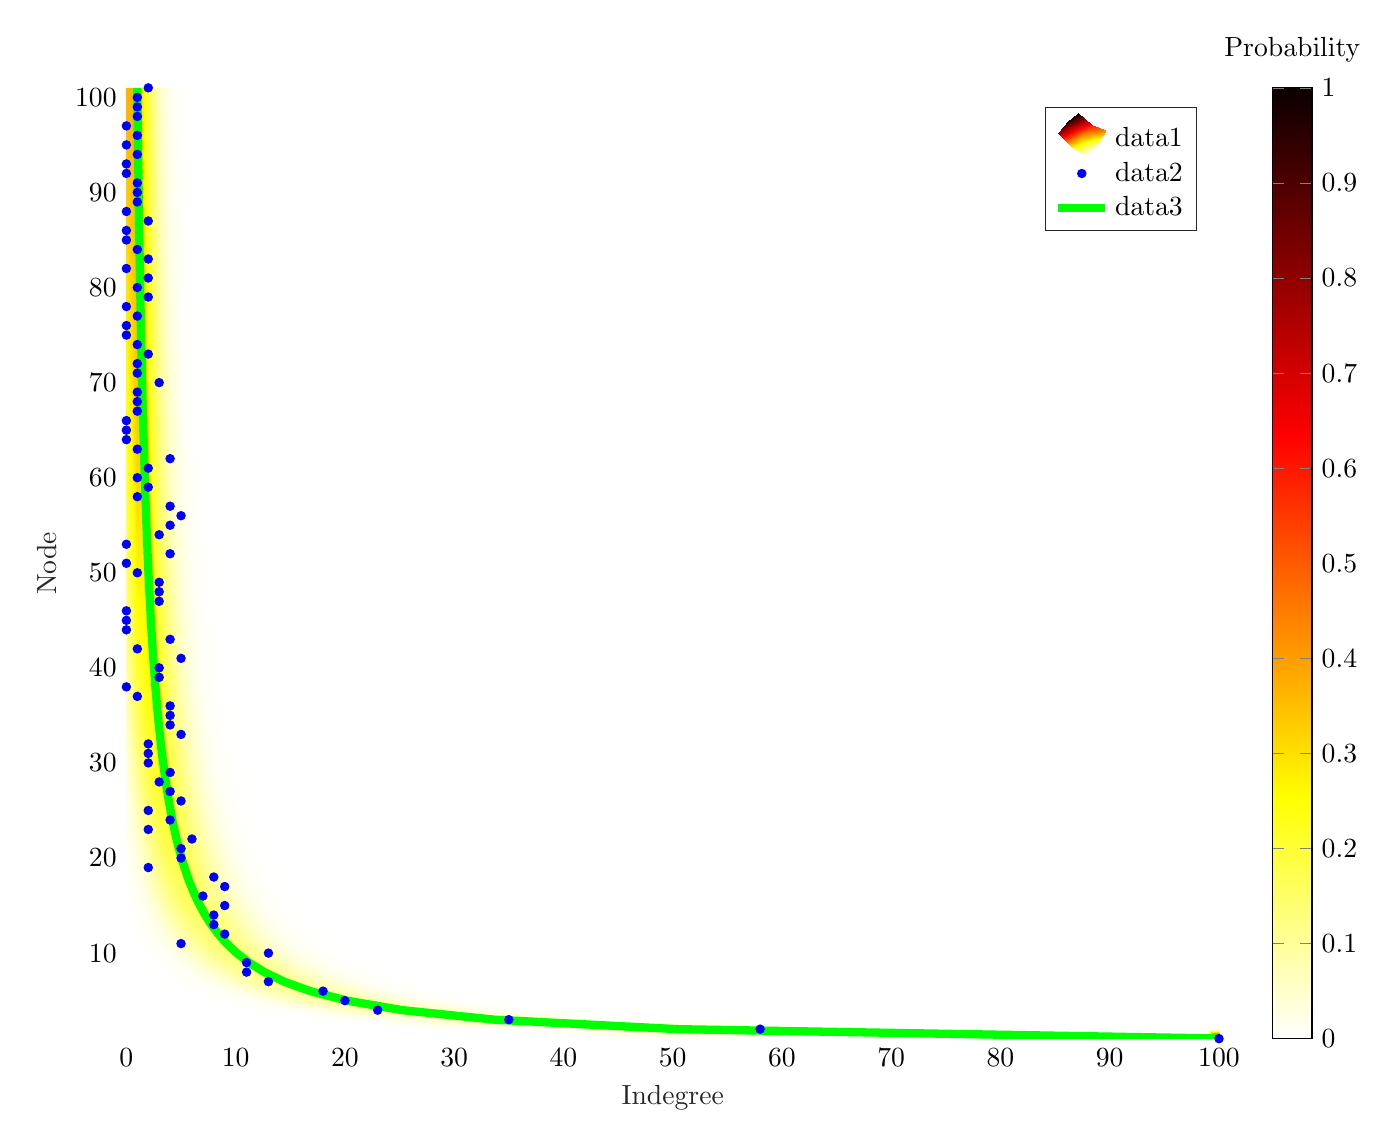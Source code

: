% This file was created by matlab2tikz.
%
%The latest updates can be retrieved from
%  http://www.mathworks.com/matlabcentral/fileexchange/22022-matlab2tikz-matlab2tikz
%where you can also make suggestions and rate matlab2tikz.
%
\begin{tikzpicture}

\begin{axis}[%
width=5.463in,
height=4.754in,
at={(0.916in,0.642in)},
scale only axis,
point meta min=0,
point meta max=1,
xmin=0,
xmax=100,
xlabel style={font=\color{white!15!black}},
xlabel={Indegree},
ymin=1,
ymax=101,
ylabel style={font=\color{white!15!black}},
ylabel={Node},
axis background/.style={fill=white},
axis x line*=bottom,
axis y line*=left,
xmajorgrids,
ymajorgrids,
legend style={legend cell align=left, align=left, draw=white!15!black},
colormap={mymap}{[1pt] rgb(0pt)=(1,1,1); rgb(16pt)=(1,1,0); rgb(40pt)=(1,0,0); rgb(63pt)=(0.042,0,0)},
colorbar,
colorbar style={title={Probability}}
]

\addplot[%
surf,
shader=interp, colormap={mymap}{[1pt] rgb(0pt)=(1,1,1); rgb(16pt)=(1,1,0); rgb(40pt)=(1,0,0); rgb(63pt)=(0.042,0,0)}, mesh/rows=101]
table[row sep=crcr, point meta=\thisrow{c}] {%
%
x	y	c\\
0	1	0\\
0	2	7.889e-31\\
0	3	2.46e-18\\
0	4	3.207e-13\\
0	5	2.037e-10\\
0	6	1.207e-08\\
0	7	2.02e-07\\
0	8	1.588e-06\\
0	9	7.669e-06\\
0	10	2.656e-05\\
0	11	7.257e-05\\
0	12	0.0\\
0	13	0.0\\
0	14	0.001\\
0	15	0.001\\
0	16	0.002\\
0	17	0.002\\
0	18	0.003\\
0	19	0.004\\
0	20	0.006\\
0	21	0.008\\
0	22	0.01\\
0	23	0.012\\
0	24	0.014\\
0	25	0.017\\
0	26	0.02\\
0	27	0.023\\
0	28	0.026\\
0	29	0.03\\
0	30	0.034\\
0	31	0.038\\
0	32	0.042\\
0	33	0.046\\
0	34	0.051\\
0	35	0.055\\
0	36	0.06\\
0	37	0.065\\
0	38	0.069\\
0	39	0.074\\
0	40	0.08\\
0	41	0.085\\
0	42	0.09\\
0	43	0.095\\
0	44	0.1\\
0	45	0.106\\
0	46	0.111\\
0	47	0.116\\
0	48	0.122\\
0	49	0.127\\
0	50	0.133\\
0	51	0.138\\
0	52	0.143\\
0	53	0.149\\
0	54	0.154\\
0	55	0.16\\
0	56	0.165\\
0	57	0.17\\
0	58	0.176\\
0	59	0.181\\
0	60	0.186\\
0	61	0.191\\
0	62	0.197\\
0	63	0.202\\
0	64	0.207\\
0	65	0.212\\
0	66	0.217\\
0	67	0.222\\
0	68	0.227\\
0	69	0.232\\
0	70	0.237\\
0	71	0.242\\
0	72	0.247\\
0	73	0.252\\
0	74	0.257\\
0	75	0.261\\
0	76	0.266\\
0	77	0.271\\
0	78	0.275\\
0	79	0.28\\
0	80	0.284\\
0	81	0.289\\
0	82	0.293\\
0	83	0.298\\
0	84	0.302\\
0	85	0.306\\
0	86	0.31\\
0	87	0.315\\
0	88	0.319\\
0	89	0.323\\
0	90	0.327\\
0	91	0.331\\
0	92	0.335\\
0	93	0.339\\
0	94	0.343\\
0	95	0.347\\
0	96	0.351\\
0	97	0.355\\
0	98	0.359\\
0	99	0.362\\
0	100	0.366\\
0	101	0.37\\
1	1	0\\
1	2	7.889e-29\\
1	3	1.23e-16\\
1	4	1.069e-11\\
1	5	5.093e-09\\
1	6	2.415e-07\\
1	7	3.366e-06\\
1	8	2.268e-05\\
1	9	9.586e-05\\
1	10	0.0\\
1	11	0.001\\
1	12	0.002\\
1	13	0.003\\
1	14	0.005\\
1	15	0.007\\
1	16	0.01\\
1	17	0.015\\
1	18	0.019\\
1	19	0.025\\
1	20	0.031\\
1	21	0.038\\
1	22	0.045\\
1	23	0.053\\
1	24	0.062\\
1	25	0.07\\
1	26	0.079\\
1	27	0.088\\
1	28	0.098\\
1	29	0.107\\
1	30	0.116\\
1	31	0.126\\
1	32	0.135\\
1	33	0.144\\
1	34	0.153\\
1	35	0.162\\
1	36	0.171\\
1	37	0.179\\
1	38	0.188\\
1	39	0.196\\
1	40	0.204\\
1	41	0.212\\
1	42	0.219\\
1	43	0.226\\
1	44	0.233\\
1	45	0.24\\
1	46	0.247\\
1	47	0.253\\
1	48	0.259\\
1	49	0.265\\
1	50	0.271\\
1	51	0.276\\
1	52	0.281\\
1	53	0.286\\
1	54	0.291\\
1	55	0.296\\
1	56	0.3\\
1	57	0.304\\
1	58	0.308\\
1	59	0.312\\
1	60	0.316\\
1	61	0.319\\
1	62	0.322\\
1	63	0.326\\
1	64	0.329\\
1	65	0.331\\
1	66	0.334\\
1	67	0.337\\
1	68	0.339\\
1	69	0.342\\
1	70	0.344\\
1	71	0.346\\
1	72	0.348\\
1	73	0.35\\
1	74	0.351\\
1	75	0.353\\
1	76	0.355\\
1	77	0.356\\
1	78	0.357\\
1	79	0.359\\
1	80	0.36\\
1	81	0.361\\
1	82	0.362\\
1	83	0.363\\
1	84	0.364\\
1	85	0.365\\
1	86	0.365\\
1	87	0.366\\
1	88	0.367\\
1	89	0.367\\
1	90	0.368\\
1	91	0.368\\
1	92	0.368\\
1	93	0.369\\
1	94	0.369\\
1	95	0.369\\
1	96	0.369\\
1	97	0.37\\
1	98	0.37\\
1	99	0.37\\
1	100	0.37\\
1	101	0.37\\
2	1	0\\
2	2	3.905e-27\\
2	3	3.044e-15\\
2	4	1.764e-10\\
2	5	6.302e-08\\
2	6	2.391e-06\\
2	7	2.777e-05\\
2	8	0.0\\
2	9	0.001\\
2	10	0.002\\
2	11	0.004\\
2	12	0.007\\
2	13	0.011\\
2	14	0.018\\
2	15	0.025\\
2	16	0.035\\
2	17	0.045\\
2	18	0.056\\
2	19	0.069\\
2	20	0.081\\
2	21	0.094\\
2	22	0.107\\
2	23	0.12\\
2	24	0.133\\
2	25	0.145\\
2	26	0.157\\
2	27	0.168\\
2	28	0.179\\
2	29	0.189\\
2	30	0.198\\
2	31	0.207\\
2	32	0.215\\
2	33	0.223\\
2	34	0.23\\
2	35	0.236\\
2	36	0.242\\
2	37	0.247\\
2	38	0.251\\
2	39	0.255\\
2	40	0.259\\
2	41	0.262\\
2	42	0.265\\
2	43	0.267\\
2	44	0.269\\
2	45	0.27\\
2	46	0.271\\
2	47	0.272\\
2	48	0.273\\
2	49	0.273\\
2	50	0.273\\
2	51	0.273\\
2	52	0.273\\
2	53	0.272\\
2	54	0.272\\
2	55	0.271\\
2	56	0.27\\
2	57	0.269\\
2	58	0.268\\
2	59	0.266\\
2	60	0.265\\
2	61	0.263\\
2	62	0.262\\
2	63	0.26\\
2	64	0.258\\
2	65	0.256\\
2	66	0.255\\
2	67	0.253\\
2	68	0.251\\
2	69	0.249\\
2	70	0.247\\
2	71	0.245\\
2	72	0.242\\
2	73	0.24\\
2	74	0.238\\
2	75	0.236\\
2	76	0.234\\
2	77	0.232\\
2	78	0.23\\
2	79	0.228\\
2	80	0.225\\
2	81	0.223\\
2	82	0.221\\
2	83	0.219\\
2	84	0.217\\
2	85	0.215\\
2	86	0.213\\
2	87	0.211\\
2	88	0.209\\
2	89	0.206\\
2	90	0.204\\
2	91	0.202\\
2	92	0.2\\
2	93	0.198\\
2	94	0.196\\
2	95	0.194\\
2	96	0.192\\
2	97	0.191\\
2	98	0.189\\
2	99	0.187\\
2	100	0.185\\
2	101	0.183\\
3	1	0\\
3	2	1.276e-25\\
3	3	4.972e-14\\
3	4	1.921e-09\\
3	5	5.147e-07\\
3	6	1.562e-05\\
3	7	0.0\\
3	8	0.001\\
3	9	0.002\\
3	10	0.006\\
3	11	0.012\\
3	12	0.02\\
3	13	0.031\\
3	14	0.045\\
3	15	0.059\\
3	16	0.075\\
3	17	0.092\\
3	18	0.108\\
3	19	0.124\\
3	20	0.14\\
3	21	0.154\\
3	22	0.167\\
3	23	0.178\\
3	24	0.188\\
3	25	0.197\\
3	26	0.205\\
3	27	0.211\\
3	28	0.216\\
3	29	0.22\\
3	30	0.223\\
3	31	0.226\\
3	32	0.227\\
3	33	0.227\\
3	34	0.227\\
3	35	0.227\\
3	36	0.225\\
3	37	0.224\\
3	38	0.222\\
3	39	0.219\\
3	40	0.217\\
3	41	0.214\\
3	42	0.211\\
3	43	0.208\\
3	44	0.204\\
3	45	0.201\\
3	46	0.197\\
3	47	0.193\\
3	48	0.19\\
3	49	0.186\\
3	50	0.182\\
3	51	0.179\\
3	52	0.175\\
3	53	0.171\\
3	54	0.168\\
3	55	0.164\\
3	56	0.16\\
3	57	0.157\\
3	58	0.153\\
3	59	0.15\\
3	60	0.147\\
3	61	0.143\\
3	62	0.14\\
3	63	0.137\\
3	64	0.134\\
3	65	0.131\\
3	66	0.128\\
3	67	0.125\\
3	68	0.122\\
3	69	0.119\\
3	70	0.117\\
3	71	0.114\\
3	72	0.112\\
3	73	0.109\\
3	74	0.107\\
3	75	0.104\\
3	76	0.102\\
3	77	0.1\\
3	78	0.097\\
3	79	0.095\\
3	80	0.093\\
3	81	0.091\\
3	82	0.089\\
3	83	0.087\\
3	84	0.085\\
3	85	0.084\\
3	86	0.082\\
3	87	0.08\\
3	88	0.078\\
3	89	0.077\\
3	90	0.075\\
3	91	0.073\\
3	92	0.072\\
3	93	0.07\\
3	94	0.069\\
3	95	0.068\\
3	96	0.066\\
3	97	0.065\\
3	98	0.064\\
3	99	0.062\\
3	100	0.061\\
3	101	0.06\\
4	1	0\\
4	2	3.093e-24\\
4	3	6.028e-13\\
4	4	1.553e-08\\
4	5	3.12e-06\\
4	6	7.576e-05\\
4	7	0.001\\
4	8	0.003\\
4	9	0.007\\
4	10	0.016\\
4	11	0.028\\
4	12	0.045\\
4	13	0.063\\
4	14	0.083\\
4	15	0.103\\
4	16	0.122\\
4	17	0.139\\
4	18	0.155\\
4	19	0.168\\
4	20	0.178\\
4	21	0.186\\
4	22	0.192\\
4	23	0.196\\
4	24	0.199\\
4	25	0.199\\
4	26	0.199\\
4	27	0.197\\
4	28	0.194\\
4	29	0.191\\
4	30	0.187\\
4	31	0.182\\
4	32	0.177\\
4	33	0.172\\
4	34	0.167\\
4	35	0.162\\
4	36	0.156\\
4	37	0.151\\
4	38	0.145\\
4	39	0.14\\
4	40	0.135\\
4	41	0.13\\
4	42	0.125\\
4	43	0.12\\
4	44	0.115\\
4	45	0.111\\
4	46	0.106\\
4	47	0.102\\
4	48	0.098\\
4	49	0.094\\
4	50	0.09\\
4	51	0.087\\
4	52	0.083\\
4	53	0.08\\
4	54	0.077\\
4	55	0.074\\
4	56	0.071\\
4	57	0.068\\
4	58	0.065\\
4	59	0.063\\
4	60	0.06\\
4	61	0.058\\
4	62	0.056\\
4	63	0.054\\
4	64	0.052\\
4	65	0.05\\
4	66	0.048\\
4	67	0.046\\
4	68	0.044\\
4	69	0.043\\
4	70	0.041\\
4	71	0.04\\
4	72	0.038\\
4	73	0.037\\
4	74	0.035\\
4	75	0.034\\
4	76	0.033\\
4	77	0.032\\
4	78	0.031\\
4	79	0.03\\
4	80	0.029\\
4	81	0.028\\
4	82	0.027\\
4	83	0.026\\
4	84	0.025\\
4	85	0.024\\
4	86	0.023\\
4	87	0.023\\
4	88	0.022\\
4	89	0.021\\
4	90	0.02\\
4	91	0.02\\
4	92	0.019\\
4	93	0.019\\
4	94	0.018\\
4	95	0.017\\
4	96	0.017\\
4	97	0.016\\
4	98	0.016\\
4	99	0.015\\
4	100	0.015\\
4	101	0.014\\
5	1	0\\
5	2	5.939e-23\\
5	3	5.787e-12\\
5	4	9.937e-08\\
5	5	1.498e-05\\
5	6	0.0\\
5	7	0.002\\
5	8	0.007\\
5	9	0.018\\
5	10	0.034\\
5	11	0.055\\
5	12	0.078\\
5	13	0.101\\
5	14	0.123\\
5	15	0.141\\
5	16	0.156\\
5	17	0.167\\
5	18	0.175\\
5	19	0.179\\
5	20	0.18\\
5	21	0.179\\
5	22	0.176\\
5	23	0.171\\
5	24	0.166\\
5	25	0.16\\
5	26	0.153\\
5	27	0.145\\
5	28	0.138\\
5	29	0.131\\
5	30	0.124\\
5	31	0.117\\
5	32	0.11\\
5	33	0.103\\
5	34	0.097\\
5	35	0.091\\
5	36	0.086\\
5	37	0.08\\
5	38	0.075\\
5	39	0.071\\
5	40	0.066\\
5	41	0.062\\
5	42	0.058\\
5	43	0.055\\
5	44	0.051\\
5	45	0.048\\
5	46	0.045\\
5	47	0.043\\
5	48	0.04\\
5	49	0.038\\
5	50	0.035\\
5	51	0.033\\
5	52	0.031\\
5	53	0.029\\
5	54	0.028\\
5	55	0.026\\
5	56	0.025\\
5	57	0.023\\
5	58	0.022\\
5	59	0.021\\
5	60	0.02\\
5	61	0.019\\
5	62	0.018\\
5	63	0.017\\
5	64	0.016\\
5	65	0.015\\
5	66	0.014\\
5	67	0.013\\
5	68	0.013\\
5	69	0.012\\
5	70	0.011\\
5	71	0.011\\
5	72	0.01\\
5	73	0.01\\
5	74	0.009\\
5	75	0.009\\
5	76	0.008\\
5	77	0.008\\
5	78	0.008\\
5	79	0.007\\
5	80	0.007\\
5	81	0.007\\
5	82	0.006\\
5	83	0.006\\
5	84	0.006\\
5	85	0.006\\
5	86	0.005\\
5	87	0.005\\
5	88	0.005\\
5	89	0.005\\
5	90	0.004\\
5	91	0.004\\
5	92	0.004\\
5	93	0.004\\
5	94	0.004\\
5	95	0.004\\
5	96	0.003\\
5	97	0.003\\
5	98	0.003\\
5	99	0.003\\
5	100	0.003\\
5	101	0.003\\
6	1	0\\
6	2	9.404e-22\\
6	3	4.581e-11\\
6	4	5.244e-07\\
6	5	5.928e-05\\
6	6	0.001\\
6	7	0.005\\
6	8	0.016\\
6	9	0.035\\
6	10	0.06\\
6	11	0.087\\
6	12	0.112\\
6	13	0.133\\
6	14	0.149\\
6	15	0.16\\
6	16	0.165\\
6	17	0.165\\
6	18	0.163\\
6	19	0.157\\
6	20	0.15\\
6	21	0.142\\
6	22	0.133\\
6	23	0.123\\
6	24	0.114\\
6	25	0.105\\
6	26	0.097\\
6	27	0.089\\
6	28	0.081\\
6	29	0.074\\
6	30	0.068\\
6	31	0.062\\
6	32	0.056\\
6	33	0.051\\
6	34	0.047\\
6	35	0.043\\
6	36	0.039\\
6	37	0.035\\
6	38	0.032\\
6	39	0.029\\
6	40	0.027\\
6	41	0.025\\
6	42	0.023\\
6	43	0.021\\
6	44	0.019\\
6	45	0.017\\
6	46	0.016\\
6	47	0.015\\
6	48	0.013\\
6	49	0.012\\
6	50	0.011\\
6	51	0.011\\
6	52	0.01\\
6	53	0.009\\
6	54	0.008\\
6	55	0.008\\
6	56	0.007\\
6	57	0.007\\
6	58	0.006\\
6	59	0.006\\
6	60	0.005\\
6	61	0.005\\
6	62	0.005\\
6	63	0.004\\
6	64	0.004\\
6	65	0.004\\
6	66	0.003\\
6	67	0.003\\
6	68	0.003\\
6	69	0.003\\
6	70	0.003\\
6	71	0.002\\
6	72	0.002\\
6	73	0.002\\
6	74	0.002\\
6	75	0.002\\
6	76	0.002\\
6	77	0.002\\
6	78	0.002\\
6	79	0.001\\
6	80	0.001\\
6	81	0.001\\
6	82	0.001\\
6	83	0.001\\
6	84	0.001\\
6	85	0.001\\
6	86	0.001\\
6	87	0.001\\
6	88	0.001\\
6	89	0.001\\
6	90	0.001\\
6	91	0.001\\
6	92	0.001\\
6	93	0.001\\
6	94	0.001\\
6	95	0.001\\
6	96	0.001\\
6	97	0.001\\
6	98	0.001\\
6	99	0.0\\
6	100	0.0\\
6	101	0.0\\
7	1	0\\
7	2	1.263e-20\\
7	3	3.076e-10\\
7	4	2.347e-06\\
7	5	0.0\\
7	6	0.002\\
7	7	0.012\\
7	8	0.031\\
7	9	0.059\\
7	10	0.089\\
7	11	0.116\\
7	12	0.137\\
7	13	0.149\\
7	14	0.154\\
7	15	0.153\\
7	16	0.148\\
7	17	0.139\\
7	18	0.128\\
7	19	0.117\\
7	20	0.106\\
7	21	0.095\\
7	22	0.085\\
7	23	0.075\\
7	24	0.067\\
7	25	0.059\\
7	26	0.052\\
7	27	0.046\\
7	28	0.04\\
7	29	0.035\\
7	30	0.031\\
7	31	0.028\\
7	32	0.024\\
7	33	0.021\\
7	34	0.019\\
7	35	0.017\\
7	36	0.015\\
7	37	0.013\\
7	38	0.012\\
7	39	0.01\\
7	40	0.009\\
7	41	0.008\\
7	42	0.007\\
7	43	0.007\\
7	44	0.006\\
7	45	0.005\\
7	46	0.005\\
7	47	0.004\\
7	48	0.004\\
7	49	0.003\\
7	50	0.003\\
7	51	0.003\\
7	52	0.003\\
7	53	0.002\\
7	54	0.002\\
7	55	0.002\\
7	56	0.002\\
7	57	0.002\\
7	58	0.001\\
7	59	0.001\\
7	60	0.001\\
7	61	0.001\\
7	62	0.001\\
7	63	0.001\\
7	64	0.001\\
7	65	0.001\\
7	66	0.001\\
7	67	0.001\\
7	68	0.001\\
7	69	0.001\\
7	70	0.001\\
7	71	0.0\\
7	72	0.0\\
7	73	0.0\\
7	74	0.0\\
7	75	0.0\\
7	76	0.0\\
7	77	0.0\\
7	78	0.0\\
7	79	0.0\\
7	80	0.0\\
7	81	0.0\\
7	82	0.0\\
7	83	0.0\\
7	84	0.0\\
7	85	0.0\\
7	86	0.0\\
7	87	0.0\\
7	88	0.0\\
7	89	0.0\\
7	90	0.0\\
7	91	0.0\\
7	92	0.0\\
7	93	9.734e-05\\
7	94	9.13e-05\\
7	95	8.568e-05\\
7	96	8.044e-05\\
7	97	7.557e-05\\
7	98	7.104e-05\\
7	99	6.681e-05\\
7	100	6.286e-05\\
7	101	5.918e-05\\
8	1	0\\
8	2	1.468e-19\\
8	3	1.788e-09\\
8	4	9.097e-06\\
8	5	0.001\\
8	6	0.006\\
8	7	0.022\\
8	8	0.051\\
8	9	0.085\\
8	10	0.115\\
8	11	0.135\\
8	12	0.144\\
8	13	0.145\\
8	14	0.138\\
8	15	0.127\\
8	16	0.114\\
8	17	0.101\\
8	18	0.088\\
8	19	0.076\\
8	20	0.065\\
8	21	0.055\\
8	22	0.047\\
8	23	0.04\\
8	24	0.034\\
8	25	0.029\\
8	26	0.024\\
8	27	0.02\\
8	28	0.017\\
8	29	0.015\\
8	30	0.013\\
8	31	0.011\\
8	32	0.009\\
8	33	0.008\\
8	34	0.007\\
8	35	0.006\\
8	36	0.005\\
8	37	0.004\\
8	38	0.004\\
8	39	0.003\\
8	40	0.003\\
8	41	0.002\\
8	42	0.002\\
8	43	0.002\\
8	44	0.002\\
8	45	0.001\\
8	46	0.001\\
8	47	0.001\\
8	48	0.001\\
8	49	0.001\\
8	50	0.001\\
8	51	0.001\\
8	52	0.001\\
8	53	0.001\\
8	54	0.0\\
8	55	0.0\\
8	56	0.0\\
8	57	0.0\\
8	58	0.0\\
8	59	0.0\\
8	60	0.0\\
8	61	0.0\\
8	62	0.0\\
8	63	0.0\\
8	64	0.0\\
8	65	0.0\\
8	66	0.0\\
8	67	0.0\\
8	68	0.0\\
8	69	9.454e-05\\
8	70	8.591e-05\\
8	71	7.815e-05\\
8	72	7.116e-05\\
8	73	6.487e-05\\
8	74	5.919e-05\\
8	75	5.406e-05\\
8	76	4.943e-05\\
8	77	4.524e-05\\
8	78	4.144e-05\\
8	79	3.799e-05\\
8	80	3.487e-05\\
8	81	3.203e-05\\
8	82	2.944e-05\\
8	83	2.709e-05\\
8	84	2.494e-05\\
8	85	2.299e-05\\
8	86	2.12e-05\\
8	87	1.957e-05\\
8	88	1.808e-05\\
8	89	1.672e-05\\
8	90	1.546e-05\\
8	91	1.432e-05\\
8	92	1.327e-05\\
8	93	1.23e-05\\
8	94	1.141e-05\\
8	95	1.06e-05\\
8	96	9.844e-06\\
8	97	9.152e-06\\
8	98	8.514e-06\\
8	99	7.925e-06\\
8	100	7.382e-06\\
8	101	6.88e-06\\
9	1	0\\
9	2	1.501e-18\\
9	3	9.138e-09\\
9	4	3.1e-05\\
9	5	0.001\\
9	6	0.012\\
9	7	0.038\\
9	8	0.075\\
9	9	0.109\\
9	10	0.13\\
9	11	0.138\\
9	12	0.134\\
9	13	0.123\\
9	14	0.108\\
9	15	0.093\\
9	16	0.078\\
9	17	0.064\\
9	18	0.053\\
9	19	0.043\\
9	20	0.035\\
9	21	0.028\\
9	22	0.023\\
9	23	0.018\\
9	24	0.015\\
9	25	0.012\\
9	26	0.01\\
9	27	0.008\\
9	28	0.007\\
9	29	0.005\\
9	30	0.004\\
9	31	0.004\\
9	32	0.003\\
9	33	0.002\\
9	34	0.002\\
9	35	0.002\\
9	36	0.001\\
9	37	0.001\\
9	38	0.001\\
9	39	0.001\\
9	40	0.001\\
9	41	0.001\\
9	42	0.001\\
9	43	0.0\\
9	44	0.0\\
9	45	0.0\\
9	46	0.0\\
9	47	0.0\\
9	48	0.0\\
9	49	0.0\\
9	50	0.0\\
9	51	0.0\\
9	52	0.0\\
9	53	0.0\\
9	54	8.892e-05\\
9	55	7.777e-05\\
9	56	6.815e-05\\
9	57	5.983e-05\\
9	58	5.261e-05\\
9	59	4.635e-05\\
9	60	4.09e-05\\
9	61	3.614e-05\\
9	62	3.2e-05\\
9	63	2.837e-05\\
9	64	2.519e-05\\
9	65	2.24e-05\\
9	66	1.995e-05\\
9	67	1.779e-05\\
9	68	1.589e-05\\
9	69	1.421e-05\\
9	70	1.273e-05\\
9	71	1.141e-05\\
9	72	1.025e-05\\
9	73	9.209e-06\\
9	74	8.288e-06\\
9	75	7.468e-06\\
9	76	6.737e-06\\
9	77	6.085e-06\\
9	78	5.501e-06\\
9	79	4.979e-06\\
9	80	4.512e-06\\
9	81	4.092e-06\\
9	82	3.715e-06\\
9	83	3.377e-06\\
9	84	3.072e-06\\
9	85	2.798e-06\\
9	86	2.55e-06\\
9	87	2.326e-06\\
9	88	2.124e-06\\
9	89	1.942e-06\\
9	90	1.776e-06\\
9	91	1.626e-06\\
9	92	1.49e-06\\
9	93	1.367e-06\\
9	94	1.254e-06\\
9	95	1.152e-06\\
9	96	1.059e-06\\
9	97	9.745e-07\\
9	98	8.972e-07\\
9	99	8.266e-07\\
9	100	7.622e-07\\
9	101	7.033e-07\\
10	1	0\\
10	2	1.366e-17\\
10	3	4.158e-08\\
10	4	9.402e-05\\
10	5	0.003\\
10	6	0.021\\
10	7	0.058\\
10	8	0.097\\
10	9	0.124\\
10	10	0.132\\
10	11	0.126\\
10	12	0.111\\
10	13	0.093\\
10	14	0.076\\
10	15	0.06\\
10	16	0.047\\
10	17	0.037\\
10	18	0.028\\
10	19	0.022\\
10	20	0.017\\
10	21	0.013\\
10	22	0.01\\
10	23	0.008\\
10	24	0.006\\
10	25	0.005\\
10	26	0.004\\
10	27	0.003\\
10	28	0.002\\
10	29	0.002\\
10	30	0.001\\
10	31	0.001\\
10	32	0.001\\
10	33	0.001\\
10	34	0.001\\
10	35	0.0\\
10	36	0.0\\
10	37	0.0\\
10	38	0.0\\
10	39	0.0\\
10	40	0.0\\
10	41	0.0\\
10	42	0.0\\
10	43	9.636e-05\\
10	44	8.039e-05\\
10	45	6.727e-05\\
10	46	5.645e-05\\
10	47	4.75e-05\\
10	48	4.009e-05\\
10	49	3.392e-05\\
10	50	2.877e-05\\
10	51	2.447e-05\\
10	52	2.086e-05\\
10	53	1.782e-05\\
10	54	1.527e-05\\
10	55	1.311e-05\\
10	56	1.128e-05\\
10	57	9.722e-06\\
10	58	8.399e-06\\
10	59	7.271e-06\\
10	60	6.308e-06\\
10	61	5.482e-06\\
10	62	4.773e-06\\
10	63	4.164e-06\\
10	64	3.639e-06\\
10	65	3.185e-06\\
10	66	2.793e-06\\
10	67	2.453e-06\\
10	68	2.158e-06\\
10	69	1.902e-06\\
10	70	1.678e-06\\
10	71	1.484e-06\\
10	72	1.313e-06\\
10	73	1.164e-06\\
10	74	1.033e-06\\
10	75	9.184e-07\\
10	76	8.174e-07\\
10	77	7.285e-07\\
10	78	6.501e-07\\
10	79	5.809e-07\\
10	80	5.197e-07\\
10	81	4.655e-07\\
10	82	4.174e-07\\
10	83	3.748e-07\\
10	84	3.368e-07\\
10	85	3.031e-07\\
10	86	2.73e-07\\
10	87	2.462e-07\\
10	88	2.222e-07\\
10	89	2.008e-07\\
10	90	1.816e-07\\
10	91	1.644e-07\\
10	92	1.49e-07\\
10	93	1.352e-07\\
10	94	1.227e-07\\
10	95	1.115e-07\\
10	96	1.015e-07\\
10	97	9.237e-08\\
10	98	8.417e-08\\
10	99	7.676e-08\\
10	100	7.006e-08\\
10	101	6.4e-08\\
11	1	0\\
11	2	1.117e-16\\
11	3	1.701e-07\\
11	4	0.0\\
11	5	0.007\\
11	6	0.035\\
11	7	0.079\\
11	8	0.114\\
11	9	0.126\\
11	10	0.12\\
11	11	0.103\\
11	12	0.083\\
11	13	0.064\\
11	14	0.048\\
11	15	0.035\\
11	16	0.026\\
11	17	0.019\\
11	18	0.014\\
11	19	0.01\\
11	20	0.007\\
11	21	0.005\\
11	22	0.004\\
11	23	0.003\\
11	24	0.002\\
11	25	0.002\\
11	26	0.001\\
11	27	0.001\\
11	28	0.001\\
11	29	0.001\\
11	30	0.0\\
11	31	0.0\\
11	32	0.0\\
11	33	0.0\\
11	34	0.0\\
11	35	0.0\\
11	36	8.769e-05\\
11	37	6.949e-05\\
11	38	5.53e-05\\
11	39	4.42e-05\\
11	40	3.547e-05\\
11	41	2.858e-05\\
11	42	2.312e-05\\
11	43	1.877e-05\\
11	44	1.53e-05\\
11	45	1.251e-05\\
11	46	1.026e-05\\
11	47	8.449e-06\\
11	48	6.978e-06\\
11	49	5.781e-06\\
11	50	4.804e-06\\
11	51	4.004e-06\\
11	52	3.346e-06\\
11	53	2.805e-06\\
11	54	2.357e-06\\
11	55	1.986e-06\\
11	56	1.677e-06\\
11	57	1.42e-06\\
11	58	1.206e-06\\
11	59	1.026e-06\\
11	60	8.747e-07\\
11	61	7.475e-07\\
11	62	6.402e-07\\
11	63	5.495e-07\\
11	64	4.726e-07\\
11	65	4.072e-07\\
11	66	3.516e-07\\
11	67	3.041e-07\\
11	68	2.636e-07\\
11	69	2.288e-07\\
11	70	1.99e-07\\
11	71	1.734e-07\\
11	72	1.513e-07\\
11	73	1.323e-07\\
11	74	1.158e-07\\
11	75	1.015e-07\\
11	76	8.918e-08\\
11	77	7.843e-08\\
11	78	6.908e-08\\
11	79	6.093e-08\\
11	80	5.382e-08\\
11	81	4.761e-08\\
11	82	4.216e-08\\
11	83	3.739e-08\\
11	84	3.32e-08\\
11	85	2.952e-08\\
11	86	2.628e-08\\
11	87	2.342e-08\\
11	88	2.09e-08\\
11	89	1.867e-08\\
11	90	1.67e-08\\
11	91	1.495e-08\\
11	92	1.34e-08\\
11	93	1.202e-08\\
11	94	1.08e-08\\
11	95	9.709e-09\\
11	96	8.738e-09\\
11	97	7.873e-09\\
11	98	7.1e-09\\
11	99	6.408e-09\\
11	100	5.79e-09\\
11	101	5.236e-09\\
12	1	0\\
12	2	8.286e-16\\
12	3	6.308e-07\\
12	4	0.001\\
12	5	0.013\\
12	6	0.052\\
12	7	0.097\\
12	8	0.121\\
12	9	0.117\\
12	10	0.099\\
12	11	0.076\\
12	12	0.056\\
12	13	0.039\\
12	14	0.027\\
12	15	0.019\\
12	16	0.013\\
12	17	0.009\\
12	18	0.006\\
12	19	0.004\\
12	20	0.003\\
12	21	0.002\\
12	22	0.001\\
12	23	0.001\\
12	24	0.001\\
12	25	0.0\\
12	26	0.0\\
12	27	0.0\\
12	28	0.0\\
12	29	0.0\\
12	30	0.0\\
12	31	7.445e-05\\
12	32	5.574e-05\\
12	33	4.199e-05\\
12	34	3.182e-05\\
12	35	2.425e-05\\
12	36	1.858e-05\\
12	37	1.432e-05\\
12	38	1.109e-05\\
12	39	8.627e-06\\
12	40	6.746e-06\\
12	41	5.3e-06\\
12	42	4.182e-06\\
12	43	3.315e-06\\
12	44	2.638e-06\\
12	45	2.108e-06\\
12	46	1.692e-06\\
12	47	1.362e-06\\
12	48	1.101e-06\\
12	49	8.933e-07\\
12	50	7.271e-07\\
12	51	5.939e-07\\
12	52	4.866e-07\\
12	53	4.0e-07\\
12	54	3.298e-07\\
12	55	2.727e-07\\
12	56	2.262e-07\\
12	57	1.881e-07\\
12	58	1.569e-07\\
12	59	1.312e-07\\
12	60	1.1e-07\\
12	61	9.24e-08\\
12	62	7.784e-08\\
12	63	6.573e-08\\
12	64	5.563e-08\\
12	65	4.719e-08\\
12	66	4.012e-08\\
12	67	3.418e-08\\
12	68	2.918e-08\\
12	69	2.496e-08\\
12	70	2.139e-08\\
12	71	1.837e-08\\
12	72	1.581e-08\\
12	73	1.363e-08\\
12	74	1.177e-08\\
12	75	1.018e-08\\
12	76	8.819e-09\\
12	77	7.654e-09\\
12	78	6.654e-09\\
12	79	5.794e-09\\
12	80	5.053e-09\\
12	81	4.413e-09\\
12	82	3.861e-09\\
12	83	3.382e-09\\
12	84	2.967e-09\\
12	85	2.606e-09\\
12	86	2.293e-09\\
12	87	2.02e-09\\
12	88	1.782e-09\\
12	89	1.573e-09\\
12	90	1.391e-09\\
12	91	1.232e-09\\
12	92	1.092e-09\\
12	93	9.692e-10\\
12	94	8.611e-10\\
12	95	7.66e-10\\
12	96	6.822e-10\\
12	97	6.082e-10\\
12	98	5.428e-10\\
12	99	4.85e-10\\
12	100	4.338e-10\\
12	101	3.884e-10\\
13	1	0\\
13	2	5.609e-15\\
13	3	2.135e-06\\
13	4	0.001\\
13	5	0.022\\
13	6	0.07\\
13	7	0.11\\
13	8	0.117\\
13	9	0.099\\
13	10	0.074\\
13	11	0.052\\
13	12	0.034\\
13	13	0.022\\
13	14	0.014\\
13	15	0.009\\
13	16	0.006\\
13	17	0.004\\
13	18	0.002\\
13	19	0.002\\
13	20	0.001\\
13	21	0.001\\
13	22	0.0\\
13	23	0.0\\
13	24	0.0\\
13	25	0.0\\
13	26	9.448e-05\\
13	27	6.58e-05\\
13	28	4.621e-05\\
13	29	3.272e-05\\
13	30	2.336e-05\\
13	31	1.68e-05\\
13	32	1.217e-05\\
13	33	8.883e-06\\
13	34	6.527e-06\\
13	35	4.828e-06\\
13	36	3.594e-06\\
13	37	2.692e-06\\
13	38	2.028e-06\\
13	39	1.537e-06\\
13	40	1.171e-06\\
13	41	8.969e-07\\
13	42	6.905e-07\\
13	43	5.343e-07\\
13	44	4.153e-07\\
13	45	3.244e-07\\
13	46	2.545e-07\\
13	47	2.005e-07\\
13	48	1.586e-07\\
13	49	1.26e-07\\
13	50	1.005e-07\\
13	51	8.04e-08\\
13	52	6.459e-08\\
13	53	5.207e-08\\
13	54	4.212e-08\\
13	55	3.419e-08\\
13	56	2.784e-08\\
13	57	2.274e-08\\
13	58	1.863e-08\\
13	59	1.531e-08\\
13	60	1.262e-08\\
13	61	1.043e-08\\
13	62	8.638e-09\\
13	63	7.177e-09\\
13	64	5.978e-09\\
13	65	4.991e-09\\
13	66	4.178e-09\\
13	67	3.505e-09\\
13	68	2.948e-09\\
13	69	2.485e-09\\
13	70	2.099e-09\\
13	71	1.777e-09\\
13	72	1.507e-09\\
13	73	1.281e-09\\
13	74	1.091e-09\\
13	75	9.31e-10\\
13	76	7.959e-10\\
13	77	6.817e-10\\
13	78	5.85e-10\\
13	79	5.028e-10\\
13	80	4.33e-10\\
13	81	3.734e-10\\
13	82	3.226e-10\\
13	83	2.792e-10\\
13	84	2.42e-10\\
13	85	2.1e-10\\
13	86	1.826e-10\\
13	87	1.59e-10\\
13	88	1.386e-10\\
13	89	1.21e-10\\
13	90	1.058e-10\\
13	91	9.265e-11\\
13	92	8.123e-11\\
13	93	7.131e-11\\
13	94	6.268e-11\\
13	95	5.517e-11\\
13	96	4.861e-11\\
13	97	4.289e-11\\
13	98	3.788e-11\\
13	99	3.35e-11\\
13	100	2.966e-11\\
13	101	2.629e-11\\
14	1	0\\
14	2	3.486e-14\\
14	3	6.634e-06\\
14	4	0.003\\
14	5	0.034\\
14	6	0.087\\
14	7	0.114\\
14	8	0.103\\
14	9	0.077\\
14	10	0.051\\
14	11	0.032\\
14	12	0.019\\
14	13	0.011\\
14	14	0.007\\
14	15	0.004\\
14	16	0.002\\
14	17	0.001\\
14	18	0.001\\
14	19	0.001\\
14	20	0.0\\
14	21	0.0\\
14	22	0.0\\
14	23	8.334e-05\\
14	24	5.405e-05\\
14	25	3.544e-05\\
14	26	2.349e-05\\
14	27	1.573e-05\\
14	28	1.064e-05\\
14	29	7.262e-06\\
14	30	5.005e-06\\
14	31	3.48e-06\\
14	32	2.44e-06\\
14	33	1.725e-06\\
14	34	1.229e-06\\
14	35	8.824e-07\\
14	36	6.381e-07\\
14	37	4.647e-07\\
14	38	3.406e-07\\
14	39	2.513e-07\\
14	40	1.866e-07\\
14	41	1.393e-07\\
14	42	1.047e-07\\
14	43	7.905e-08\\
14	44	6.002e-08\\
14	45	4.581e-08\\
14	46	3.514e-08\\
14	47	2.708e-08\\
14	48	2.097e-08\\
14	49	1.631e-08\\
14	50	1.274e-08\\
14	51	9.993e-09\\
14	52	7.87e-09\\
14	53	6.223e-09\\
14	54	4.939e-09\\
14	55	3.934e-09\\
14	56	3.145e-09\\
14	57	2.523e-09\\
14	58	2.031e-09\\
14	59	1.64e-09\\
14	60	1.329e-09\\
14	61	1.08e-09\\
14	62	8.8e-10\\
14	63	7.193e-10\\
14	64	5.896e-10\\
14	65	4.847e-10\\
14	66	3.994e-10\\
14	67	3.301e-10\\
14	68	2.734e-10\\
14	69	2.271e-10\\
14	70	1.89e-10\\
14	71	1.577e-10\\
14	72	1.319e-10\\
14	73	1.106e-10\\
14	74	9.287e-11\\
14	75	7.818e-11\\
14	76	6.595e-11\\
14	77	5.574e-11\\
14	78	4.721e-11\\
14	79	4.006e-11\\
14	80	3.406e-11\\
14	81	2.901e-11\\
14	82	2.475e-11\\
14	83	2.116e-11\\
14	84	1.812e-11\\
14	85	1.554e-11\\
14	86	1.335e-11\\
14	87	1.149e-11\\
14	88	9.901e-12\\
14	89	8.547e-12\\
14	90	7.389e-12\\
14	91	6.398e-12\\
14	92	5.547e-12\\
14	93	4.817e-12\\
14	94	4.188e-12\\
14	95	3.647e-12\\
14	96	3.18e-12\\
14	97	2.776e-12\\
14	98	2.427e-12\\
14	99	2.124e-12\\
14	100	1.862e-12\\
14	101	1.634e-12\\
15	1	0\\
15	2	1.998e-13\\
15	3	1.902e-05\\
15	4	0.006\\
15	5	0.048\\
15	6	0.1\\
15	7	0.109\\
15	8	0.085\\
15	9	0.055\\
15	10	0.033\\
15	11	0.018\\
15	12	0.01\\
15	13	0.005\\
15	14	0.003\\
15	15	0.002\\
15	16	0.001\\
15	17	0.001\\
15	18	0.0\\
15	19	0.0\\
15	20	9.88e-05\\
15	21	5.879e-05\\
15	22	3.549e-05\\
15	23	2.172e-05\\
15	24	1.347e-05\\
15	25	8.466e-06\\
15	26	5.386e-06\\
15	27	3.468e-06\\
15	28	2.258e-06\\
15	29	1.487e-06\\
15	30	9.895e-07\\
15	31	6.65e-07\\
15	32	4.513e-07\\
15	33	3.091e-07\\
15	34	2.135e-07\\
15	35	1.488e-07\\
15	36	1.045e-07\\
15	37	7.4e-08\\
15	38	5.278e-08\\
15	39	3.792e-08\\
15	40	2.743e-08\\
15	41	1.997e-08\\
15	42	1.464e-08\\
15	43	1.079e-08\\
15	44	8.003e-09\\
15	45	5.969e-09\\
15	46	4.477e-09\\
15	47	3.375e-09\\
15	48	2.558e-09\\
15	49	1.948e-09\\
15	50	1.491e-09\\
15	51	1.146e-09\\
15	52	8.848e-10\\
15	53	6.861e-10\\
15	54	5.343e-10\\
15	55	4.177e-10\\
15	56	3.279e-10\\
15	57	2.583e-10\\
15	58	2.043e-10\\
15	59	1.621e-10\\
15	60	1.291e-10\\
15	61	1.032e-10\\
15	62	8.271e-11\\
15	63	6.652e-11\\
15	64	5.366e-11\\
15	65	4.342e-11\\
15	66	3.523e-11\\
15	67	2.867e-11\\
15	68	2.34e-11\\
15	69	1.914e-11\\
15	70	1.571e-11\\
15	71	1.292e-11\\
15	72	1.065e-11\\
15	73	8.804e-12\\
15	74	7.294e-12\\
15	75	6.057e-12\\
15	76	5.041e-12\\
15	77	4.205e-12\\
15	78	3.515e-12\\
15	79	2.945e-12\\
15	80	2.472e-12\\
15	81	2.079e-12\\
15	82	1.752e-12\\
15	83	1.479e-12\\
15	84	1.251e-12\\
15	85	1.061e-12\\
15	86	9.005e-13\\
15	87	7.659e-13\\
15	88	6.525e-13\\
15	89	5.568e-13\\
15	90	4.76e-13\\
15	91	4.075e-13\\
15	92	3.495e-13\\
15	93	3.002e-13\\
15	94	2.582e-13\\
15	95	2.224e-13\\
15	96	1.919e-13\\
15	97	1.658e-13\\
15	98	1.434e-13\\
15	99	1.243e-13\\
15	100	1.078e-13\\
15	101	9.366e-14\\
16	1	0\\
16	2	1.062e-12\\
16	3	5.051e-05\\
16	4	0.01\\
16	5	0.064\\
16	6	0.107\\
16	7	0.096\\
16	8	0.064\\
16	9	0.037\\
16	10	0.019\\
16	11	0.01\\
16	12	0.005\\
16	13	0.002\\
16	14	0.001\\
16	15	0.001\\
16	16	0.0\\
16	17	0.0\\
16	18	9.109e-05\\
16	19	4.972e-05\\
16	20	2.763e-05\\
16	21	1.562e-05\\
16	22	8.977e-06\\
16	23	5.245e-06\\
16	24	3.112e-06\\
16	25	1.874e-06\\
16	26	1.145e-06\\
16	27	7.086e-07\\
16	28	4.444e-07\\
16	29	2.821e-07\\
16	30	1.813e-07\\
16	31	1.178e-07\\
16	32	7.734e-08\\
16	33	5.131e-08\\
16	34	3.438e-08\\
16	35	2.325e-08\\
16	36	1.587e-08\\
16	37	1.092e-08\\
16	38	7.579e-09\\
16	39	5.301e-09\\
16	40	3.736e-09\\
16	41	2.652e-09\\
16	42	1.896e-09\\
16	43	1.365e-09\\
16	44	9.887e-10\\
16	45	7.207e-10\\
16	46	5.285e-10\\
16	47	3.898e-10\\
16	48	2.891e-10\\
16	49	2.156e-10\\
16	50	1.616e-10\\
16	51	1.217e-10\\
16	52	9.216e-11\\
16	53	7.01e-11\\
16	54	5.355e-11\\
16	55	4.11e-11\\
16	56	3.167e-11\\
16	57	2.451e-11\\
16	58	1.904e-11\\
16	59	1.485e-11\\
16	60	1.163e-11\\
16	61	9.135e-12\\
16	62	7.203e-12\\
16	63	5.7e-12\\
16	64	4.525e-12\\
16	65	3.604e-12\\
16	66	2.88e-12\\
16	67	2.308e-12\\
16	68	1.855e-12\\
16	69	1.496e-12\\
16	70	1.209e-12\\
16	71	9.804e-13\\
16	72	7.97e-13\\
16	73	6.496e-13\\
16	74	5.308e-13\\
16	75	4.348e-13\\
16	76	3.571e-13\\
16	77	2.939e-13\\
16	78	2.425e-13\\
16	79	2.006e-13\\
16	80	1.662e-13\\
16	81	1.381e-13\\
16	82	1.149e-13\\
16	83	9.584e-14\\
16	84	8.01e-14\\
16	85	6.708e-14\\
16	86	5.628e-14\\
16	87	4.731e-14\\
16	88	3.984e-14\\
16	89	3.362e-14\\
16	90	2.841e-14\\
16	91	2.406e-14\\
16	92	2.04e-14\\
16	93	1.733e-14\\
16	94	1.475e-14\\
16	95	1.257e-14\\
16	96	1.073e-14\\
16	97	9.175e-15\\
16	98	7.856e-15\\
16	99	6.737e-15\\
16	100	5.786e-15\\
16	101	4.976e-15\\
17	1	0\\
17	2	5.246e-12\\
17	3	0.0\\
17	4	0.017\\
17	5	0.079\\
17	6	0.105\\
17	7	0.079\\
17	8	0.045\\
17	9	0.023\\
17	10	0.011\\
17	11	0.005\\
17	12	0.002\\
17	13	0.001\\
17	14	0.0\\
17	15	0.0\\
17	16	0.0\\
17	17	5.247e-05\\
17	18	2.648e-05\\
17	19	1.365e-05\\
17	20	7.184e-06\\
17	21	3.858e-06\\
17	22	2.112e-06\\
17	23	1.178e-06\\
17	24	6.685e-07\\
17	25	3.858e-07\\
17	26	2.262e-07\\
17	27	1.347e-07\\
17	28	8.132e-08\\
17	29	4.979e-08\\
17	30	3.088e-08\\
17	31	1.94e-08\\
17	32	1.233e-08\\
17	33	7.923e-09\\
17	34	5.147e-09\\
17	35	3.379e-09\\
17	36	2.24e-09\\
17	37	1.499e-09\\
17	38	1.012e-09\\
17	39	6.893e-10\\
17	40	4.734e-10\\
17	41	3.277e-10\\
17	42	2.285e-10\\
17	43	1.606e-10\\
17	44	1.136e-10\\
17	45	8.094e-11\\
17	46	5.803e-11\\
17	47	4.187e-11\\
17	48	3.04e-11\\
17	49	2.219e-11\\
17	50	1.63e-11\\
17	51	1.203e-11\\
17	52	8.929e-12\\
17	53	6.661e-12\\
17	54	4.993e-12\\
17	55	3.76e-12\\
17	56	2.845e-12\\
17	57	2.162e-12\\
17	58	1.651e-12\\
17	59	1.265e-12\\
17	60	9.737e-13\\
17	61	7.523e-13\\
17	62	5.835e-13\\
17	63	4.542e-13\\
17	64	3.549e-13\\
17	65	2.782e-13\\
17	66	2.189e-13\\
17	67	1.728e-13\\
17	68	1.368e-13\\
17	69	1.087e-13\\
17	70	8.66e-14\\
17	71	6.92e-14\\
17	72	5.547e-14\\
17	73	4.458e-14\\
17	74	3.593e-14\\
17	75	2.904e-14\\
17	76	2.353e-14\\
17	77	1.911e-14\\
17	78	1.556e-14\\
17	79	1.27e-14\\
17	80	1.04e-14\\
17	81	8.527e-15\\
17	82	7.01e-15\\
17	83	5.775e-15\\
17	84	4.769e-15\\
17	85	3.946e-15\\
17	86	3.272e-15\\
17	87	2.718e-15\\
17	88	2.263e-15\\
17	89	1.888e-15\\
17	90	1.577e-15\\
17	91	1.321e-15\\
17	92	1.108e-15\\
17	93	9.309e-16\\
17	94	7.837e-16\\
17	95	6.608e-16\\
17	96	5.582e-16\\
17	97	4.722e-16\\
17	98	4.002e-16\\
17	99	3.397e-16\\
17	100	2.888e-16\\
17	101	2.459e-16\\
18	1	0\\
18	2	2.419e-11\\
18	3	0.0\\
18	4	0.025\\
18	5	0.091\\
18	6	0.097\\
18	7	0.061\\
18	8	0.03\\
18	9	0.013\\
18	10	0.005\\
18	11	0.002\\
18	12	0.001\\
18	13	0.0\\
18	14	0.0\\
18	15	7.245e-05\\
18	16	3.267e-05\\
18	17	1.512e-05\\
18	18	7.181e-06\\
18	19	3.496e-06\\
18	20	1.744e-06\\
18	21	8.895e-07\\
18	22	4.638e-07\\
18	23	2.469e-07\\
18	24	1.34e-07\\
18	25	7.412e-08\\
18	26	4.172e-08\\
18	27	2.388e-08\\
18	28	1.389e-08\\
18	29	8.2e-09\\
18	30	4.911e-09\\
18	31	2.981e-09\\
18	32	1.834e-09\\
18	33	1.142e-09\\
18	34	7.193e-10\\
18	35	4.583e-10\\
18	36	2.951e-10\\
18	37	1.92e-10\\
18	38	1.261e-10\\
18	39	8.364e-11\\
18	40	5.597e-11\\
18	41	3.777e-11\\
18	42	2.57e-11\\
18	43	1.763e-11\\
18	44	1.218e-11\\
18	45	8.482e-12\\
18	46	5.947e-12\\
18	47	4.198e-12\\
18	48	2.982e-12\\
18	49	2.132e-12\\
18	50	1.534e-12\\
18	51	1.11e-12\\
18	52	8.073e-13\\
18	53	5.906e-13\\
18	54	4.344e-13\\
18	55	3.211e-13\\
18	56	2.385e-13\\
18	57	1.781e-13\\
18	58	1.335e-13\\
18	59	1.006e-13\\
18	60	7.61e-14\\
18	61	5.782e-14\\
18	62	4.411e-14\\
18	63	3.378e-14\\
18	64	2.598e-14\\
18	65	2.005e-14\\
18	66	1.553e-14\\
18	67	1.207e-14\\
18	68	9.416e-15\\
18	69	7.37e-15\\
18	70	5.787e-15\\
18	71	4.559e-15\\
18	72	3.602e-15\\
18	73	2.855e-15\\
18	74	2.27e-15\\
18	75	1.809e-15\\
18	76	1.446e-15\\
18	77	1.16e-15\\
18	78	9.32e-16\\
18	79	7.511e-16\\
18	80	6.068e-16\\
18	81	4.915e-16\\
18	82	3.99e-16\\
18	83	3.248e-16\\
18	84	2.649e-16\\
18	85	2.166e-16\\
18	86	1.775e-16\\
18	87	1.457e-16\\
18	88	1.199e-16\\
18	89	9.89e-17\\
18	90	8.173e-17\\
18	91	6.767e-17\\
18	92	5.614e-17\\
18	93	4.666e-17\\
18	94	3.886e-17\\
18	95	3.242e-17\\
18	96	2.709e-17\\
18	97	2.268e-17\\
18	98	1.902e-17\\
18	99	1.598e-17\\
18	100	1.345e-17\\
18	101	1.134e-17\\
19	1	0\\
19	2	1.044e-10\\
19	3	0.001\\
19	4	0.037\\
19	5	0.098\\
19	6	0.084\\
19	7	0.044\\
19	8	0.018\\
19	9	0.007\\
19	10	0.003\\
19	11	0.001\\
19	12	0.0\\
19	13	0.0\\
19	14	5.474e-05\\
19	15	2.233e-05\\
19	16	9.399e-06\\
19	17	4.079e-06\\
19	18	1.823e-06\\
19	19	8.383e-07\\
19	20	3.96e-07\\
19	21	1.92e-07\\
19	22	9.532e-08\\
19	23	4.843e-08\\
19	24	2.515e-08\\
19	25	1.333e-08\\
19	26	7.203e-09\\
19	27	3.964e-09\\
19	28	2.22e-09\\
19	29	1.264e-09\\
19	30	7.308e-10\\
19	31	4.289e-10\\
19	32	2.553e-10\\
19	33	1.54e-10\\
19	34	9.407e-11\\
19	35	5.817e-11\\
19	36	3.639e-11\\
19	37	2.302e-11\\
19	38	1.471e-11\\
19	39	9.5e-12\\
19	40	6.193e-12\\
19	41	4.075e-12\\
19	42	2.706e-12\\
19	43	1.812e-12\\
19	44	1.223e-12\\
19	45	8.32e-13\\
19	46	5.703e-13\\
19	47	3.938e-13\\
19	48	2.738e-13\\
19	49	1.917e-13\\
19	50	1.351e-13\\
19	51	9.577e-14\\
19	52	6.832e-14\\
19	53	4.902e-14\\
19	54	3.537e-14\\
19	55	2.566e-14\\
19	56	1.872e-14\\
19	57	1.372e-14\\
19	58	1.011e-14\\
19	59	7.484e-15\\
19	60	5.567e-15\\
19	61	4.159e-15\\
19	62	3.121e-15\\
19	63	2.352e-15\\
19	64	1.779e-15\\
19	65	1.352e-15\\
19	66	1.031e-15\\
19	67	7.894e-16\\
19	68	6.065e-16\\
19	69	4.677e-16\\
19	70	3.62e-16\\
19	71	2.811e-16\\
19	72	2.19e-16\\
19	73	1.711e-16\\
19	74	1.342e-16\\
19	75	1.055e-16\\
19	76	8.323e-17\\
19	77	6.585e-17\\
19	78	5.224e-17\\
19	79	4.156e-17\\
19	80	3.315e-17\\
19	81	2.651e-17\\
19	82	2.126e-17\\
19	83	1.709e-17\\
19	84	1.378e-17\\
19	85	1.113e-17\\
19	86	9.011e-18\\
19	87	7.314e-18\\
19	88	5.95e-18\\
19	89	4.851e-18\\
19	90	3.963e-18\\
19	91	3.245e-18\\
19	92	2.662e-18\\
19	93	2.189e-18\\
19	94	1.803e-18\\
19	95	1.488e-18\\
19	96	1.231e-18\\
19	97	1.02e-18\\
19	98	8.464e-19\\
19	99	7.039e-19\\
19	100	5.863e-19\\
19	101	4.893e-19\\
20	1	0\\
20	2	4.228e-10\\
20	3	0.001\\
20	4	0.049\\
20	5	0.099\\
20	6	0.068\\
20	7	0.03\\
20	8	0.011\\
20	9	0.004\\
20	10	0.001\\
20	11	0.0\\
20	12	0.0\\
20	13	4.67e-05\\
20	14	1.705e-05\\
20	15	6.461e-06\\
20	16	2.538e-06\\
20	17	1.032e-06\\
20	18	4.343e-07\\
20	19	1.886e-07\\
20	20	8.442e-08\\
20	21	3.887e-08\\
20	22	1.838e-08\\
20	23	8.916e-09\\
20	24	4.428e-09\\
20	25	2.249e-09\\
20	26	1.167e-09\\
20	27	6.175e-10\\
20	28	3.33e-10\\
20	29	1.828e-10\\
20	30	1.021e-10\\
20	31	5.79e-11\\
20	32	3.335e-11\\
20	33	1.949e-11\\
20	34	1.154e-11\\
20	35	6.929e-12\\
20	36	4.211e-12\\
20	37	2.589e-12\\
20	38	1.61e-12\\
20	39	1.012e-12\\
20	40	6.432e-13\\
20	41	4.126e-13\\
20	42	2.673e-13\\
20	43	1.747e-13\\
20	44	1.152e-13\\
20	45	7.658e-14\\
20	46	5.133e-14\\
20	47	3.467e-14\\
20	48	2.36e-14\\
20	49	1.617e-14\\
20	50	1.116e-14\\
20	51	7.758e-15\\
20	52	5.425e-15\\
20	53	3.818e-15\\
20	54	2.703e-15\\
20	55	1.925e-15\\
20	56	1.378e-15\\
20	57	9.924e-16\\
20	58	7.184e-16\\
20	59	5.226e-16\\
20	60	3.821e-16\\
20	61	2.807e-16\\
20	62	2.072e-16\\
20	63	1.536e-16\\
20	64	1.144e-16\\
20	65	8.555e-17\\
20	66	6.424e-17\\
20	67	4.844e-17\\
20	68	3.666e-17\\
20	69	2.786e-17\\
20	70	2.125e-17\\
20	71	1.626e-17\\
20	72	1.249e-17\\
20	73	9.626e-18\\
20	74	7.444e-18\\
20	75	5.775e-18\\
20	76	4.495e-18\\
20	77	3.509e-18\\
20	78	2.748e-18\\
20	79	2.158e-18\\
20	80	1.699e-18\\
20	81	1.342e-18\\
20	82	1.063e-18\\
20	83	8.442e-19\\
20	84	6.722e-19\\
20	85	5.365e-19\\
20	86	4.294e-19\\
20	87	3.444e-19\\
20	88	2.77e-19\\
20	89	2.232e-19\\
20	90	1.803e-19\\
20	91	1.46e-19\\
20	92	1.185e-19\\
20	93	9.636e-20\\
20	94	7.852e-20\\
20	95	6.412e-20\\
20	96	5.247e-20\\
20	97	4.302e-20\\
20	98	3.534e-20\\
20	99	2.909e-20\\
20	100	2.399e-20\\
20	101	1.982e-20\\
21	1	0\\
21	2	1.611e-09\\
21	3	0.002\\
21	4	0.063\\
21	5	0.095\\
21	6	0.052\\
21	7	0.019\\
21	8	0.006\\
21	9	0.002\\
21	10	0.0\\
21	11	0.0\\
21	12	4.591e-05\\
21	13	1.483e-05\\
21	14	4.997e-06\\
21	15	1.758e-06\\
21	16	6.445e-07\\
21	17	2.458e-07\\
21	18	9.733e-08\\
21	19	3.992e-08\\
21	20	1.693e-08\\
21	21	7.404e-09\\
21	22	3.335e-09\\
21	23	1.544e-09\\
21	24	7.335e-10\\
21	25	3.57e-10\\
21	26	1.778e-10\\
21	27	9.048e-11\\
21	28	4.698e-11\\
21	29	2.487e-11\\
21	30	1.341e-11\\
21	31	7.352e-12\\
21	32	4.098e-12\\
21	33	2.32e-12\\
21	34	1.333e-12\\
21	35	7.763e-13\\
21	36	4.583e-13\\
21	37	2.74e-13\\
21	38	1.658e-13\\
21	39	1.015e-13\\
21	40	6.282e-14\\
21	41	3.93e-14\\
21	42	2.483e-14\\
21	43	1.584e-14\\
21	44	1.02e-14\\
21	45	6.63e-15\\
21	46	4.345e-15\\
21	47	2.871e-15\\
21	48	1.913e-15\\
21	49	1.284e-15\\
21	50	8.68e-16\\
21	51	5.911e-16\\
21	52	4.053e-16\\
21	53	2.797e-16\\
21	54	1.943e-16\\
21	55	1.358e-16\\
21	56	9.547e-17\\
21	57	6.751e-17\\
21	58	4.801e-17\\
21	59	3.433e-17\\
21	60	2.467e-17\\
21	61	1.782e-17\\
21	62	1.294e-17\\
21	63	9.439e-18\\
21	64	6.917e-18\\
21	65	5.092e-18\\
21	66	3.765e-18\\
21	67	2.796e-18\\
21	68	2.085e-18\\
21	69	1.561e-18\\
21	70	1.173e-18\\
21	71	8.85e-19\\
21	72	6.702e-19\\
21	73	5.093e-19\\
21	74	3.885e-19\\
21	75	2.973e-19\\
21	76	2.283e-19\\
21	77	1.759e-19\\
21	78	1.359e-19\\
21	79	1.054e-19\\
21	80	8.195e-20\\
21	81	6.392e-20\\
21	82	5.0e-20\\
21	83	3.922e-20\\
21	84	3.085e-20\\
21	85	2.433e-20\\
21	86	1.924e-20\\
21	87	1.526e-20\\
21	88	1.213e-20\\
21	89	9.664e-21\\
21	90	7.719e-21\\
21	91	6.181e-21\\
21	92	4.96e-21\\
21	93	3.99e-21\\
21	94	3.217e-21\\
21	95	2.599e-21\\
21	96	2.104e-21\\
21	97	1.707e-21\\
21	98	1.388e-21\\
21	99	1.131e-21\\
21	100	9.23e-22\\
21	101	7.549e-22\\
22	1	0\\
22	2	5.784e-09\\
22	3	0.004\\
22	4	0.075\\
22	5	0.085\\
22	6	0.037\\
22	7	0.011\\
22	8	0.003\\
22	9	0.001\\
22	10	0.0\\
22	11	5.321e-05\\
22	12	1.499e-05\\
22	13	4.436e-06\\
22	14	1.38e-06\\
22	15	4.509e-07\\
22	16	1.543e-07\\
22	17	5.517e-08\\
22	18	2.056e-08\\
22	19	7.964e-09\\
22	20	3.199e-09\\
22	21	1.329e-09\\
22	22	5.702e-10\\
22	23	2.52e-10\\
22	24	1.145e-10\\
22	25	5.342e-11\\
22	26	2.554e-11\\
22	27	1.25e-11\\
22	28	6.249e-12\\
22	29	3.19e-12\\
22	30	1.66e-12\\
22	31	8.801e-13\\
22	32	4.747e-13\\
22	33	2.603e-13\\
22	34	1.45e-13\\
22	35	8.199e-14\\
22	36	4.702e-14\\
22	37	2.733e-14\\
22	38	1.609e-14\\
22	39	9.591e-15\\
22	40	5.785e-15\\
22	41	3.528e-15\\
22	42	2.175e-15\\
22	43	1.355e-15\\
22	44	8.521e-16\\
22	45	5.411e-16\\
22	46	3.468e-16\\
22	47	2.242e-16\\
22	48	1.461e-16\\
22	49	9.604e-17\\
22	50	6.361e-17\\
22	51	4.245e-17\\
22	52	2.853e-17\\
22	53	1.932e-17\\
22	54	1.316e-17\\
22	55	9.03e-18\\
22	56	6.233e-18\\
22	57	4.329e-18\\
22	58	3.025e-18\\
22	59	2.125e-18\\
22	60	1.502e-18\\
22	61	1.067e-18\\
22	62	7.617e-19\\
22	63	5.467e-19\\
22	64	3.943e-19\\
22	65	2.857e-19\\
22	66	2.08e-19\\
22	67	1.521e-19\\
22	68	1.117e-19\\
22	69	8.242e-20\\
22	70	6.105e-20\\
22	71	4.54e-20\\
22	72	3.389e-20\\
22	73	2.54e-20\\
22	74	1.911e-20\\
22	75	1.443e-20\\
22	76	1.093e-20\\
22	77	8.31e-21\\
22	78	6.339e-21\\
22	79	4.852e-21\\
22	80	3.725e-21\\
22	81	2.869e-21\\
22	82	2.217e-21\\
22	83	1.718e-21\\
22	84	1.335e-21\\
22	85	1.04e-21\\
22	86	8.129e-22\\
22	87	6.371e-22\\
22	88	5.006e-22\\
22	89	3.943e-22\\
22	90	3.115e-22\\
22	91	2.466e-22\\
22	92	1.957e-22\\
22	93	1.557e-22\\
22	94	1.242e-22\\
22	95	9.927e-23\\
22	96	7.953e-23\\
22	97	6.386e-23\\
22	98	5.138e-23\\
22	99	4.143e-23\\
22	100	3.348e-23\\
22	101	2.711e-23\\
23	1	0\\
23	2	1.962e-08\\
23	3	0.007\\
23	4	0.085\\
23	5	0.072\\
23	6	0.025\\
23	7	0.006\\
23	8	0.001\\
23	9	0.0\\
23	10	7.452e-05\\
23	11	1.804e-05\\
23	12	4.621e-06\\
23	13	1.254e-06\\
23	14	3.601e-07\\
23	15	1.092e-07\\
23	16	3.488e-08\\
23	17	1.169e-08\\
23	18	4.101e-09\\
23	19	1.5e-09\\
23	20	5.71e-10\\
23	21	2.254e-10\\
23	22	9.209e-11\\
23	23	3.885e-11\\
23	24	1.689e-11\\
23	25	7.548e-12\\
23	26	3.464e-12\\
23	27	1.63e-12\\
23	28	7.849e-13\\
23	29	3.863e-13\\
23	30	1.941e-13\\
23	31	9.949e-14\\
23	32	5.193e-14\\
23	33	2.759e-14\\
23	34	1.49e-14\\
23	35	8.178e-15\\
23	36	4.556e-15\\
23	37	2.575e-15\\
23	38	1.475e-15\\
23	39	8.56e-16\\
23	40	5.03e-16\\
23	41	2.991e-16\\
23	42	1.799e-16\\
23	43	1.094e-16\\
23	44	6.72e-17\\
23	45	4.171e-17\\
23	46	2.613e-17\\
23	47	1.653e-17\\
23	48	1.054e-17\\
23	49	6.785e-18\\
23	50	4.402e-18\\
23	51	2.879e-18\\
23	52	1.897e-18\\
23	53	1.26e-18\\
23	54	8.423e-19\\
23	55	5.671e-19\\
23	56	3.843e-19\\
23	57	2.622e-19\\
23	58	1.8e-19\\
23	59	1.243e-19\\
23	60	8.631e-20\\
23	61	6.029e-20\\
23	62	4.235e-20\\
23	63	2.99e-20\\
23	64	2.122e-20\\
23	65	1.514e-20\\
23	66	1.085e-20\\
23	67	7.816e-21\\
23	68	5.655e-21\\
23	69	4.11e-21\\
23	70	3.0e-21\\
23	71	2.199e-21\\
23	72	1.619e-21\\
23	73	1.196e-21\\
23	74	8.877e-22\\
23	75	6.612e-22\\
23	76	4.943e-22\\
23	77	3.708e-22\\
23	78	2.792e-22\\
23	79	2.109e-22\\
23	80	1.599e-22\\
23	81	1.216e-22\\
23	82	9.28e-23\\
23	83	7.103e-23\\
23	84	5.454e-23\\
23	85	4.2e-23\\
23	86	3.243e-23\\
23	87	2.512e-23\\
23	88	1.951e-23\\
23	89	1.52e-23\\
23	90	1.187e-23\\
23	91	9.292e-24\\
23	92	7.295e-24\\
23	93	5.741e-24\\
23	94	4.529e-24\\
23	95	3.582e-24\\
23	96	2.839e-24\\
23	97	2.256e-24\\
23	98	1.796e-24\\
23	99	1.434e-24\\
23	100	1.147e-24\\
23	101	9.193e-25\\
24	1	0\\
24	2	6.293e-08\\
24	3	0.012\\
24	4	0.091\\
24	5	0.058\\
24	6	0.016\\
24	7	0.003\\
24	8	0.001\\
24	9	0.0\\
24	10	2.656e-05\\
24	11	5.789e-06\\
24	12	1.348e-06\\
24	13	3.352e-07\\
24	14	8.887e-08\\
24	15	2.503e-08\\
24	16	7.461e-09\\
24	17	2.345e-09\\
24	18	7.74e-10\\
24	19	2.674e-10\\
24	20	9.642e-11\\
24	21	3.616e-11\\
24	22	1.407e-11\\
24	23	5.665e-12\\
24	24	2.355e-12\\
24	25	1.009e-12\\
24	26	4.446e-13\\
24	27	2.011e-13\\
24	28	9.326e-14\\
24	29	4.427e-14\\
24	30	2.148e-14\\
24	31	1.064e-14\\
24	32	5.375e-15\\
24	33	2.766e-15\\
24	34	1.449e-15\\
24	35	7.717e-16\\
24	36	4.176e-16\\
24	37	2.295e-16\\
24	38	1.279e-16\\
24	39	7.227e-17\\
24	40	4.138e-17\\
24	41	2.399e-17\\
24	42	1.408e-17\\
24	43	8.356e-18\\
24	44	5.014e-18\\
24	45	3.041e-18\\
24	46	1.863e-18\\
24	47	1.153e-18\\
24	48	7.198e-19\\
24	49	4.535e-19\\
24	50	2.883e-19\\
24	51	1.847e-19\\
24	52	1.194e-19\\
24	53	7.772e-20\\
24	54	5.099e-20\\
24	55	3.369e-20\\
24	56	2.242e-20\\
24	57	1.502e-20\\
24	58	1.013e-20\\
24	59	6.874e-21\\
24	60	4.694e-21\\
24	61	3.224e-21\\
24	62	2.227e-21\\
24	63	1.547e-21\\
24	64	1.081e-21\\
24	65	7.59e-22\\
24	66	5.357e-22\\
24	67	3.8e-22\\
24	68	2.708e-22\\
24	69	1.939e-22\\
24	70	1.395e-22\\
24	71	1.008e-22\\
24	72	7.316e-23\\
24	73	5.332e-23\\
24	74	3.902e-23\\
24	75	2.867e-23\\
24	76	2.114e-23\\
24	77	1.565e-23\\
24	78	1.163e-23\\
24	79	8.677e-24\\
24	80	6.494e-24\\
24	81	4.878e-24\\
24	82	3.676e-24\\
24	83	2.779e-24\\
24	84	2.108e-24\\
24	85	1.604e-24\\
24	86	1.224e-24\\
24	87	9.372e-25\\
24	88	7.196e-25\\
24	89	5.541e-25\\
24	90	4.278e-25\\
24	91	3.313e-25\\
24	92	2.572e-25\\
24	93	2.002e-25\\
24	94	1.562e-25\\
24	95	1.222e-25\\
24	96	9.588e-26\\
24	97	7.539e-26\\
24	98	5.942e-26\\
24	99	4.694e-26\\
24	100	3.717e-26\\
24	101	2.949e-26\\
25	1	0\\
25	2	1.913e-07\\
25	3	0.018\\
25	4	0.092\\
25	5	0.044\\
25	6	0.01\\
25	7	0.002\\
25	8	0.0\\
25	9	4.923e-05\\
25	10	8.973e-06\\
25	11	1.76e-06\\
25	12	3.725e-07\\
25	13	8.492e-08\\
25	14	2.078e-08\\
25	15	5.435e-09\\
25	16	1.512e-09\\
25	17	4.455e-10\\
25	18	1.384e-10\\
25	19	4.517e-11\\
25	20	1.543e-11\\
25	21	5.496e-12\\
25	22	2.037e-12\\
25	23	7.828e-13\\
25	24	3.113e-13\\
25	25	1.278e-13\\
25	26	5.406e-14\\
25	27	2.352e-14\\
25	28	1.05e-14\\
25	29	4.806e-15\\
25	30	2.251e-15\\
25	31	1.078e-15\\
25	32	5.271e-16\\
25	33	2.628e-16\\
25	34	1.335e-16\\
25	35	6.9e-17\\
25	36	3.627e-17\\
25	37	1.938e-17\\
25	38	1.051e-17\\
25	39	5.782e-18\\
25	40	3.225e-18\\
25	41	1.823e-18\\
25	42	1.044e-18\\
25	43	6.048e-19\\
25	44	3.545e-19\\
25	45	2.101e-19\\
25	46	1.259e-19\\
25	47	7.617e-20\\
25	48	4.655e-20\\
25	49	2.872e-20\\
25	50	1.788e-20\\
25	51	1.123e-20\\
25	52	7.115e-21\\
25	53	4.544e-21\\
25	54	2.925e-21\\
25	55	1.897e-21\\
25	56	1.239e-21\\
25	57	8.154e-22\\
25	58	5.402e-22\\
25	59	3.603e-22\\
25	60	2.418e-22\\
25	61	1.633e-22\\
25	62	1.11e-22\\
25	63	7.587e-23\\
25	64	5.215e-23\\
25	65	3.605e-23\\
25	66	2.505e-23\\
25	67	1.75e-23\\
25	68	1.229e-23\\
25	69	8.67e-24\\
25	70	6.146e-24\\
25	71	4.378e-24\\
25	72	3.132e-24\\
25	73	2.251e-24\\
25	74	1.625e-24\\
25	75	1.178e-24\\
25	76	8.57e-25\\
25	77	6.262e-25\\
25	78	4.593e-25\\
25	79	3.382e-25\\
25	80	2.499e-25\\
25	81	1.854e-25\\
25	82	1.38e-25\\
25	83	1.03e-25\\
25	84	7.721e-26\\
25	85	5.805e-26\\
25	86	4.378e-26\\
25	87	3.313e-26\\
25	88	2.514e-26\\
25	89	1.914e-26\\
25	90	1.461e-26\\
25	91	1.119e-26\\
25	92	8.591e-27\\
25	93	6.615e-27\\
25	94	5.107e-27\\
25	95	3.953e-27\\
25	96	3.068e-27\\
25	97	2.387e-27\\
25	98	1.862e-27\\
25	99	1.456e-27\\
25	100	1.141e-27\\
25	101	8.966e-28\\
26	1	0\\
26	2	5.519e-07\\
26	3	0.026\\
26	4	0.088\\
26	5	0.032\\
26	6	0.006\\
26	7	0.001\\
26	8	0.0\\
26	9	1.775e-05\\
26	10	2.876e-06\\
26	11	5.077e-07\\
26	12	9.767e-08\\
26	13	2.041e-08\\
26	14	4.611e-09\\
26	15	1.12e-09\\
26	16	2.908e-10\\
26	17	8.032e-11\\
26	18	2.349e-11\\
26	19	7.238e-12\\
26	20	2.342e-12\\
26	21	7.927e-13\\
26	22	2.798e-13\\
26	23	1.026e-13\\
26	24	3.905e-14\\
26	25	1.536e-14\\
26	26	6.238e-15\\
26	27	2.609e-15\\
26	28	1.122e-15\\
26	29	4.951e-16\\
26	30	2.24e-16\\
26	31	1.037e-16\\
26	32	4.905e-17\\
26	33	2.369e-17\\
26	34	1.167e-17\\
26	35	5.854e-18\\
26	36	2.99e-18\\
26	37	1.553e-18\\
26	38	8.192e-19\\
26	39	4.389e-19\\
26	40	2.386e-19\\
26	41	1.315e-19\\
26	42	7.344e-20\\
26	43	4.154e-20\\
26	44	2.378e-20\\
26	45	1.377e-20\\
26	46	8.068e-21\\
26	47	4.777e-21\\
26	48	2.857e-21\\
26	49	1.726e-21\\
26	50	1.053e-21\\
26	51	6.48e-22\\
26	52	4.024e-22\\
26	53	2.521e-22\\
26	54	1.592e-22\\
26	55	1.013e-22\\
26	56	6.499e-23\\
26	57	4.2e-23\\
26	58	2.734e-23\\
26	59	1.792e-23\\
26	60	1.182e-23\\
26	61	7.853e-24\\
26	62	5.249e-24\\
26	63	3.53e-24\\
26	64	2.388e-24\\
26	65	1.625e-24\\
26	66	1.112e-24\\
26	67	7.649e-25\\
26	68	5.29e-25\\
26	69	3.678e-25\\
26	70	2.57e-25\\
26	71	1.804e-25\\
26	72	1.273e-25\\
26	73	9.019e-26\\
26	74	6.42e-26\\
26	75	4.59e-26\\
26	76	3.296e-26\\
26	77	2.377e-26\\
26	78	1.721e-26\\
26	79	1.251e-26\\
26	80	9.125e-27\\
26	81	6.683e-27\\
26	82	4.913e-27\\
26	83	3.625e-27\\
26	84	2.683e-27\\
26	85	1.993e-27\\
26	86	1.486e-27\\
26	87	1.111e-27\\
26	88	8.337e-28\\
26	89	6.274e-28\\
26	90	4.736e-28\\
26	91	3.586e-28\\
26	92	2.723e-28\\
26	93	2.074e-28\\
26	94	1.584e-28\\
26	95	1.213e-28\\
26	96	9.317e-29\\
26	97	7.174e-29\\
26	98	5.538e-29\\
26	99	4.286e-29\\
26	100	3.325e-29\\
26	101	2.586e-29\\
27	1	0\\
27	2	1.513e-06\\
27	3	0.035\\
27	4	0.081\\
27	5	0.022\\
27	6	0.003\\
27	7	0.0\\
27	8	4.633e-05\\
27	9	6.082e-06\\
27	10	8.758e-07\\
27	11	1.391e-07\\
27	12	2.434e-08\\
27	13	4.662e-09\\
27	14	9.722e-10\\
27	15	2.192e-10\\
27	16	5.313e-11\\
27	17	1.376e-11\\
27	18	3.786e-12\\
27	19	1.102e-12\\
27	20	3.378e-13\\
27	21	1.086e-13\\
27	22	3.651e-14\\
27	23	1.279e-14\\
27	24	4.653e-15\\
27	25	1.754e-15\\
27	26	6.839e-16\\
27	27	2.75e-16\\
27	28	1.139e-16\\
27	29	4.847e-17\\
27	30	2.117e-17\\
27	31	9.471e-18\\
27	32	4.336e-18\\
27	33	2.029e-18\\
27	34	9.69e-19\\
27	35	4.719e-19\\
27	36	2.341e-19\\
27	37	1.182e-19\\
27	38	6.068e-20\\
27	39	3.166e-20\\
27	40	1.677e-20\\
27	41	9.009e-21\\
27	42	4.909e-21\\
27	43	2.711e-21\\
27	44	1.516e-21\\
27	45	8.58e-22\\
27	46	4.914e-22\\
27	47	2.846e-22\\
27	48	1.666e-22\\
27	49	9.856e-23\\
27	50	5.889e-23\\
27	51	3.552e-23\\
27	52	2.163e-23\\
27	53	1.328e-23\\
27	54	8.231e-24\\
27	55	5.143e-24\\
27	56	3.239e-24\\
27	57	2.056e-24\\
27	58	1.315e-24\\
27	59	8.467e-25\\
27	60	5.493e-25\\
27	61	3.587e-25\\
27	62	2.358e-25\\
27	63	1.56e-25\\
27	64	1.039e-25\\
27	65	6.958e-26\\
27	66	4.688e-26\\
27	67	3.176e-26\\
27	68	2.164e-26\\
27	69	1.482e-26\\
27	70	1.021e-26\\
27	71	7.064e-27\\
27	72	4.913e-27\\
27	73	3.433e-27\\
27	74	2.41e-27\\
27	75	1.7e-27\\
27	76	1.205e-27\\
27	77	8.571e-28\\
27	78	6.124e-28\\
27	79	4.394e-28\\
27	80	3.166e-28\\
27	81	2.29e-28\\
27	82	1.662e-28\\
27	83	1.211e-28\\
27	84	8.861e-29\\
27	85	6.504e-29\\
27	86	4.791e-29\\
27	87	3.541e-29\\
27	88	2.626e-29\\
27	89	1.954e-29\\
27	90	1.459e-29\\
27	91	1.092e-29\\
27	92	8.202e-30\\
27	93	6.179e-30\\
27	94	4.668e-30\\
27	95	3.537e-30\\
27	96	2.688e-30\\
27	97	2.048e-30\\
27	98	1.565e-30\\
27	99	1.199e-30\\
27	100	9.206e-31\\
27	101	7.089e-31\\
28	1	0\\
28	2	3.943e-06\\
28	3	0.046\\
28	4	0.07\\
28	5	0.014\\
28	6	0.002\\
28	7	0.0\\
28	8	1.726e-05\\
28	9	1.982e-06\\
28	10	2.537e-07\\
28	11	3.627e-08\\
28	12	5.768e-09\\
28	13	1.013e-09\\
28	14	1.95e-10\\
28	15	4.083e-11\\
28	16	9.235e-12\\
28	17	2.242e-12\\
28	18	5.807e-13\\
28	19	1.596e-13\\
28	20	4.636e-14\\
28	21	1.416e-14\\
28	22	4.533e-15\\
28	23	1.515e-15\\
28	24	5.274e-16\\
28	25	1.906e-16\\
28	26	7.132e-17\\
28	27	2.758e-17\\
28	28	1.1e-17\\
28	29	4.513e-18\\
28	30	1.903e-18\\
28	31	8.231e-19\\
28	32	3.647e-19\\
28	33	1.653e-19\\
28	34	7.656e-20\\
28	35	3.619e-20\\
28	36	1.744e-20\\
28	37	8.56e-21\\
28	38	4.276e-21\\
28	39	2.172e-21\\
28	40	1.121e-21\\
28	41	5.872e-22\\
28	42	3.122e-22\\
28	43	1.683e-22\\
28	44	9.19e-23\\
28	45	5.084e-23\\
28	46	2.847e-23\\
28	47	1.613e-23\\
28	48	9.242e-24\\
28	49	5.353e-24\\
28	50	3.133e-24\\
28	51	1.852e-24\\
28	52	1.106e-24\\
28	53	6.661e-25\\
28	54	4.049e-25\\
28	55	2.483e-25\\
28	56	1.535e-25\\
28	57	9.57e-26\\
28	58	6.013e-26\\
28	59	3.806e-26\\
28	60	2.427e-26\\
28	61	1.559e-26\\
28	62	1.008e-26\\
28	63	6.562e-27\\
28	64	4.299e-27\\
28	65	2.835e-27\\
28	66	1.88e-27\\
28	67	1.255e-27\\
28	68	8.421e-28\\
28	69	5.683e-28\\
28	70	3.857e-28\\
28	71	2.631e-28\\
28	72	1.804e-28\\
28	73	1.243e-28\\
28	74	8.609e-29\\
28	75	5.99e-29\\
28	76	4.187e-29\\
28	77	2.94e-29\\
28	78	2.074e-29\\
28	79	1.469e-29\\
28	80	1.045e-29\\
28	81	7.462e-30\\
28	82	5.351e-30\\
28	83	3.852e-30\\
28	84	2.783e-30\\
28	85	2.019e-30\\
28	86	1.47e-30\\
28	87	1.074e-30\\
28	88	7.87e-31\\
28	89	5.789e-31\\
28	90	4.273e-31\\
28	91	3.164e-31\\
28	92	2.35e-31\\
28	93	1.751e-31\\
28	94	1.309e-31\\
28	95	9.811e-32\\
28	96	7.376e-32\\
28	97	5.562e-32\\
28	98	4.206e-32\\
28	99	3.189e-32\\
28	100	2.424e-32\\
28	101	1.848e-32\\
29	1	0\\
29	2	9.79e-06\\
29	3	0.057\\
29	4	0.058\\
29	5	0.009\\
29	6	0.001\\
29	7	6.804e-05\\
29	8	6.12e-06\\
29	9	6.151e-07\\
29	10	6.999e-08\\
29	11	9.006e-09\\
29	12	1.302e-09\\
29	13	2.096e-10\\
29	14	3.724e-11\\
29	15	7.24e-12\\
29	16	1.529e-12\\
29	17	3.479e-13\\
29	18	8.481e-14\\
29	19	2.202e-14\\
29	20	6.058e-15\\
29	21	1.758e-15\\
29	22	5.359e-16\\
29	23	1.71e-16\\
29	24	5.693e-17\\
29	25	1.972e-17\\
29	26	7.083e-18\\
29	27	2.633e-18\\
29	28	1.011e-18\\
29	29	4.001e-19\\
29	30	1.629e-19\\
29	31	6.811e-20\\
29	32	2.921e-20\\
29	33	1.282e-20\\
29	34	5.76e-21\\
29	35	2.642e-21\\
29	36	1.237e-21\\
29	37	5.903e-22\\
29	38	2.869e-22\\
29	39	1.419e-22\\
29	40	7.135e-23\\
29	41	3.645e-23\\
29	42	1.89e-23\\
29	43	9.946e-24\\
29	44	5.306e-24\\
29	45	2.869e-24\\
29	46	1.571e-24\\
29	47	8.706e-25\\
29	48	4.882e-25\\
29	49	2.769e-25\\
29	50	1.588e-25\\
29	51	9.197e-26\\
29	52	5.382e-26\\
29	53	3.18e-26\\
29	54	1.897e-26\\
29	55	1.142e-26\\
29	56	6.93e-27\\
29	57	4.243e-27\\
29	58	2.619e-27\\
29	59	1.629e-27\\
29	60	1.021e-27\\
29	61	6.45e-28\\
29	62	4.103e-28\\
29	63	2.628e-28\\
29	64	1.694e-28\\
29	65	1.1e-28\\
29	66	7.182e-29\\
29	67	4.72e-29\\
29	68	3.12e-29\\
29	69	2.075e-29\\
29	70	1.388e-29\\
29	71	9.331e-30\\
29	72	6.308e-30\\
29	73	4.287e-30\\
29	74	2.928e-30\\
29	75	2.01e-30\\
29	76	1.386e-30\\
29	77	9.605e-31\\
29	78	6.686e-31\\
29	79	4.675e-31\\
29	80	3.283e-31\\
29	81	2.316e-31\\
29	82	1.64e-31\\
29	83	1.166e-31\\
29	84	8.326e-32\\
29	85	5.967e-32\\
29	86	4.292e-32\\
29	87	3.099e-32\\
29	88	2.246e-32\\
29	89	1.633e-32\\
29	90	1.192e-32\\
29	91	8.727e-33\\
29	92	6.411e-33\\
29	93	4.725e-33\\
29	94	3.494e-33\\
29	95	2.591e-33\\
29	96	1.928e-33\\
29	97	1.438e-33\\
29	98	1.076e-33\\
29	99	8.079e-34\\
29	100	6.08e-34\\
29	101	4.588e-34\\
30	1	0\\
30	2	2.317e-05\\
30	3	0.067\\
30	4	0.046\\
30	5	0.005\\
30	6	0.0\\
30	7	2.684e-05\\
30	8	2.069e-06\\
30	9	1.82e-07\\
30	10	1.84e-08\\
30	11	2.131e-09\\
30	12	2.801e-10\\
30	13	4.133e-11\\
30	14	6.779e-12\\
30	15	1.224e-12\\
30	16	2.412e-13\\
30	17	5.146e-14\\
30	18	1.181e-14\\
30	19	2.895e-15\\
30	20	7.546e-16\\
30	21	2.08e-16\\
30	22	6.04e-17\\
30	23	1.84e-17\\
30	24	5.858e-18\\
30	25	1.944e-18\\
30	26	6.705e-19\\
30	27	2.397e-19\\
30	28	8.863e-20\\
30	29	3.382e-20\\
30	30	1.329e-20\\
30	31	5.373e-21\\
30	32	2.23e-21\\
30	33	9.485e-22\\
30	34	4.131e-22\\
30	35	1.839e-22\\
30	36	8.365e-23\\
30	37	3.881e-23\\
30	38	1.835e-23\\
30	39	8.838e-24\\
30	40	4.33e-24\\
30	41	2.157e-24\\
30	42	1.091e-24\\
30	43	5.605e-25\\
30	44	2.921e-25\\
30	45	1.543e-25\\
30	46	8.261e-26\\
30	47	4.479e-26\\
30	48	2.458e-26\\
30	49	1.365e-26\\
30	50	7.668e-27\\
30	51	4.353e-27\\
30	52	2.498e-27\\
30	53	1.447e-27\\
30	54	8.47e-28\\
30	55	5.003e-28\\
30	56	2.982e-28\\
30	57	1.793e-28\\
30	58	1.087e-28\\
30	59	6.648e-29\\
30	60	4.097e-29\\
30	61	2.544e-29\\
30	62	1.592e-29\\
30	63	1.003e-29\\
30	64	6.365e-30\\
30	65	4.066e-30\\
30	66	2.615e-30\\
30	67	1.693e-30\\
30	68	1.102e-30\\
30	69	7.222e-31\\
30	70	4.76e-31\\
30	71	3.155e-31\\
30	72	2.103e-31\\
30	73	1.409e-31\\
30	74	9.492e-32\\
30	75	6.427e-32\\
30	76	4.374e-32\\
30	77	2.991e-32\\
30	78	2.055e-32\\
30	79	1.419e-32\\
30	80	9.836e-33\\
30	81	6.851e-33\\
30	82	4.792e-33\\
30	83	3.366e-33\\
30	84	2.374e-33\\
30	85	1.681e-33\\
30	86	1.195e-33\\
30	87	8.529e-34\\
30	88	6.11e-34\\
30	89	4.393e-34\\
30	90	3.169e-34\\
30	91	2.295e-34\\
30	92	1.667e-34\\
30	93	1.216e-34\\
30	94	8.891e-35\\
30	95	6.524e-35\\
30	96	4.803e-35\\
30	97	3.546e-35\\
30	98	2.626e-35\\
30	99	1.951e-35\\
30	100	1.453e-35\\
30	101	1.086e-35\\
31	1	0\\
31	2	5.232e-05\\
31	3	0.076\\
31	4	0.034\\
31	5	0.003\\
31	6	0.0\\
31	7	1.01e-05\\
31	8	6.675e-07\\
31	9	5.136e-08\\
31	10	4.618e-09\\
31	11	4.813e-10\\
31	12	5.75e-11\\
31	13	7.778e-12\\
31	14	1.178e-12\\
31	15	1.974e-13\\
31	16	3.631e-14\\
31	17	7.262e-15\\
31	18	1.568e-15\\
31	19	3.632e-16\\
31	20	8.968e-17\\
31	21	2.349e-17\\
31	22	6.494e-18\\
31	23	1.888e-18\\
31	24	5.751e-19\\
31	25	1.829e-19\\
31	26	6.056e-20\\
31	27	2.082e-20\\
31	28	7.413e-21\\
31	29	2.728e-21\\
31	30	1.035e-21\\
31	31	4.045e-22\\
31	32	1.624e-22\\
31	33	6.693e-23\\
31	34	2.826e-23\\
31	35	1.222e-23\\
31	36	5.397e-24\\
31	37	2.434e-24\\
31	38	1.12e-24\\
31	39	5.251e-25\\
31	40	2.507e-25\\
31	41	1.217e-25\\
31	42	6.009e-26\\
31	43	3.013e-26\\
31	44	1.534e-26\\
31	45	7.919e-27\\
31	46	4.145e-27\\
31	47	2.199e-27\\
31	48	1.181e-27\\
31	49	6.423e-28\\
31	50	3.533e-28\\
31	51	1.966e-28\\
31	52	1.106e-28\\
31	53	6.285e-29\\
31	54	3.609e-29\\
31	55	2.092e-29\\
31	56	1.224e-29\\
31	57	7.23e-30\\
31	58	4.308e-30\\
31	59	2.588e-30\\
31	60	1.568e-30\\
31	61	9.575e-31\\
31	62	5.892e-31\\
31	63	3.653e-31\\
31	64	2.281e-31\\
31	65	1.435e-31\\
31	66	9.085e-32\\
31	67	5.791e-32\\
31	68	3.715e-32\\
31	69	2.398e-32\\
31	70	1.558e-32\\
31	71	1.018e-32\\
31	72	6.687e-33\\
31	73	4.419e-33\\
31	74	2.936e-33\\
31	75	1.961e-33\\
31	76	1.317e-33\\
31	77	8.887e-34\\
31	78	6.027e-34\\
31	79	4.107e-34\\
31	80	2.812e-34\\
31	81	1.934e-34\\
31	82	1.336e-34\\
31	83	9.269e-35\\
31	84	6.459e-35\\
31	85	4.519e-35\\
31	86	3.175e-35\\
31	87	2.239e-35\\
31	88	1.586e-35\\
31	89	1.127e-35\\
31	90	8.041e-36\\
31	91	5.758e-36\\
31	92	4.138e-36\\
31	93	2.984e-36\\
31	94	2.159e-36\\
31	95	1.567e-36\\
31	96	1.142e-36\\
31	97	8.341e-37\\
31	98	6.114e-37\\
31	99	4.495e-37\\
31	100	3.315e-37\\
31	101	2.452e-37\\
32	1	0\\
32	2	0.0\\
32	3	0.082\\
32	4	0.025\\
32	5	0.002\\
32	6	7.417e-05\\
32	7	3.63e-06\\
32	8	2.056e-07\\
32	9	1.384e-08\\
32	10	1.106e-09\\
32	11	1.038e-10\\
32	12	1.127e-11\\
32	13	1.398e-12\\
32	14	1.953e-13\\
32	15	3.041e-14\\
32	16	5.219e-15\\
32	17	9.787e-16\\
32	18	1.989e-16\\
32	19	4.351e-17\\
32	20	1.018e-17\\
32	21	2.532e-18\\
32	22	6.668e-19\\
32	23	1.851e-19\\
32	24	5.392e-20\\
32	25	1.643e-20\\
32	26	5.223e-21\\
32	27	1.727e-21\\
32	28	5.92e-22\\
32	29	2.1e-22\\
32	30	7.697e-23\\
32	31	2.907e-23\\
32	32	1.13e-23\\
32	33	4.51e-24\\
32	34	1.847e-24\\
32	35	7.747e-25\\
32	36	3.325e-25\\
32	37	1.458e-25\\
32	38	6.527e-26\\
32	39	2.98e-26\\
32	40	1.386e-26\\
32	41	6.562e-27\\
32	42	3.16e-27\\
32	43	1.547e-27\\
32	44	7.691e-28\\
32	45	3.881e-28\\
32	46	1.986e-28\\
32	47	1.031e-28\\
32	48	5.419e-29\\
32	49	2.885e-29\\
32	50	1.555e-29\\
32	51	8.478e-30\\
32	52	4.675e-30\\
32	53	2.606e-30\\
32	54	1.468e-30\\
32	55	8.354e-31\\
32	56	4.8e-31\\
32	57	2.784e-31\\
32	58	1.63e-31\\
32	59	9.622e-32\\
32	60	5.73e-32\\
32	61	3.441e-32\\
32	62	2.083e-32\\
32	63	1.27e-32\\
32	64	7.808e-33\\
32	65	4.834e-33\\
32	66	3.014e-33\\
32	67	1.892e-33\\
32	68	1.196e-33\\
32	69	7.605e-34\\
32	70	4.868e-34\\
32	71	3.135e-34\\
32	72	2.031e-34\\
32	73	1.323e-34\\
32	74	8.673e-35\\
32	75	5.715e-35\\
32	76	3.786e-35\\
32	77	2.521e-35\\
32	78	1.688e-35\\
32	79	1.135e-35\\
32	80	7.674e-36\\
32	81	5.212e-36\\
32	82	3.556e-36\\
32	83	2.437e-36\\
32	84	1.678e-36\\
32	85	1.16e-36\\
32	86	8.054e-37\\
32	87	5.615e-37\\
32	88	3.93e-37\\
32	89	2.762e-37\\
32	90	1.948e-37\\
32	91	1.38e-37\\
32	92	9.804e-38\\
32	93	6.993e-38\\
32	94	5.005e-38\\
32	95	3.595e-38\\
32	96	2.591e-38\\
32	97	1.873e-38\\
32	98	1.359e-38\\
32	99	9.891e-39\\
32	100	7.22e-39\\
32	101	5.287e-39\\
33	1	0\\
33	2	0.0\\
33	3	0.084\\
33	4	0.017\\
33	5	0.001\\
33	6	3.057e-05\\
33	7	1.247e-06\\
33	8	6.053e-08\\
33	9	3.566e-09\\
33	10	2.533e-10\\
33	11	2.138e-11\\
33	12	2.111e-12\\
33	13	2.4e-13\\
33	14	3.096e-14\\
33	15	4.475e-15\\
33	16	7.169e-16\\
33	17	1.26e-16\\
33	18	2.411e-17\\
33	19	4.98e-18\\
33	20	1.104e-18\\
33	21	2.609e-19\\
33	22	6.543e-20\\
33	23	1.733e-20\\
33	24	4.831e-21\\
33	25	1.411e-21\\
33	26	4.305e-22\\
33	27	1.368e-22\\
33	28	4.518e-23\\
33	29	1.546e-23\\
33	30	5.469e-24\\
33	31	1.997e-24\\
33	32	7.509e-25\\
33	33	2.904e-25\\
33	34	1.153e-25\\
33	35	4.695e-26\\
33	36	1.957e-26\\
33	37	8.346e-27\\
33	38	3.635e-27\\
33	39	1.616e-27\\
33	40	7.323e-28\\
33	41	3.381e-28\\
33	42	1.588e-28\\
33	43	7.59e-29\\
33	44	3.685e-29\\
33	45	1.817e-29\\
33	46	9.095e-30\\
33	47	4.617e-30\\
33	48	2.376e-30\\
33	49	1.239e-30\\
33	50	6.539e-31\\
33	51	3.494e-31\\
33	52	1.889e-31\\
33	53	1.033e-31\\
33	54	5.708e-32\\
33	55	3.188e-32\\
33	56	1.798e-32\\
33	57	1.024e-32\\
33	58	5.891e-33\\
33	59	3.419e-33\\
33	60	2.001e-33\\
33	61	1.182e-33\\
33	62	7.036e-34\\
33	63	4.222e-34\\
33	64	2.554e-34\\
33	65	1.556e-34\\
33	66	9.554e-35\\
33	67	5.907e-35\\
33	68	3.677e-35\\
33	69	2.304e-35\\
33	70	1.454e-35\\
33	71	9.228e-36\\
33	72	5.894e-36\\
33	73	3.788e-36\\
33	74	2.448e-36\\
33	75	1.591e-36\\
33	76	1.04e-36\\
33	77	6.836e-37\\
33	78	4.516e-37\\
33	79	2.999e-37\\
33	80	2.002e-37\\
33	81	1.342e-37\\
33	82	9.046e-38\\
33	83	6.125e-38\\
33	84	4.166e-38\\
33	85	2.846e-38\\
33	86	1.953e-38\\
33	87	1.345e-38\\
33	88	9.309e-39\\
33	89	6.467e-39\\
33	90	4.511e-39\\
33	91	3.158e-39\\
33	92	2.22e-39\\
33	93	1.566e-39\\
33	94	1.109e-39\\
33	95	7.881e-40\\
33	96	5.62e-40\\
33	97	4.021e-40\\
33	98	2.887e-40\\
33	99	2.08e-40\\
33	100	1.503e-40\\
33	101	1.09e-40\\
34	1	0\\
34	2	0.0\\
34	3	0.083\\
34	4	0.011\\
34	5	0.0\\
34	6	1.205e-05\\
34	7	4.094e-07\\
34	8	1.704e-08\\
34	9	8.783e-10\\
34	10	5.546e-11\\
34	11	4.214e-12\\
34	12	3.782e-13\\
34	13	3.941e-14\\
34	14	4.693e-15\\
34	15	6.299e-16\\
34	16	9.419e-17\\
34	17	1.552e-17\\
34	18	2.795e-18\\
34	19	5.452e-19\\
34	20	1.145e-19\\
34	21	2.57e-20\\
34	22	6.14e-21\\
34	23	1.553e-21\\
34	24	4.139e-22\\
34	25	1.159e-22\\
34	26	3.394e-23\\
34	27	1.037e-23\\
34	28	3.297e-24\\
34	29	1.088e-24\\
34	30	3.716e-25\\
34	31	1.312e-25\\
34	32	4.774e-26\\
34	33	1.788e-26\\
34	34	6.886e-27\\
34	35	2.721e-27\\
34	36	1.102e-27\\
34	37	4.568e-28\\
34	38	1.936e-28\\
34	39	8.38e-29\\
34	40	3.7e-29\\
34	41	1.665e-29\\
34	42	7.634e-30\\
34	43	3.561e-30\\
34	44	1.689e-30\\
34	45	8.139e-31\\
34	46	3.983e-31\\
34	47	1.978e-31\\
34	48	9.961e-32\\
34	49	5.085e-32\\
34	50	2.63e-32\\
34	51	1.377e-32\\
34	52	7.299e-33\\
34	53	3.914e-33\\
34	54	2.122e-33\\
34	55	1.163e-33\\
34	56	6.443e-34\\
34	57	3.605e-34\\
34	58	2.037e-34\\
34	59	1.161e-34\\
34	60	6.685e-35\\
34	61	3.881e-35\\
34	62	2.273e-35\\
34	63	1.342e-35\\
34	64	7.988e-36\\
34	65	4.792e-36\\
34	66	2.896e-36\\
34	67	1.764e-36\\
34	68	1.081e-36\\
34	69	6.678e-37\\
34	70	4.151e-37\\
34	71	2.598e-37\\
34	72	1.636e-37\\
34	73	1.037e-37\\
34	74	6.608e-38\\
34	75	4.238e-38\\
34	76	2.733e-38\\
34	77	1.773e-38\\
34	78	1.156e-38\\
34	79	7.577e-39\\
34	80	4.993e-39\\
34	81	3.307e-39\\
34	82	2.201e-39\\
34	83	1.472e-39\\
34	84	9.89e-40\\
34	85	6.676e-40\\
34	86	4.527e-40\\
34	87	3.083e-40\\
34	88	2.108e-40\\
34	89	1.448e-40\\
34	90	9.987e-41\\
34	91	6.916e-41\\
34	92	4.807e-41\\
34	93	3.355e-41\\
34	94	2.35e-41\\
34	95	1.652e-41\\
34	96	1.166e-41\\
34	97	8.255e-42\\
34	98	5.865e-42\\
34	99	4.182e-42\\
34	100	2.991e-42\\
34	101	2.147e-42\\
35	1	0\\
35	2	0.001\\
35	3	0.078\\
35	4	0.007\\
35	5	0.0\\
35	6	4.543e-06\\
35	7	1.287e-07\\
35	8	4.59e-09\\
35	9	2.07e-10\\
35	10	1.162e-11\\
35	11	7.946e-13\\
35	12	6.484e-14\\
35	13	6.193e-15\\
35	14	6.807e-16\\
35	15	8.485e-17\\
35	16	1.184e-17\\
35	17	1.83e-18\\
35	18	3.1e-19\\
35	19	5.712e-20\\
35	20	1.136e-20\\
35	21	2.424e-21\\
35	22	5.513e-22\\
35	23	1.331e-22\\
35	24	3.393e-23\\
35	25	9.103e-24\\
35	26	2.56e-24\\
35	27	7.522e-25\\
35	28	2.303e-25\\
35	29	7.327e-26\\
35	30	2.416e-26\\
35	31	8.244e-27\\
35	32	2.904e-27\\
35	33	1.054e-27\\
35	34	3.935e-28\\
35	35	1.509e-28\\
35	36	5.938e-29\\
35	37	2.393e-29\\
35	38	9.867e-30\\
35	39	4.158e-30\\
35	40	1.789e-30\\
35	41	7.852e-31\\
35	42	3.511e-31\\
35	43	1.599e-31\\
35	44	7.407e-32\\
35	45	3.488e-32\\
35	46	1.669e-32\\
35	47	8.108e-33\\
35	48	3.996e-33\\
35	49	1.998e-33\\
35	50	1.012e-33\\
35	51	5.194e-34\\
35	52	2.699e-34\\
35	53	1.419e-34\\
35	54	7.551e-35\\
35	55	4.062e-35\\
35	56	2.209e-35\\
35	57	1.214e-35\\
35	58	6.738e-36\\
35	59	3.776e-36\\
35	60	2.136e-36\\
35	61	1.22e-36\\
35	62	7.026e-37\\
35	63	4.082e-37\\
35	64	2.391e-37\\
35	65	1.412e-37\\
35	66	8.403e-38\\
35	67	5.039e-38\\
35	68	3.044e-38\\
35	69	1.852e-38\\
35	70	1.135e-38\\
35	71	6.998e-39\\
35	72	4.345e-39\\
35	73	2.715e-39\\
35	74	1.707e-39\\
35	75	1.08e-39\\
35	76	6.872e-40\\
35	77	4.398e-40\\
35	78	2.831e-40\\
35	79	1.832e-40\\
35	80	1.192e-40\\
35	81	7.794e-41\\
35	82	5.124e-41\\
35	83	3.385e-41\\
35	84	2.247e-41\\
35	85	1.499e-41\\
35	86	1.004e-41\\
35	87	6.76e-42\\
35	88	4.57e-42\\
35	89	3.103e-42\\
35	90	2.116e-42\\
35	91	1.449e-42\\
35	92	9.962e-43\\
35	93	6.876e-43\\
35	94	4.765e-43\\
35	95	3.314e-43\\
35	96	2.314e-43\\
35	97	1.621e-43\\
35	98	1.14e-43\\
35	99	8.047e-44\\
35	100	5.698e-44\\
35	101	4.049e-44\\
36	1	0\\
36	2	0.002\\
36	3	0.071\\
36	4	0.004\\
36	5	8.529e-05\\
36	6	1.641e-06\\
36	7	3.872e-08\\
36	8	1.184e-09\\
36	9	4.673e-11\\
36	10	2.331e-12\\
36	11	1.435e-13\\
36	12	1.064e-14\\
36	13	9.318e-16\\
36	14	9.454e-17\\
36	15	1.094e-17\\
36	16	1.425e-18\\
36	17	2.065e-19\\
36	18	3.293e-20\\
36	19	5.73e-21\\
36	20	1.08e-21\\
36	21	2.188e-22\\
36	22	4.74e-23\\
36	23	1.092e-23\\
36	24	2.664e-24\\
36	25	6.848e-25\\
36	26	1.849e-25\\
36	27	5.224e-26\\
36	28	1.54e-26\\
36	29	4.725e-27\\
36	30	1.505e-27\\
36	31	4.962e-28\\
36	32	1.691e-28\\
36	33	5.946e-29\\
36	34	2.153e-29\\
36	35	8.015e-30\\
36	36	3.063e-30\\
36	37	1.2e-30\\
36	38	4.815e-31\\
36	39	1.976e-31\\
36	40	8.283e-32\\
36	41	3.544e-32\\
36	42	1.546e-32\\
36	43	6.873e-33\\
36	44	3.11e-33\\
36	45	1.431e-33\\
36	46	6.697e-34\\
36	47	3.182e-34\\
36	48	1.535e-34\\
36	49	7.514e-35\\
36	50	3.729e-35\\
36	51	1.875e-35\\
36	52	9.555e-36\\
36	53	4.928e-36\\
36	54	2.572e-36\\
36	55	1.358e-36\\
36	56	7.252e-37\\
36	57	3.914e-37\\
36	58	2.134e-37\\
36	59	1.176e-37\\
36	60	6.538e-38\\
36	61	3.671e-38\\
36	62	2.08e-38\\
36	63	1.189e-38\\
36	64	6.853e-39\\
36	65	3.983e-39\\
36	66	2.334e-39\\
36	67	1.378e-39\\
36	68	8.203e-40\\
36	69	4.917e-40\\
36	70	2.969e-40\\
36	71	1.805e-40\\
36	72	1.105e-40\\
36	73	6.808e-41\\
36	74	4.222e-41\\
36	75	2.635e-41\\
36	76	1.654e-41\\
36	77	1.045e-41\\
36	78	6.637e-42\\
36	79	4.24e-42\\
36	80	2.724e-42\\
36	81	1.759e-42\\
36	82	1.142e-42\\
36	83	7.453e-43\\
36	84	4.888e-43\\
36	85	3.221e-43\\
36	86	2.133e-43\\
36	87	1.419e-43\\
36	88	9.485e-44\\
36	89	6.367e-44\\
36	90	4.293e-44\\
36	91	2.907e-44\\
36	92	1.977e-44\\
36	93	1.35e-44\\
36	94	9.251e-45\\
36	95	6.366e-45\\
36	96	4.398e-45\\
36	97	3.05e-45\\
36	98	2.122e-45\\
36	99	1.483e-45\\
36	100	1.039e-45\\
36	101	7.31e-46\\
37	1	0\\
37	2	0.003\\
37	3	0.061\\
37	4	0.002\\
37	5	3.688e-05\\
37	6	5.676e-07\\
37	7	1.116e-08\\
37	8	2.926e-10\\
37	9	1.01e-11\\
37	10	4.48e-13\\
37	11	2.482e-14\\
37	12	1.674e-15\\
37	13	1.343e-16\\
37	14	1.258e-17\\
37	15	1.352e-18\\
37	16	1.644e-19\\
37	17	2.232e-20\\
37	18	3.35e-21\\
37	19	5.506e-22\\
37	20	9.829e-23\\
37	21	1.892e-23\\
37	22	3.905e-24\\
37	23	8.588e-25\\
37	24	2.003e-25\\
37	25	4.936e-26\\
37	26	1.279e-26\\
37	27	3.475e-27\\
37	28	9.866e-28\\
37	29	2.919e-28\\
37	30	8.974e-29\\
37	31	2.861e-29\\
37	32	9.437e-30\\
37	33	3.214e-30\\
37	34	1.129e-30\\
37	35	4.078e-31\\
37	36	1.514e-31\\
37	37	5.767e-32\\
37	38	2.251e-32\\
37	39	8.994e-33\\
37	40	3.674e-33\\
37	41	1.533e-33\\
37	42	6.524e-34\\
37	43	2.831e-34\\
37	44	1.251e-34\\
37	45	5.627e-35\\
37	46	2.574e-35\\
37	47	1.197e-35\\
37	48	5.65e-36\\
37	49	2.708e-36\\
37	50	1.316e-36\\
37	51	6.488e-37\\
37	52	3.241e-37\\
37	53	1.639e-37\\
37	54	8.395e-38\\
37	55	4.351e-38\\
37	56	2.281e-38\\
37	57	1.209e-38\\
37	58	6.477e-39\\
37	59	3.506e-39\\
37	60	1.917e-39\\
37	61	1.058e-39\\
37	62	5.897e-40\\
37	63	3.316e-40\\
37	64	1.881e-40\\
37	65	1.077e-40\\
37	66	6.211e-41\\
37	67	3.613e-41\\
37	68	2.118e-41\\
37	69	1.251e-41\\
37	70	7.442e-42\\
37	71	4.46e-42\\
37	72	2.692e-42\\
37	73	1.636e-42\\
37	74	1.0e-42\\
37	75	6.159e-43\\
37	76	3.815e-43\\
37	77	2.378e-43\\
37	78	1.491e-43\\
37	79	9.403e-44\\
37	80	5.964e-44\\
37	81	3.804e-44\\
37	82	2.439e-44\\
37	83	1.572e-44\\
37	84	1.019e-44\\
37	85	6.633e-45\\
37	86	4.341e-45\\
37	87	2.854e-45\\
37	88	1.886e-45\\
37	89	1.252e-45\\
37	90	8.344e-46\\
37	91	5.587e-46\\
37	92	3.757e-46\\
37	93	2.537e-46\\
37	94	1.721e-46\\
37	95	1.171e-46\\
37	96	8.007e-47\\
37	97	5.495e-47\\
37	98	3.785e-47\\
37	99	2.617e-47\\
37	100	1.816e-47\\
37	101	1.264e-47\\
38	1	0\\
38	2	0.004\\
38	3	0.051\\
38	4	0.001\\
38	5	1.529e-05\\
38	6	1.882e-07\\
38	7	3.084e-09\\
38	8	6.929e-11\\
38	9	2.094e-12\\
38	10	8.253e-14\\
38	11	4.115e-15\\
38	12	2.522e-16\\
38	13	1.856e-17\\
38	14	1.604e-18\\
38	15	1.601e-19\\
38	16	1.817e-20\\
38	17	2.313e-21\\
38	18	3.267e-22\\
38	19	5.071e-23\\
38	20	8.577e-24\\
38	21	1.569e-24\\
38	22	3.083e-25\\
38	23	6.472e-26\\
38	24	1.444e-26\\
38	25	3.409e-27\\
38	26	8.483e-28\\
38	27	2.216e-28\\
38	28	6.058e-29\\
38	29	1.728e-29\\
38	30	5.13e-30\\
38	31	1.581e-30\\
38	32	5.047e-31\\
38	33	1.665e-31\\
38	34	5.67e-32\\
38	35	1.988e-32\\
38	36	7.171e-33\\
38	37	2.656e-33\\
38	38	1.009e-33\\
38	39	3.924e-34\\
38	40	1.562e-34\\
38	41	6.352e-35\\
38	42	2.638e-35\\
38	43	1.117e-35\\
38	44	4.824e-36\\
38	45	2.12e-36\\
38	46	9.484e-37\\
38	47	4.313e-37\\
38	48	1.993e-37\\
38	49	9.353e-38\\
38	50	4.454e-38\\
38	51	2.151e-38\\
38	52	1.053e-38\\
38	53	5.226e-39\\
38	54	2.626e-39\\
38	55	1.336e-39\\
38	56	6.875e-40\\
38	57	3.579e-40\\
38	58	1.884e-40\\
38	59	1.002e-40\\
38	60	5.386e-41\\
38	61	2.924e-41\\
38	62	1.603e-41\\
38	63	8.868e-42\\
38	64	4.951e-42\\
38	65	2.789e-42\\
38	66	1.584e-42\\
38	67	9.075e-43\\
38	68	5.24e-43\\
38	69	3.05e-43\\
38	70	1.788e-43\\
38	71	1.056e-43\\
38	72	6.286e-44\\
38	73	3.766e-44\\
38	74	2.272e-44\\
38	75	1.38e-44\\
38	76	8.434e-45\\
38	77	5.187e-45\\
38	78	3.21e-45\\
38	79	1.999e-45\\
38	80	1.252e-45\\
38	81	7.883e-46\\
38	82	4.992e-46\\
38	83	3.179e-46\\
38	84	2.035e-46\\
38	85	1.309e-46\\
38	86	8.467e-47\\
38	87	5.503e-47\\
38	88	3.593e-47\\
38	89	2.358e-47\\
38	90	1.554e-47\\
38	91	1.029e-47\\
38	92	6.845e-48\\
38	93	4.572e-48\\
38	94	3.067e-48\\
38	95	2.066e-48\\
38	96	1.397e-48\\
38	97	9.489e-49\\
38	98	6.469e-49\\
38	99	4.427e-49\\
38	100	3.041e-49\\
38	101	2.096e-49\\
39	1	0\\
39	2	0.007\\
39	3	0.04\\
39	4	0.001\\
39	5	6.075e-06\\
39	6	5.984e-08\\
39	7	8.172e-10\\
39	8	1.574e-11\\
39	9	4.161e-13\\
39	10	1.458e-14\\
39	11	6.541e-16\\
39	12	3.645e-17\\
39	13	2.458e-18\\
39	14	1.962e-19\\
39	15	1.818e-20\\
39	16	1.925e-21\\
39	17	2.298e-22\\
39	18	3.055e-23\\
39	19	4.479e-24\\
39	20	7.176e-25\\
39	21	1.247e-25\\
39	22	2.334e-26\\
39	23	4.676e-27\\
39	24	9.981e-28\\
39	25	2.258e-28\\
39	26	5.394e-29\\
39	27	1.355e-29\\
39	28	3.567e-30\\
39	29	9.812e-31\\
39	30	2.812e-31\\
39	31	8.378e-32\\
39	32	2.588e-32\\
39	33	8.273e-33\\
39	34	2.731e-33\\
39	35	9.297e-34\\
39	36	3.257e-34\\
39	37	1.173e-34\\
39	38	4.334e-35\\
39	39	1.642e-35\\
39	40	6.366e-36\\
39	41	2.525e-36\\
39	42	1.023e-36\\
39	43	4.229e-37\\
39	44	1.783e-37\\
39	45	7.661e-38\\
39	46	3.35e-38\\
39	47	1.491e-38\\
39	48	6.742e-39\\
39	49	3.098e-39\\
39	50	1.445e-39\\
39	51	6.84e-40\\
39	52	3.284e-40\\
39	53	1.598e-40\\
39	54	7.877e-41\\
39	55	3.932e-41\\
39	56	1.987e-41\\
39	57	1.016e-41\\
39	58	5.254e-42\\
39	59	2.747e-42\\
39	60	1.451e-42\\
39	61	7.747e-43\\
39	62	4.177e-43\\
39	63	2.274e-43\\
39	64	1.249e-43\\
39	65	6.927e-44\\
39	66	3.875e-44\\
39	67	2.186e-44\\
39	68	1.243e-44\\
39	69	7.129e-45\\
39	70	4.12e-45\\
39	71	2.399e-45\\
39	72	1.407e-45\\
39	73	8.316e-46\\
39	74	4.948e-46\\
39	75	2.964e-46\\
39	76	1.788e-46\\
39	77	1.085e-46\\
39	78	6.628e-47\\
39	79	4.074e-47\\
39	80	2.519e-47\\
39	81	1.566e-47\\
39	82	9.797e-48\\
39	83	6.162e-48\\
39	84	3.897e-48\\
39	85	2.478e-48\\
39	86	1.584e-48\\
39	87	1.017e-48\\
39	88	6.566e-49\\
39	89	4.259e-49\\
39	90	2.776e-49\\
39	91	1.818e-49\\
39	92	1.196e-49\\
39	93	7.901e-50\\
39	94	5.243e-50\\
39	95	3.494e-50\\
39	96	2.338e-50\\
39	97	1.571e-50\\
39	98	1.06e-50\\
39	99	7.181e-51\\
39	100	4.883e-51\\
39	101	3.333e-51\\
40	1	0\\
40	2	0.011\\
40	3	0.031\\
40	4	0.0\\
40	5	2.316e-06\\
40	6	1.825e-08\\
40	7	2.077e-10\\
40	8	3.428e-12\\
40	9	7.931e-14\\
40	10	2.47e-15\\
40	11	9.975e-17\\
40	12	5.054e-18\\
40	13	3.124e-19\\
40	14	2.301e-20\\
40	15	1.98e-21\\
40	16	1.957e-22\\
40	17	2.19e-23\\
40	18	2.741e-24\\
40	19	3.795e-25\\
40	20	5.76e-26\\
40	21	9.507e-27\\
40	22	1.695e-27\\
40	23	3.242e-28\\
40	24	6.618e-29\\
40	25	1.435e-29\\
40	26	3.29e-30\\
40	27	7.947e-31\\
40	28	2.015e-31\\
40	29	5.344e-32\\
40	30	1.479e-32\\
40	31	4.259e-33\\
40	32	1.273e-33\\
40	33	3.943e-34\\
40	34	1.262e-34\\
40	35	4.17e-35\\
40	36	1.419e-35\\
40	37	4.968e-36\\
40	38	1.786e-36\\
40	39	6.588e-37\\
40	40	2.489e-37\\
40	41	9.625e-38\\
40	42	3.804e-38\\
40	43	1.536e-38\\
40	44	6.324e-39\\
40	45	2.655e-39\\
40	46	1.135e-39\\
40	47	4.942e-40\\
40	48	2.187e-40\\
40	49	9.841e-41\\
40	50	4.497e-41\\
40	51	2.086e-41\\
40	52	9.819e-42\\
40	53	4.686e-42\\
40	54	2.267e-42\\
40	55	1.111e-42\\
40	56	5.51e-43\\
40	57	2.767e-43\\
40	58	1.406e-43\\
40	59	7.222e-44\\
40	60	3.751e-44\\
40	61	1.969e-44\\
40	62	1.044e-44\\
40	63	5.593e-45\\
40	64	3.024e-45\\
40	65	1.651e-45\\
40	66	9.091e-46\\
40	67	5.051e-46\\
40	68	2.83e-46\\
40	69	1.599e-46\\
40	70	9.106e-47\\
40	71	5.227e-47\\
40	72	3.023e-47\\
40	73	1.761e-47\\
40	74	1.034e-47\\
40	75	6.109e-48\\
40	76	3.635e-48\\
40	77	2.177e-48\\
40	78	1.313e-48\\
40	79	7.964e-49\\
40	80	4.862e-49\\
40	81	2.986e-49\\
40	82	1.845e-49\\
40	83	1.146e-49\\
40	84	7.16e-50\\
40	85	4.498e-50\\
40	86	2.841e-50\\
40	87	1.804e-50\\
40	88	1.151e-50\\
40	89	7.381e-51\\
40	90	4.757e-51\\
40	91	3.08e-51\\
40	92	2.004e-51\\
40	93	1.31e-51\\
40	94	8.598e-52\\
40	95	5.669e-52\\
40	96	3.754e-52\\
40	97	2.496e-52\\
40	98	1.667e-52\\
40	99	1.117e-52\\
40	100	7.521e-53\\
40	101	5.082e-53\\
41	1	0\\
41	2	0.016\\
41	3	0.023\\
41	4	0.0\\
41	5	8.474e-07\\
41	6	5.341e-09\\
41	7	5.066e-11\\
41	8	7.167e-13\\
41	9	1.451e-14\\
41	10	4.017e-16\\
41	11	1.46e-17\\
41	12	6.723e-19\\
41	13	3.81e-20\\
41	14	2.591e-21\\
41	15	2.07e-22\\
41	16	1.91e-23\\
41	17	2.003e-24\\
41	18	2.359e-25\\
41	19	3.085e-26\\
41	20	4.436e-27\\
41	21	6.957e-28\\
41	22	1.181e-28\\
41	23	2.156e-29\\
41	24	4.211e-30\\
41	25	8.75e-31\\
41	26	1.926e-31\\
41	27	4.473e-32\\
41	28	1.092e-32\\
41	29	2.793e-33\\
41	30	7.463e-34\\
41	31	2.077e-34\\
41	32	6.01e-35\\
41	33	1.803e-35\\
41	34	5.597e-36\\
41	35	1.795e-36\\
41	36	5.934e-37\\
41	37	2.019e-37\\
41	38	7.065e-38\\
41	39	2.537e-38\\
41	40	9.34e-39\\
41	41	3.521e-39\\
41	42	1.358e-39\\
41	43	5.351e-40\\
41	44	2.152e-40\\
41	45	8.831e-41\\
41	46	3.692e-41\\
41	47	1.572e-41\\
41	48	6.811e-42\\
41	49	3.0e-42\\
41	50	1.343e-42\\
41	51	6.106e-43\\
41	52	2.817e-43\\
41	53	1.319e-43\\
41	54	6.258e-44\\
41	55	3.01e-44\\
41	56	1.466e-44\\
41	57	7.23e-45\\
41	58	3.609e-45\\
41	59	1.822e-45\\
41	60	9.305e-46\\
41	61	4.803e-46\\
41	62	2.505e-46\\
41	63	1.32e-46\\
41	64	7.025e-47\\
41	65	3.774e-47\\
41	66	2.047e-47\\
41	67	1.12e-47\\
41	68	6.181e-48\\
41	69	3.441e-48\\
41	70	1.931e-48\\
41	71	1.093e-48\\
41	72	6.231e-49\\
41	73	3.58e-49\\
41	74	2.072e-49\\
41	75	1.208e-49\\
41	76	7.093e-50\\
41	77	4.193e-50\\
41	78	2.495e-50\\
41	79	1.494e-50\\
41	80	9.006e-51\\
41	81	5.462e-51\\
41	82	3.333e-51\\
41	83	2.045e-51\\
41	84	1.262e-51\\
41	85	7.837e-52\\
41	86	4.891e-52\\
41	87	3.069e-52\\
41	88	1.936e-52\\
41	89	1.228e-52\\
41	90	7.822e-53\\
41	91	5.009e-53\\
41	92	3.223e-53\\
41	93	2.083e-53\\
41	94	1.353e-53\\
41	95	8.825e-54\\
41	96	5.783e-54\\
41	97	3.805e-54\\
41	98	2.515e-54\\
41	99	1.669e-54\\
41	100	1.112e-54\\
41	101	7.437e-55\\
42	1	0\\
42	2	0.022\\
42	3	0.016\\
42	4	8.283e-05\\
42	5	2.976e-07\\
42	6	1.501e-09\\
42	7	1.186e-11\\
42	8	1.438e-13\\
42	9	2.548e-15\\
42	10	6.269e-17\\
42	11	2.051e-18\\
42	12	8.586e-20\\
42	13	4.46e-21\\
42	14	2.799e-22\\
42	15	2.077e-23\\
42	16	1.788e-24\\
42	17	1.759e-25\\
42	18	1.95e-26\\
42	19	2.408e-27\\
42	20	3.28e-28\\
42	21	4.886e-29\\
42	22	7.9e-30\\
42	23	1.377e-30\\
42	24	2.572e-31\\
42	25	5.122e-32\\
42	26	1.082e-32\\
42	27	2.417e-33\\
42	28	5.681e-34\\
42	29	1.401e-34\\
42	30	3.615e-35\\
42	31	9.728e-36\\
42	32	2.724e-36\\
42	33	7.915e-37\\
42	34	2.383e-37\\
42	35	7.415e-38\\
42	36	2.381e-38\\
42	37	7.88e-39\\
42	38	2.682e-39\\
42	39	9.379e-40\\
42	40	3.364e-40\\
42	41	1.237e-40\\
42	42	4.653e-41\\
42	43	1.79e-41\\
42	44	7.032e-42\\
42	45	2.819e-42\\
42	46	1.153e-42\\
42	47	4.801e-43\\
42	48	2.036e-43\\
42	49	8.781e-44\\
42	50	3.851e-44\\
42	51	1.716e-44\\
42	52	7.76e-45\\
42	53	3.563e-45\\
42	54	1.659e-45\\
42	55	7.829e-46\\
42	56	3.744e-46\\
42	57	1.814e-46\\
42	58	8.894e-47\\
42	59	4.413e-47\\
42	60	2.215e-47\\
42	61	1.124e-47\\
42	62	5.769e-48\\
42	63	2.991e-48\\
42	64	1.566e-48\\
42	65	8.284e-49\\
42	66	4.423e-49\\
42	67	2.384e-49\\
42	68	1.296e-49\\
42	69	7.108e-50\\
42	70	3.932e-50\\
42	71	2.193e-50\\
42	72	1.233e-50\\
42	73	6.985e-51\\
42	74	3.988e-51\\
42	75	2.293e-51\\
42	76	1.328e-51\\
42	77	7.749e-52\\
42	78	4.552e-52\\
42	79	2.691e-52\\
42	80	1.601e-52\\
42	81	9.591e-53\\
42	82	5.78e-53\\
42	83	3.504e-53\\
42	84	2.137e-53\\
42	85	1.311e-53\\
42	86	8.084e-54\\
42	87	5.013e-54\\
42	88	3.126e-54\\
42	89	1.96e-54\\
42	90	1.235e-54\\
42	91	7.818e-55\\
42	92	4.975e-55\\
42	93	3.181e-55\\
42	94	2.044e-55\\
42	95	1.319e-55\\
42	96	8.551e-56\\
42	97	5.568e-56\\
42	98	3.642e-56\\
42	99	2.392e-56\\
42	100	1.578e-56\\
42	101	1.045e-56\\
43	1	0\\
43	2	0.03\\
43	3	0.011\\
43	4	3.724e-05\\
43	5	1.004e-07\\
43	6	4.048e-10\\
43	7	2.666e-12\\
43	8	2.771e-14\\
43	9	4.295e-16\\
43	10	9.396e-18\\
43	11	2.766e-19\\
43	12	1.053e-20\\
43	13	5.013e-22\\
43	14	2.905e-23\\
43	15	2.001e-24\\
43	16	1.608e-25\\
43	17	1.483e-26\\
43	18	1.547e-27\\
43	19	1.804e-28\\
43	20	2.328e-29\\
43	21	3.295e-30\\
43	22	5.074e-31\\
43	23	8.442e-32\\
43	24	1.508e-32\\
43	25	2.878e-33\\
43	26	5.839e-34\\
43	27	1.254e-34\\
43	28	2.838e-35\\
43	29	6.75e-36\\
43	30	1.681e-36\\
43	31	4.374e-37\\
43	32	1.185e-37\\
43	33	3.336e-38\\
43	34	9.739e-39\\
43	35	2.942e-39\\
43	36	9.178e-40\\
43	37	2.952e-40\\
43	38	9.778e-41\\
43	39	3.329e-41\\
43	40	1.164e-41\\
43	41	4.17e-42\\
43	42	1.531e-42\\
43	43	5.747e-43\\
43	44	2.206e-43\\
43	45	8.643e-44\\
43	46	3.455e-44\\
43	47	1.408e-44\\
43	48	5.842e-45\\
43	49	2.467e-45\\
43	50	1.06e-45\\
43	51	4.628e-46\\
43	52	2.052e-46\\
43	53	9.241e-47\\
43	54	4.221e-47\\
43	55	1.956e-47\\
43	56	9.183e-48\\
43	57	4.369e-48\\
43	58	2.105e-48\\
43	59	1.026e-48\\
43	60	5.065e-49\\
43	61	2.528e-49\\
43	62	1.276e-49\\
43	63	6.507e-50\\
43	64	3.354e-50\\
43	65	1.746e-50\\
43	66	9.179e-51\\
43	67	4.871e-51\\
43	68	2.609e-51\\
43	69	1.41e-51\\
43	70	7.686e-52\\
43	71	4.225e-52\\
43	72	2.342e-52\\
43	73	1.309e-52\\
43	74	7.368e-53\\
43	75	4.18e-53\\
43	76	2.389e-53\\
43	77	1.375e-53\\
43	78	7.973e-54\\
43	79	4.654e-54\\
43	80	2.734e-54\\
43	81	1.617e-54\\
43	82	9.624e-55\\
43	83	5.764e-55\\
43	84	3.472e-55\\
43	85	2.104e-55\\
43	86	1.283e-55\\
43	87	7.863e-56\\
43	88	4.847e-56\\
43	89	3.003e-56\\
43	90	1.871e-56\\
43	91	1.172e-56\\
43	92	7.374e-57\\
43	93	4.664e-57\\
43	94	2.964e-57\\
43	95	1.893e-57\\
43	96	1.214e-57\\
43	97	7.823e-58\\
43	98	5.064e-58\\
43	99	3.292e-58\\
43	100	2.149e-58\\
43	101	1.409e-58\\
44	1	0\\
44	2	0.039\\
44	3	0.007\\
44	4	1.608e-05\\
44	5	3.25e-08\\
44	6	1.049e-10\\
44	7	5.757e-13\\
44	8	5.129e-15\\
44	9	6.955e-17\\
44	10	1.352e-18\\
44	11	3.583e-20\\
44	12	1.24e-21\\
44	13	5.412e-23\\
44	14	2.894e-24\\
44	15	1.852e-25\\
44	16	1.389e-26\\
44	17	1.201e-27\\
44	18	1.179e-28\\
44	19	1.298e-29\\
44	20	1.588e-30\\
44	21	2.134e-31\\
44	22	3.13e-32\\
44	23	4.971e-33\\
44	24	8.495e-34\\
44	25	1.554e-34\\
44	26	3.026e-35\\
44	27	6.247e-36\\
44	28	1.362e-36\\
44	29	3.123e-37\\
44	30	7.511e-38\\
44	31	1.889e-38\\
44	32	4.952e-39\\
44	33	1.351e-39\\
44	34	3.823e-40\\
44	35	1.121e-40\\
44	36	3.397e-41\\
44	37	1.062e-41\\
44	38	3.424e-42\\
44	39	1.135e-42\\
44	40	3.865e-43\\
44	41	1.351e-43\\
44	42	4.836e-44\\
44	43	1.773e-44\\
44	44	6.645e-45\\
44	45	2.545e-45\\
44	46	9.946e-46\\
44	47	3.964e-46\\
44	48	1.61e-46\\
44	49	6.659e-47\\
44	50	2.802e-47\\
44	51	1.199e-47\\
44	52	5.214e-48\\
44	53	2.302e-48\\
44	54	1.032e-48\\
44	55	4.692e-49\\
44	56	2.163e-49\\
44	57	1.011e-49\\
44	58	4.783e-50\\
44	59	2.292e-50\\
44	60	1.112e-50\\
44	61	5.458e-51\\
44	62	2.709e-51\\
44	63	1.36e-51\\
44	64	6.896e-52\\
44	65	3.534e-52\\
44	66	1.829e-52\\
44	67	9.561e-53\\
44	68	5.045e-53\\
44	69	2.686e-53\\
44	70	1.443e-53\\
44	71	7.82e-54\\
44	72	4.273e-54\\
44	73	2.354e-54\\
44	74	1.308e-54\\
44	75	7.318e-55\\
44	76	4.127e-55\\
44	77	2.344e-55\\
44	78	1.341e-55\\
44	79	7.729e-56\\
44	80	4.484e-56\\
44	81	2.619e-56\\
44	82	1.539e-56\\
44	83	9.105e-57\\
44	84	5.42e-57\\
44	85	3.246e-57\\
44	86	1.955e-57\\
44	87	1.184e-57\\
44	88	7.217e-58\\
44	89	4.421e-58\\
44	90	2.723e-58\\
44	91	1.686e-58\\
44	92	1.05e-58\\
44	93	6.567e-59\\
44	94	4.129e-59\\
44	95	2.608e-59\\
44	96	1.656e-59\\
44	97	1.056e-59\\
44	98	6.763e-60\\
44	99	4.352e-60\\
44	100	2.813e-60\\
44	101	1.826e-60\\
45	1	0\\
45	2	0.048\\
45	3	0.004\\
45	4	6.671e-06\\
45	5	1.011e-08\\
45	6	2.611e-11\\
45	7	1.194e-13\\
45	8	9.118e-16\\
45	9	1.082e-17\\
45	10	1.87e-19\\
45	11	4.459e-21\\
45	12	1.403e-22\\
45	13	5.612e-24\\
45	14	2.771e-25\\
45	15	1.646e-26\\
45	16	1.152e-27\\
45	17	9.337e-29\\
45	18	8.629e-30\\
45	19	8.977e-31\\
45	20	1.04e-31\\
45	21	1.328e-32\\
45	22	1.855e-33\\
45	23	2.812e-34\\
45	24	4.596e-35\\
45	25	8.056e-36\\
45	26	1.506e-36\\
45	27	2.99e-37\\
45	28	6.276e-38\\
45	29	1.388e-38\\
45	30	3.223e-39\\
45	31	7.834e-40\\
45	32	1.988e-40\\
45	33	5.252e-41\\
45	34	1.442e-41\\
45	35	4.102e-42\\
45	36	1.208e-42\\
45	37	3.673e-43\\
45	38	1.151e-43\\
45	39	3.717e-44\\
45	40	1.233e-44\\
45	41	4.202e-45\\
45	42	1.468e-45\\
45	43	5.253e-46\\
45	44	1.923e-46\\
45	45	7.197e-47\\
45	46	2.751e-47\\
45	47	1.073e-47\\
45	48	4.264e-48\\
45	49	1.727e-48\\
45	50	7.117e-49\\
45	51	2.984e-49\\
45	52	1.272e-49\\
45	53	5.509e-50\\
45	54	2.423e-50\\
45	55	1.081e-50\\
45	56	4.894e-51\\
45	57	2.246e-51\\
45	58	1.044e-51\\
45	59	4.919e-52\\
45	60	2.346e-52\\
45	61	1.132e-52\\
45	62	5.527e-53\\
45	63	2.729e-53\\
45	64	1.362e-53\\
45	65	6.872e-54\\
45	66	3.502e-54\\
45	67	1.803e-54\\
45	68	9.37e-55\\
45	69	4.916e-55\\
45	70	2.603e-55\\
45	71	1.39e-55\\
45	72	7.49e-56\\
45	73	4.069e-56\\
45	74	2.229e-56\\
45	75	1.231e-56\\
45	76	6.847e-57\\
45	77	3.839e-57\\
45	78	2.168e-57\\
45	79	1.233e-57\\
45	80	7.063e-58\\
45	81	4.073e-58\\
45	82	2.365e-58\\
45	83	1.382e-58\\
45	84	8.126e-59\\
45	85	4.808e-59\\
45	86	2.862e-59\\
45	87	1.714e-59\\
45	88	1.032e-59\\
45	89	6.253e-60\\
45	90	3.808e-60\\
45	91	2.332e-60\\
45	92	1.436e-60\\
45	93	8.883e-61\\
45	94	5.524e-61\\
45	95	3.453e-61\\
45	96	2.169e-61\\
45	97	1.369e-61\\
45	98	8.677e-62\\
45	99	5.526e-62\\
45	100	3.535e-62\\
45	101	2.272e-62\\
46	1	0\\
46	2	0.058\\
46	3	0.003\\
46	4	2.659e-06\\
46	5	3.022e-09\\
46	6	6.243e-12\\
46	7	2.379e-14\\
46	8	1.557e-16\\
46	9	1.617e-18\\
46	10	2.484e-20\\
46	11	5.331e-22\\
46	12	1.525e-23\\
46	13	5.592e-25\\
46	14	2.548e-26\\
46	15	1.406e-27\\
46	16	9.184e-29\\
46	17	6.978e-30\\
46	18	6.069e-31\\
46	19	5.963e-32\\
46	20	6.544e-33\\
46	21	7.94e-34\\
46	22	1.056e-34\\
46	23	1.528e-35\\
46	24	2.389e-36\\
46	25	4.013e-37\\
46	26	7.203e-38\\
46	27	1.375e-38\\
46	28	2.779e-39\\
46	29	5.927e-40\\
46	30	1.329e-40\\
46	31	3.122e-41\\
46	32	7.667e-42\\
46	33	1.963e-42\\
46	34	5.224e-43\\
46	35	1.443e-43\\
46	36	4.126e-44\\
46	37	1.22e-44\\
46	38	3.721e-45\\
46	39	1.169e-45\\
46	40	3.781e-46\\
46	41	1.256e-46\\
46	42	4.281e-47\\
46	43	1.495e-47\\
46	44	5.347e-48\\
46	45	1.956e-48\\
46	46	7.308e-49\\
46	47	2.788e-49\\
46	48	1.085e-49\\
46	49	4.301e-50\\
46	50	1.737e-50\\
46	51	7.136e-51\\
46	52	2.982e-51\\
46	53	1.267e-51\\
46	54	5.466e-52\\
46	55	2.394e-52\\
46	56	1.064e-52\\
46	57	4.795e-53\\
46	58	2.191e-53\\
46	59	1.014e-53\\
46	60	4.753e-54\\
46	61	2.256e-54\\
46	62	1.083e-54\\
46	63	5.263e-55\\
46	64	2.585e-55\\
46	65	1.284e-55\\
46	66	6.442e-56\\
46	67	3.266e-56\\
46	68	1.672e-56\\
46	69	8.643e-57\\
46	70	4.51e-57\\
46	71	2.375e-57\\
46	72	1.261e-57\\
46	73	6.757e-58\\
46	74	3.651e-58\\
46	75	1.988e-58\\
46	76	1.092e-58\\
46	77	6.039e-59\\
46	78	3.366e-59\\
46	79	1.89e-59\\
46	80	1.069e-59\\
46	81	6.088e-60\\
46	82	3.491e-60\\
46	83	2.015e-60\\
46	84	1.171e-60\\
46	85	6.844e-61\\
46	86	4.026e-61\\
46	87	2.383e-61\\
46	88	1.419e-61\\
46	89	8.495e-62\\
46	90	5.116e-62\\
46	91	3.098e-62\\
46	92	1.886e-62\\
46	93	1.154e-62\\
46	94	7.102e-63\\
46	95	4.392e-63\\
46	96	2.729e-63\\
46	97	1.704e-63\\
46	98	1.07e-63\\
46	99	6.742e-64\\
46	100	4.27e-64\\
46	101	2.716e-64\\
47	1	0\\
47	2	0.067\\
47	3	0.001\\
47	4	1.018e-06\\
47	5	8.681e-10\\
47	6	1.434e-12\\
47	7	4.556e-15\\
47	8	2.556e-17\\
47	9	2.322e-19\\
47	10	3.172e-21\\
47	11	6.126e-23\\
47	12	1.593e-24\\
47	13	5.354e-26\\
47	14	2.252e-27\\
47	15	1.154e-28\\
47	16	7.035e-30\\
47	17	5.01e-31\\
47	18	4.102e-32\\
47	19	3.806e-33\\
47	20	3.957e-34\\
47	21	4.561e-35\\
47	22	5.778e-36\\
47	23	7.981e-37\\
47	24	1.194e-37\\
47	25	1.921e-38\\
47	26	3.311e-39\\
47	27	6.076e-40\\
47	28	1.183e-40\\
47	29	2.432e-41\\
47	30	5.265e-42\\
47	31	1.196e-42\\
47	32	2.842e-43\\
47	33	7.046e-44\\
47	34	1.819e-44\\
47	35	4.875e-45\\
47	36	1.354e-45\\
47	37	3.893e-46\\
47	38	1.155e-46\\
47	39	3.536e-47\\
47	40	1.114e-47\\
47	41	3.607e-48\\
47	42	1.2e-48\\
47	43	4.091e-49\\
47	44	1.429e-49\\
47	45	5.107e-50\\
47	46	1.866e-50\\
47	47	6.963e-51\\
47	48	2.651e-51\\
47	49	1.029e-51\\
47	50	4.072e-52\\
47	51	1.64e-52\\
47	52	6.719e-53\\
47	53	2.799e-53\\
47	54	1.185e-53\\
47	55	5.093e-54\\
47	56	2.222e-54\\
47	57	9.838e-55\\
47	58	4.415e-55\\
47	59	2.009e-55\\
47	60	9.256e-56\\
47	61	4.32e-56\\
47	62	2.04e-56\\
47	63	9.753e-57\\
47	64	4.715e-57\\
47	65	2.305e-57\\
47	66	1.139e-57\\
47	67	5.685e-58\\
47	68	2.867e-58\\
47	69	1.46e-58\\
47	70	7.509e-59\\
47	71	3.897e-59\\
47	72	2.041e-59\\
47	73	1.078e-59\\
47	74	5.746e-60\\
47	75	3.087e-60\\
47	76	1.672e-60\\
47	77	9.13e-61\\
47	78	5.023e-61\\
47	79	2.784e-61\\
47	80	1.555e-61\\
47	81	8.743e-62\\
47	82	4.951e-62\\
47	83	2.823e-62\\
47	84	1.62e-62\\
47	85	9.361e-63\\
47	86	5.442e-63\\
47	87	3.183e-63\\
47	88	1.874e-63\\
47	89	1.109e-63\\
47	90	6.604e-64\\
47	91	3.955e-64\\
47	92	2.381e-64\\
47	93	1.442e-64\\
47	94	8.775e-65\\
47	95	5.368e-65\\
47	96	3.301e-65\\
47	97	2.04e-65\\
47	98	1.267e-65\\
47	99	7.904e-66\\
47	100	4.955e-66\\
47	101	3.121e-66\\
48	1	0\\
48	2	0.074\\
48	3	0.001\\
48	4	3.748e-07\\
48	5	2.396e-10\\
48	6	3.168e-13\\
48	7	8.385e-16\\
48	8	4.032e-18\\
48	9	3.205e-20\\
48	10	3.891e-22\\
48	11	6.764e-24\\
48	12	1.599e-25\\
48	13	4.926e-27\\
48	14	1.913e-28\\
48	15	9.099e-30\\
48	16	5.178e-31\\
48	17	3.458e-32\\
48	18	2.664e-33\\
48	19	2.335e-34\\
48	20	2.3e-35\\
48	21	2.518e-36\\
48	22	3.038e-37\\
48	23	4.005e-38\\
48	24	5.73e-39\\
48	25	8.84e-40\\
48	26	1.462e-40\\
48	27	2.58e-41\\
48	28	4.837e-42\\
48	29	9.591e-43\\
48	30	2.005e-43\\
48	31	4.401e-44\\
48	32	1.012e-44\\
48	33	2.431e-45\\
48	34	6.085e-46\\
48	35	1.583e-46\\
48	36	4.273e-47\\
48	37	1.194e-47\\
48	38	3.448e-48\\
48	39	1.027e-48\\
48	40	3.154e-49\\
48	41	9.958e-50\\
48	42	3.231e-50\\
48	43	1.075e-50\\
48	44	3.669e-51\\
48	45	1.282e-51\\
48	46	4.578e-52\\
48	47	1.671e-52\\
48	48	6.229e-53\\
48	49	2.368e-53\\
48	50	9.176e-54\\
48	51	3.621e-54\\
48	52	1.455e-54\\
48	53	5.943e-55\\
48	54	2.468e-55\\
48	55	1.041e-55\\
48	56	4.462e-56\\
48	57	1.94e-56\\
48	58	8.553e-57\\
48	59	3.824e-57\\
48	60	1.732e-57\\
48	61	7.949e-58\\
48	62	3.693e-58\\
48	63	1.737e-58\\
48	64	8.263e-59\\
48	65	3.976e-59\\
48	66	1.934e-59\\
48	67	9.512e-60\\
48	68	4.725e-60\\
48	69	2.371e-60\\
48	70	1.202e-60\\
48	71	6.148e-61\\
48	72	3.174e-61\\
48	73	1.654e-61\\
48	74	8.691e-62\\
48	75	4.606e-62\\
48	76	2.462e-62\\
48	77	1.326e-62\\
48	78	7.203e-63\\
48	79	3.941e-63\\
48	80	2.173e-63\\
48	81	1.207e-63\\
48	82	6.75e-64\\
48	83	3.802e-64\\
48	84	2.156e-64\\
48	85	1.23e-64\\
48	86	7.069e-65\\
48	87	4.087e-65\\
48	88	2.378e-65\\
48	89	1.392e-65\\
48	90	8.194e-66\\
48	91	4.852e-66\\
48	92	2.889e-66\\
48	93	1.73e-66\\
48	94	1.042e-66\\
48	95	6.306e-67\\
48	96	3.837e-67\\
48	97	2.346e-67\\
48	98	1.442e-67\\
48	99	8.906e-68\\
48	100	5.527e-68\\
48	101	3.446e-68\\
49	1	0\\
49	2	0.078\\
49	3	0.0\\
49	4	1.326e-07\\
49	5	6.358e-11\\
49	6	6.724e-14\\
49	7	1.483e-16\\
49	8	6.113e-19\\
49	9	4.252e-21\\
49	10	4.588e-23\\
49	11	7.178e-25\\
49	12	1.542e-26\\
49	13	4.357e-28\\
49	14	1.562e-29\\
49	15	6.897e-31\\
49	16	3.664e-32\\
49	17	2.293e-33\\
49	18	1.663e-34\\
49	19	1.377e-35\\
49	20	1.284e-36\\
49	21	1.336e-37\\
49	22	1.535e-38\\
49	23	1.932e-39\\
49	24	2.644e-40\\
49	25	3.909e-41\\
49	26	6.207e-42\\
49	27	1.053e-42\\
49	28	1.901e-43\\
49	29	3.635e-44\\
49	30	7.335e-45\\
49	31	1.557e-45\\
49	32	3.465e-46\\
49	33	8.063e-47\\
49	34	1.957e-47\\
49	35	4.942e-48\\
49	36	1.296e-48\\
49	37	3.52e-49\\
49	38	9.89e-50\\
49	39	2.869e-50\\
49	40	8.581e-51\\
49	41	2.642e-51\\
49	42	8.362e-52\\
49	43	2.717e-52\\
49	44	9.055e-53\\
49	45	3.091e-53\\
49	46	1.08e-53\\
49	47	3.856e-54\\
49	48	1.406e-54\\
49	49	5.235e-55\\
49	50	1.987e-55\\
49	51	7.686e-56\\
49	52	3.027e-56\\
49	53	1.213e-56\\
49	54	4.943e-57\\
49	55	2.047e-57\\
49	56	8.609e-58\\
49	57	3.676e-58\\
49	58	1.592e-58\\
49	59	6.996e-59\\
49	60	3.116e-59\\
49	61	1.406e-59\\
49	62	6.425e-60\\
49	63	2.973e-60\\
49	64	1.392e-60\\
49	65	6.593e-61\\
49	66	3.158e-61\\
49	67	1.529e-61\\
49	68	7.485e-62\\
49	69	3.701e-62\\
49	70	1.848e-62\\
49	71	9.32e-63\\
49	72	4.744e-63\\
49	73	2.437e-63\\
49	74	1.263e-63\\
49	75	6.606e-64\\
49	76	3.484e-64\\
49	77	1.852e-64\\
49	78	9.927e-65\\
49	79	5.363e-65\\
49	80	2.919e-65\\
49	81	1.601e-65\\
49	82	8.843e-66\\
49	83	4.92e-66\\
49	84	2.756e-66\\
49	85	1.555e-66\\
49	86	8.826e-67\\
49	87	5.044e-67\\
49	88	2.9e-67\\
49	89	1.678e-67\\
49	90	9.77e-68\\
49	91	5.721e-68\\
49	92	3.37e-68\\
49	93	1.996e-68\\
49	94	1.189e-68\\
49	95	7.119e-69\\
49	96	4.286e-69\\
49	97	2.594e-69\\
49	98	1.578e-69\\
49	99	9.644e-70\\
49	100	5.924e-70\\
49	101	3.657e-70\\
50	1	0\\
50	2	0.08\\
50	3	0.0\\
50	4	4.507e-08\\
50	5	1.621e-11\\
50	6	1.372e-14\\
50	7	2.521e-17\\
50	8	8.908e-20\\
50	9	5.421e-22\\
50	10	5.2e-24\\
50	11	7.321e-26\\
50	12	1.43e-27\\
50	13	3.703e-29\\
50	14	1.225e-30\\
50	15	5.025e-32\\
50	16	2.491e-33\\
50	17	1.462e-34\\
50	18	9.978e-36\\
50	19	7.8e-37\\
50	20	6.895e-38\\
50	21	6.814e-39\\
50	22	7.457e-40\\
50	23	8.958e-41\\
50	24	1.173e-41\\
50	25	1.661e-42\\
50	26	2.532e-43\\
50	27	4.132e-44\\
50	28	7.182e-45\\
50	29	1.324e-45\\
50	30	2.58e-46\\
50	31	5.294e-47\\
50	32	1.14e-47\\
50	33	2.57e-48\\
50	34	6.049e-49\\
50	35	1.483e-49\\
50	36	3.776e-50\\
50	37	9.973e-51\\
50	38	2.726e-51\\
50	39	7.701e-52\\
50	40	2.244e-52\\
50	41	6.737e-53\\
50	42	2.08e-53\\
50	43	6.599e-54\\
50	44	2.148e-54\\
50	45	7.165e-55\\
50	46	2.447e-55\\
50	47	8.55e-56\\
50	48	3.052e-56\\
50	49	1.113e-56\\
50	50	4.137e-57\\
50	51	1.568e-57\\
50	52	6.054e-58\\
50	53	2.379e-58\\
50	54	9.512e-59\\
50	55	3.866e-59\\
50	56	1.597e-59\\
50	57	6.695e-60\\
50	58	2.85e-60\\
50	59	1.23e-60\\
50	60	5.387e-61\\
50	61	2.39e-61\\
50	62	1.074e-61\\
50	63	4.891e-62\\
50	64	2.254e-62\\
50	65	1.051e-62\\
50	66	4.956e-63\\
50	67	2.364e-63\\
50	68	1.139e-63\\
50	69	5.551e-64\\
50	70	2.732e-64\\
50	71	1.358e-64\\
50	72	6.816e-65\\
50	73	3.453e-65\\
50	74	1.765e-65\\
50	75	9.106e-66\\
50	76	4.738e-66\\
50	77	2.486e-66\\
50	78	1.315e-66\\
50	79	7.013e-67\\
50	80	3.769e-67\\
50	81	2.041e-67\\
50	82	1.114e-67\\
50	83	6.12e-68\\
50	84	3.387e-68\\
50	85	1.888e-68\\
50	86	1.059e-68\\
50	87	5.982e-69\\
50	88	3.401e-69\\
50	89	1.945e-69\\
50	90	1.12e-69\\
50	91	6.484e-70\\
50	92	3.777e-70\\
50	93	2.213e-70\\
50	94	1.304e-70\\
50	95	7.725e-71\\
50	96	4.602e-71\\
50	97	2.756e-71\\
50	98	1.659e-71\\
50	99	1.004e-71\\
50	100	6.104e-72\\
50	101	3.73e-72\\
51	1	0\\
51	2	0.078\\
51	3	0.0\\
51	4	1.473e-08\\
51	5	3.974e-12\\
51	6	2.689e-15\\
51	7	4.12e-18\\
51	8	1.248e-20\\
51	9	6.644e-23\\
51	10	5.664e-25\\
51	11	7.178e-27\\
51	12	1.275e-28\\
51	13	3.026e-30\\
51	14	9.24e-32\\
51	15	3.519e-33\\
51	16	1.628e-34\\
51	17	8.959e-36\\
51	18	5.754e-37\\
51	19	4.249e-38\\
51	20	3.558e-39\\
51	21	3.34e-40\\
51	22	3.481e-41\\
51	23	3.992e-42\\
51	24	4.998e-43\\
51	25	6.786e-44\\
51	26	9.931e-45\\
51	27	1.558e-45\\
51	28	2.608e-46\\
51	29	4.637e-47\\
51	30	8.722e-48\\
51	31	1.73e-48\\
51	32	3.606e-49\\
51	33	7.874e-50\\
51	34	1.797e-50\\
51	35	4.275e-51\\
51	36	1.058e-51\\
51	37	2.716e-52\\
51	38	7.224e-53\\
51	39	1.987e-53\\
51	40	5.642e-54\\
51	41	1.651e-54\\
51	42	4.974e-55\\
51	43	1.54e-55\\
51	44	4.897e-56\\
51	45	1.597e-56\\
51	46	5.332e-57\\
51	47	1.822e-57\\
51	48	6.367e-58\\
51	49	2.272e-58\\
51	50	8.277e-59\\
51	51	3.074e-59\\
51	52	1.164e-59\\
51	53	4.486e-60\\
51	54	1.76e-60\\
51	55	7.019e-61\\
51	56	2.846e-61\\
51	57	1.172e-61\\
51	58	4.901e-62\\
51	59	2.08e-62\\
51	60	8.951e-63\\
51	61	3.906e-63\\
51	62	1.727e-63\\
51	63	7.734e-64\\
51	64	3.507e-64\\
51	65	1.61e-64\\
51	66	7.475e-65\\
51	67	3.511e-65\\
51	68	1.667e-65\\
51	69	8.004e-66\\
51	70	3.882e-66\\
51	71	1.902e-66\\
51	72	9.412e-67\\
51	73	4.702e-67\\
51	74	2.371e-67\\
51	75	1.206e-67\\
51	76	6.193e-68\\
51	77	3.207e-68\\
51	78	1.674e-68\\
51	79	8.814e-69\\
51	80	4.677e-69\\
51	81	2.501e-69\\
51	82	1.348e-69\\
51	83	7.317e-70\\
51	84	4.001e-70\\
51	85	2.203e-70\\
51	86	1.222e-70\\
51	87	6.82e-71\\
51	88	3.832e-71\\
51	89	2.167e-71\\
51	90	1.233e-71\\
51	91	7.063e-72\\
51	92	4.069e-72\\
51	93	2.358e-72\\
51	94	1.374e-72\\
51	95	8.057e-73\\
51	96	4.749e-73\\
51	97	2.814e-73\\
51	98	1.677e-73\\
51	99	1.004e-73\\
51	100	6.045e-74\\
51	101	3.657e-74\\
52	1	0\\
52	2	0.074\\
52	3	5.091e-05\\
52	4	4.627e-09\\
52	5	9.361e-13\\
52	6	5.069e-16\\
52	7	6.47e-19\\
52	8	1.679e-21\\
52	9	7.826e-24\\
52	10	5.93e-26\\
52	11	6.764e-28\\
52	12	1.092e-29\\
52	13	2.376e-31\\
52	14	6.698e-33\\
52	15	2.368e-34\\
52	16	1.023e-35\\
52	17	5.276e-37\\
52	18	3.19e-38\\
52	19	2.224e-39\\
52	20	1.764e-40\\
52	21	1.574e-41\\
52	22	1.562e-42\\
52	23	1.71e-43\\
52	24	2.048e-44\\
52	25	2.664e-45\\
52	26	3.743e-46\\
52	27	5.647e-47\\
52	28	9.101e-48\\
52	29	1.56e-48\\
52	30	2.834e-49\\
52	31	5.434e-50\\
52	32	1.096e-50\\
52	33	2.319e-51\\
52	34	5.131e-52\\
52	35	1.185e-52\\
52	36	2.847e-53\\
52	37	7.109e-54\\
52	38	1.84e-54\\
52	39	4.927e-55\\
52	40	1.363e-55\\
52	41	3.89e-56\\
52	42	1.143e-56\\
52	43	3.456e-57\\
52	44	1.073e-57\\
52	45	3.419e-58\\
52	46	1.117e-58\\
52	47	3.733e-59\\
52	48	1.276e-59\\
52	49	4.461e-60\\
52	50	1.592e-60\\
52	51	5.794e-61\\
52	52	2.15e-61\\
52	53	8.129e-62\\
52	54	3.128e-62\\
52	55	1.225e-62\\
52	56	4.876e-63\\
52	57	1.972e-63\\
52	58	8.103e-64\\
52	59	3.379e-64\\
52	60	1.43e-64\\
52	61	6.134e-65\\
52	62	2.668e-65\\
52	63	1.175e-65\\
52	64	5.246e-66\\
52	65	2.37e-66\\
52	66	1.084e-66\\
52	67	5.013e-67\\
52	68	2.345e-67\\
52	69	1.109e-67\\
52	70	5.302e-68\\
52	71	2.56e-68\\
52	72	1.249e-68\\
52	73	6.153e-69\\
52	74	3.06e-69\\
52	75	1.536e-69\\
52	76	7.781e-70\\
52	77	3.976e-70\\
52	78	2.049e-70\\
52	79	1.065e-70\\
52	80	5.579e-71\\
52	81	2.946e-71\\
52	82	1.568e-71\\
52	83	8.408e-72\\
52	84	4.542e-72\\
52	85	2.471e-72\\
52	86	1.354e-72\\
52	87	7.472e-73\\
52	88	4.151e-73\\
52	89	2.321e-73\\
52	90	1.306e-73\\
52	91	7.395e-74\\
52	92	4.214e-74\\
52	93	2.415e-74\\
52	94	1.393e-74\\
52	95	8.076e-75\\
52	96	4.71e-75\\
52	97	2.762e-75\\
52	98	1.629e-75\\
52	99	9.656e-76\\
52	100	5.754e-76\\
52	101	3.446e-76\\
53	1	0\\
53	2	0.067\\
53	3	2.305e-05\\
53	4	1.397e-09\\
53	5	2.119e-13\\
53	6	9.181e-17\\
53	7	9.766e-20\\
53	8	2.173e-22\\
53	9	8.859e-25\\
53	10	5.968e-27\\
53	11	6.126e-29\\
53	12	8.99e-31\\
53	13	1.793e-32\\
53	14	4.666e-34\\
53	15	1.532e-35\\
53	16	6.176e-37\\
53	17	2.986e-38\\
53	18	1.699e-39\\
53	19	1.119e-40\\
53	20	8.411e-42\\
53	21	7.127e-43\\
53	22	6.737e-44\\
53	23	7.039e-45\\
53	24	8.063e-46\\
53	25	1.005e-46\\
53	26	1.356e-47\\
53	27	1.967e-48\\
53	28	3.053e-49\\
53	29	5.047e-50\\
53	30	8.851e-51\\
53	31	1.64e-51\\
53	32	3.202e-52\\
53	33	6.562e-53\\
53	34	1.408e-53\\
53	35	3.156e-54\\
53	36	7.368e-55\\
53	37	1.788e-55\\
53	38	4.503e-56\\
53	39	1.174e-56\\
53	40	3.166e-57\\
53	41	8.807e-58\\
53	42	2.525e-58\\
53	43	7.452e-59\\
53	44	2.26e-59\\
53	45	7.038e-60\\
53	46	2.247e-60\\
53	47	7.349e-61\\
53	48	2.46e-61\\
53	49	8.417e-62\\
53	50	2.942e-62\\
53	51	1.05e-62\\
53	52	3.818e-63\\
53	53	1.416e-63\\
53	54	5.346e-64\\
53	55	2.054e-64\\
53	56	8.029e-65\\
53	57	3.19e-65\\
53	58	1.287e-65\\
53	59	5.276e-66\\
53	60	2.194e-66\\
53	61	9.258e-67\\
53	62	3.96e-67\\
53	63	1.717e-67\\
53	64	7.541e-68\\
53	65	3.354e-68\\
53	66	1.51e-68\\
53	67	6.879e-69\\
53	68	3.17e-69\\
53	69	1.477e-69\\
53	70	6.958e-70\\
53	71	3.313e-70\\
53	72	1.593e-70\\
53	73	7.74e-71\\
53	74	3.797e-71\\
53	75	1.88e-71\\
53	76	9.396e-72\\
53	77	4.738e-72\\
53	78	2.41e-72\\
53	79	1.236e-72\\
53	80	6.396e-73\\
53	81	3.335e-73\\
53	82	1.753e-73\\
53	83	9.287e-74\\
53	84	4.956e-74\\
53	85	2.665e-74\\
53	86	1.443e-74\\
53	87	7.869e-75\\
53	88	4.321e-75\\
53	89	2.388e-75\\
53	90	1.329e-75\\
53	91	7.442e-76\\
53	92	4.193e-76\\
53	93	2.378e-76\\
53	94	1.356e-76\\
53	95	7.781e-77\\
53	96	4.491e-77\\
53	97	2.606e-77\\
53	98	1.521e-77\\
53	99	8.923e-78\\
53	100	5.263e-78\\
53	101	3.121e-78\\
54	1	0\\
54	2	0.058\\
54	3	1.003e-05\\
54	4	4.052e-10\\
54	5	4.612e-14\\
54	6	1.598e-17\\
54	7	1.417e-20\\
54	8	2.702e-23\\
54	9	9.638e-26\\
54	10	5.771e-28\\
54	11	5.331e-30\\
54	12	7.113e-32\\
54	13	1.301e-33\\
54	14	3.124e-35\\
54	15	9.525e-37\\
54	16	3.584e-38\\
54	17	1.625e-39\\
54	18	8.7e-41\\
54	19	5.411e-42\\
54	20	3.853e-43\\
54	21	3.101e-44\\
54	22	2.792e-45\\
54	23	2.785e-46\\
54	24	3.051e-47\\
54	25	3.646e-48\\
54	26	4.721e-49\\
54	27	6.584e-50\\
54	28	9.841e-51\\
54	29	1.569e-51\\
54	30	2.656e-52\\
54	31	4.759e-53\\
54	32	8.99e-54\\
54	33	1.785e-54\\
54	34	3.714e-55\\
54	35	8.079e-56\\
54	36	1.832e-56\\
54	37	4.324e-57\\
54	38	1.059e-57\\
54	39	2.69e-58\\
54	40	7.065e-59\\
54	41	1.916e-59\\
54	42	5.361e-60\\
54	43	1.544e-60\\
54	44	4.575e-61\\
54	45	1.392e-61\\
54	46	4.346e-62\\
54	47	1.391e-62\\
54	48	4.555e-63\\
54	49	1.526e-63\\
54	50	5.226e-64\\
54	51	1.827e-64\\
54	52	6.516e-65\\
54	53	2.37e-65\\
54	54	8.779e-66\\
54	55	3.311e-66\\
54	56	1.271e-66\\
54	57	4.958e-67\\
54	58	1.966e-67\\
54	59	7.918e-68\\
54	60	3.237e-68\\
54	61	1.343e-68\\
54	62	5.651e-69\\
54	63	2.41e-69\\
54	64	1.042e-69\\
54	65	4.561e-70\\
54	66	2.022e-70\\
54	67	9.071e-71\\
54	68	4.118e-71\\
54	69	1.891e-71\\
54	70	8.777e-72\\
54	71	4.119e-72\\
54	72	1.953e-72\\
54	73	9.357e-73\\
54	74	4.527e-73\\
54	75	2.211e-73\\
54	76	1.09e-73\\
54	77	5.426e-74\\
54	78	2.724e-74\\
54	79	1.38e-74\\
54	80	7.046e-75\\
54	81	3.629e-75\\
54	82	1.884e-75\\
54	83	9.857e-76\\
54	84	5.197e-76\\
54	85	2.761e-76\\
54	86	1.478e-76\\
54	87	7.964e-77\\
54	88	4.322e-77\\
54	89	2.362e-77\\
54	90	1.3e-77\\
54	91	7.197e-78\\
54	92	4.011e-78\\
54	93	2.249e-78\\
54	94	1.269e-78\\
54	95	7.205e-79\\
54	96	4.114e-79\\
54	97	2.363e-79\\
54	98	1.365e-79\\
54	99	7.925e-80\\
54	100	4.627e-80\\
54	101	2.716e-80\\
55	1	0\\
55	2	0.048\\
55	3	4.195e-06\\
55	4	1.13e-10\\
55	5	9.643e-15\\
55	6	2.673e-18\\
55	7	1.975e-21\\
55	8	3.228e-24\\
55	9	1.008e-26\\
55	10	5.363e-29\\
55	11	4.459e-31\\
55	12	5.408e-33\\
55	13	9.064e-35\\
55	14	2.01e-36\\
55	15	5.69e-38\\
55	16	1.998e-39\\
55	17	8.492e-41\\
55	18	4.28e-42\\
55	19	2.514e-43\\
55	20	1.696e-44\\
55	21	1.297e-45\\
55	22	1.112e-46\\
55	23	1.059e-47\\
55	24	1.11e-48\\
55	25	1.271e-49\\
55	26	1.579e-50\\
55	27	2.118e-51\\
55	28	3.048e-52\\
55	29	4.686e-53\\
55	30	7.661e-54\\
55	31	1.327e-54\\
55	32	2.425e-55\\
55	33	4.665e-56\\
55	34	9.413e-57\\
55	35	1.987e-57\\
55	36	4.378e-58\\
55	37	1.005e-58\\
55	38	2.395e-59\\
55	39	5.92e-60\\
55	40	1.515e-60\\
55	41	4.007e-61\\
55	42	1.094e-61\\
55	43	3.075e-62\\
55	44	8.899e-63\\
55	45	2.646e-63\\
55	46	8.078e-64\\
55	47	2.528e-64\\
55	48	8.106e-65\\
55	49	2.659e-65\\
55	50	8.919e-66\\
55	51	3.056e-66\\
55	52	1.069e-66\\
55	53	3.811e-67\\
55	54	1.385e-67\\
55	55	5.128e-68\\
55	56	1.932e-68\\
55	57	7.404e-69\\
55	58	2.885e-69\\
55	59	1.142e-69\\
55	60	4.589e-70\\
55	61	1.872e-70\\
55	62	7.748e-71\\
55	63	3.251e-71\\
55	64	1.383e-71\\
55	65	5.96e-72\\
55	66	2.601e-72\\
55	67	1.149e-72\\
55	68	5.14e-73\\
55	69	2.325e-73\\
55	70	1.064e-73\\
55	71	4.921e-74\\
55	72	2.301e-74\\
55	73	1.087e-74\\
55	74	5.186e-75\\
55	75	2.499e-75\\
55	76	1.216e-75\\
55	77	5.971e-76\\
55	78	2.959e-76\\
55	79	1.479e-76\\
55	80	7.46e-77\\
55	81	3.794e-77\\
55	82	1.945e-77\\
55	83	1.005e-77\\
55	84	5.237e-78\\
55	85	2.749e-78\\
55	86	1.454e-78\\
55	87	7.745e-79\\
55	88	4.155e-79\\
55	89	2.245e-79\\
55	90	1.221e-79\\
55	91	6.688e-80\\
55	92	3.686e-80\\
55	93	2.045e-80\\
55	94	1.141e-80\\
55	95	6.411e-81\\
55	96	3.622e-81\\
55	97	2.058e-81\\
55	98	1.177e-81\\
55	99	6.763e-82\\
55	100	3.909e-82\\
55	101	2.272e-82\\
56	1	0\\
56	2	0.039\\
56	3	1.686e-06\\
56	4	3.026e-11\\
56	5	1.937e-15\\
56	6	4.296e-19\\
56	7	2.645e-22\\
56	8	3.706e-25\\
56	9	1.012e-27\\
56	10	4.789e-30\\
56	11	3.583e-32\\
56	12	3.951e-34\\
56	13	6.07e-36\\
56	14	1.242e-37\\
56	15	3.266e-39\\
56	16	1.07e-40\\
56	17	4.265e-42\\
56	18	2.023e-43\\
56	19	1.122e-44\\
56	20	7.173e-46\\
56	21	5.211e-47\\
56	22	4.255e-48\\
56	23	3.867e-49\\
56	24	3.876e-50\\
56	25	4.254e-51\\
56	26	5.076e-52\\
56	27	6.546e-53\\
56	28	9.073e-54\\
56	29	1.345e-54\\
56	30	2.123e-55\\
56	31	3.554e-56\\
56	32	6.287e-57\\
56	33	1.171e-57\\
56	34	2.292e-58\\
56	35	4.697e-59\\
56	36	1.005e-59\\
56	37	2.242e-60\\
56	38	5.201e-61\\
56	39	1.252e-61\\
56	40	3.122e-62\\
56	41	8.05e-63\\
56	42	2.143e-63\\
56	43	5.884e-64\\
56	44	1.663e-64\\
56	45	4.833e-65\\
56	46	1.442e-65\\
56	47	4.417e-66\\
56	48	1.386e-66\\
56	49	4.452e-67\\
56	50	1.463e-67\\
56	51	4.911e-68\\
56	52	1.684e-68\\
56	53	5.89e-69\\
56	54	2.1e-69\\
56	55	7.631e-70\\
56	56	2.823e-70\\
56	57	1.062e-70\\
56	58	4.067e-71\\
56	59	1.582e-71\\
56	60	6.25e-72\\
56	61	2.507e-72\\
56	62	1.021e-72\\
56	63	4.214e-73\\
56	64	1.764e-73\\
56	65	7.484e-74\\
56	66	3.216e-74\\
56	67	1.4e-74\\
56	68	6.165e-75\\
56	69	2.748e-75\\
56	70	1.239e-75\\
56	71	5.65e-76\\
56	72	2.604e-76\\
56	73	1.213e-76\\
56	74	5.709e-77\\
56	75	2.714e-77\\
56	76	1.303e-77\\
56	77	6.313e-78\\
56	78	3.088e-78\\
56	79	1.524e-78\\
56	80	7.588e-79\\
56	81	3.811e-79\\
56	82	1.93e-79\\
56	83	9.852e-80\\
56	84	5.07e-80\\
56	85	2.63e-80\\
56	86	1.374e-80\\
56	87	7.237e-81\\
56	88	3.838e-81\\
56	89	2.05e-81\\
56	90	1.103e-81\\
56	91	5.971e-82\\
56	92	3.255e-82\\
56	93	1.786e-82\\
56	94	9.863e-83\\
56	95	5.48e-83\\
56	96	3.064e-83\\
56	97	1.723e-83\\
56	98	9.747e-84\\
56	99	5.546e-84\\
56	100	3.173e-84\\
56	101	1.826e-84\\
57	1	0\\
57	2	0.03\\
57	3	6.505e-07\\
57	4	7.786e-12\\
57	5	3.738e-16\\
57	6	6.633e-20\\
57	7	3.403e-23\\
57	8	4.086e-26\\
57	9	9.766e-29\\
57	10	4.107e-31\\
57	11	2.766e-33\\
57	12	2.773e-35\\
57	13	3.905e-37\\
57	14	7.377e-39\\
57	15	1.801e-40\\
57	16	5.509e-42\\
57	17	2.058e-43\\
57	18	9.187e-45\\
57	19	4.814e-46\\
57	20	2.914e-47\\
57	21	2.011e-48\\
57	22	1.564e-49\\
57	23	1.357e-50\\
57	24	1.301e-51\\
57	25	1.368e-52\\
57	26	1.567e-53\\
57	27	1.944e-54\\
57	28	2.594e-55\\
57	29	3.708e-56\\
57	30	5.651e-57\\
57	31	9.144e-58\\
57	32	1.566e-58\\
57	33	2.826e-59\\
57	34	5.362e-60\\
57	35	1.066e-60\\
57	36	2.217e-61\\
57	37	4.808e-62\\
57	38	1.085e-62\\
57	39	2.543e-63\\
57	40	6.179e-64\\
57	41	1.553e-64\\
57	42	4.035e-65\\
57	43	1.081e-65\\
57	44	2.985e-66\\
57	45	8.479e-67\\
57	46	2.474e-67\\
57	47	7.412e-68\\
57	48	2.276e-68\\
57	49	7.159e-69\\
57	50	2.304e-69\\
57	51	7.582e-70\\
57	52	2.549e-70\\
57	53	8.743e-71\\
57	54	3.059e-71\\
57	55	1.091e-71\\
57	56	3.962e-72\\
57	57	1.465e-72\\
57	58	5.507e-73\\
57	59	2.105e-73\\
57	60	8.178e-74\\
57	61	3.226e-74\\
57	62	1.292e-74\\
57	63	5.247e-75\\
57	64	2.162e-75\\
57	65	9.026e-76\\
57	66	3.819e-76\\
57	67	1.637e-76\\
57	68	7.103e-77\\
57	69	3.12e-77\\
57	70	1.386e-77\\
57	71	6.23e-78\\
57	72	2.831e-78\\
57	73	1.301e-78\\
57	74	6.037e-79\\
57	75	2.831e-79\\
57	76	1.341e-79\\
57	77	6.412e-80\\
57	78	3.096e-80\\
57	79	1.508e-80\\
57	80	7.414e-81\\
57	81	3.677e-81\\
57	82	1.839e-81\\
57	83	9.275e-82\\
57	84	4.716e-82\\
57	85	2.417e-82\\
57	86	1.248e-82\\
57	87	6.496e-83\\
57	88	3.405e-83\\
57	89	1.798e-83\\
57	90	9.564e-84\\
57	91	5.122e-84\\
57	92	2.761e-84\\
57	93	1.499e-84\\
57	94	8.186e-85\\
57	95	4.5e-85\\
57	96	2.489e-85\\
57	97	1.385e-85\\
57	98	7.757e-86\\
57	99	4.368e-86\\
57	100	2.474e-86\\
57	101	1.409e-86\\
58	1	0\\
58	2	0.022\\
58	3	2.412e-07\\
58	4	1.924e-12\\
58	5	6.929e-17\\
58	6	9.835e-21\\
58	7	4.204e-24\\
58	8	4.328e-27\\
58	9	9.051e-30\\
58	10	3.383e-32\\
58	11	2.051e-34\\
58	12	1.869e-36\\
58	13	2.412e-38\\
58	14	4.207e-40\\
58	15	9.537e-42\\
58	16	2.723e-43\\
58	17	9.535e-45\\
58	18	4.006e-46\\
58	19	1.983e-47\\
58	20	1.137e-48\\
58	21	7.456e-50\\
58	22	5.522e-51\\
58	23	4.572e-52\\
58	24	4.194e-53\\
58	25	4.227e-54\\
58	26	4.648e-55\\
58	27	5.542e-56\\
58	28	7.122e-57\\
58	29	9.817e-58\\
58	30	1.445e-58\\
58	31	2.26e-59\\
58	32	3.744e-60\\
58	33	6.547e-61\\
58	34	1.205e-61\\
58	35	2.325e-62\\
58	36	4.696e-63\\
58	37	9.901e-64\\
58	38	2.174e-64\\
58	39	4.961e-65\\
58	40	1.175e-65\\
58	41	2.879e-66\\
58	42	7.297e-67\\
58	43	1.909e-67\\
58	44	5.147e-68\\
58	45	1.429e-68\\
58	46	4.077e-69\\
58	47	1.195e-69\\
58	48	3.59e-70\\
58	49	1.106e-70\\
58	50	3.486e-71\\
58	51	1.124e-71\\
58	52	3.705e-72\\
58	53	1.247e-72\\
58	54	4.279e-73\\
58	55	1.498e-73\\
58	56	5.341e-74\\
58	57	1.939e-74\\
58	58	7.163e-75\\
58	59	2.691e-75\\
58	60	1.028e-75\\
58	61	3.986e-76\\
58	62	1.57e-76\\
58	63	6.274e-77\\
58	64	2.544e-77\\
58	65	1.046e-77\\
58	66	4.356e-78\\
58	67	1.839e-78\\
58	68	7.86e-79\\
58	69	3.401e-79\\
58	70	1.489e-79\\
58	71	6.598e-80\\
58	72	2.956e-80\\
58	73	1.339e-80\\
58	74	6.131e-81\\
58	75	2.836e-81\\
58	76	1.325e-81\\
58	77	6.255e-82\\
58	78	2.981e-82\\
58	79	1.434e-82\\
58	80	6.958e-83\\
58	81	3.407e-83\\
58	82	1.683e-83\\
58	83	8.385e-84\\
58	84	4.212e-84\\
58	85	2.133e-84\\
58	86	1.089e-84\\
58	87	5.6e-85\\
58	88	2.902e-85\\
58	89	1.515e-85\\
58	90	7.967e-86\\
58	91	4.219e-86\\
58	92	2.25e-86\\
58	93	1.208e-86\\
58	94	6.526e-87\\
58	95	3.549e-87\\
58	96	1.943e-87\\
58	97	1.07e-87\\
58	98	5.929e-88\\
58	99	3.305e-88\\
58	100	1.853e-88\\
58	101	1.045e-88\\
59	1	0\\
59	2	0.016\\
59	3	8.583e-08\\
59	4	4.566e-13\\
59	5	1.233e-17\\
59	6	1.4e-21\\
59	7	4.988e-25\\
59	8	4.401e-28\\
59	9	8.054e-31\\
59	10	2.676e-33\\
59	11	1.46e-35\\
59	12	1.209e-37\\
59	13	1.431e-39\\
59	14	2.304e-41\\
59	15	4.849e-43\\
59	16	1.292e-44\\
59	17	4.242e-46\\
59	18	1.678e-47\\
59	19	7.841e-49\\
59	20	4.26e-50\\
59	21	2.654e-51\\
59	22	1.872e-52\\
59	23	1.479e-53\\
59	24	1.298e-54\\
59	25	1.254e-55\\
59	26	1.324e-56\\
59	27	1.517e-57\\
59	28	1.878e-58\\
59	29	2.496e-59\\
59	30	3.546e-60\\
59	31	5.362e-61\\
59	32	8.598e-62\\
59	33	1.456e-62\\
59	34	2.599e-63\\
59	35	4.868e-64\\
59	36	9.552e-65\\
59	37	1.958e-65\\
59	38	4.183e-66\\
59	39	9.294e-67\\
59	40	2.144e-67\\
59	41	5.124e-68\\
59	42	1.267e-68\\
59	43	3.235e-69\\
59	44	8.521e-70\\
59	45	2.311e-70\\
59	46	6.449e-71\\
59	47	1.849e-71\\
59	48	5.438e-72\\
59	49	1.64e-72\\
59	50	5.065e-73\\
59	51	1.601e-73\\
59	52	5.171e-74\\
59	53	1.706e-74\\
59	54	5.748e-75\\
59	55	1.974e-75\\
59	56	6.912e-76\\
59	57	2.465e-76\\
59	58	8.946e-77\\
59	59	3.303e-77\\
59	60	1.24e-77\\
59	61	4.729e-78\\
59	62	1.832e-78\\
59	63	7.204e-79\\
59	64	2.874e-79\\
59	65	1.163e-79\\
59	66	4.771e-80\\
59	67	1.983e-80\\
59	68	8.351e-81\\
59	69	3.56e-81\\
59	70	1.537e-81\\
59	71	6.71e-82\\
59	72	2.964e-82\\
59	73	1.324e-82\\
59	74	5.979e-83\\
59	75	2.729e-83\\
59	76	1.258e-83\\
59	77	5.859e-84\\
59	78	2.756e-84\\
59	79	1.308e-84\\
59	80	6.27e-85\\
59	81	3.032e-85\\
59	82	1.479e-85\\
59	83	7.28e-86\\
59	84	3.613e-86\\
59	85	1.808e-86\\
59	86	9.118e-87\\
59	87	4.635e-87\\
59	88	2.375e-87\\
59	89	1.226e-87\\
59	90	6.372e-88\\
59	91	3.337e-88\\
59	92	1.76e-88\\
59	93	9.345e-89\\
59	94	4.995e-89\\
59	95	2.688e-89\\
59	96	1.456e-89\\
59	97	7.934e-90\\
59	98	4.351e-90\\
59	99	2.4e-90\\
59	100	1.332e-90\\
59	101	7.437e-91\\
60	1	0\\
60	2	0.011\\
60	3	2.933e-08\\
60	4	1.04e-13\\
60	5	2.107e-18\\
60	6	1.914e-22\\
60	7	5.681e-26\\
60	8	4.296e-29\\
60	9	6.879e-32\\
60	10	2.032e-34\\
60	11	9.975e-37\\
60	12	7.512e-39\\
60	13	8.149e-41\\
60	14	1.211e-42\\
60	15	2.367e-44\\
60	16	5.886e-46\\
60	17	1.812e-47\\
60	18	6.744e-49\\
60	19	2.977e-50\\
60	20	1.532e-51\\
60	21	9.067e-53\\
60	22	6.091e-54\\
60	23	4.595e-55\\
60	24	3.856e-56\\
60	25	3.57e-57\\
60	26	3.618e-58\\
60	27	3.988e-59\\
60	28	4.753e-60\\
60	29	6.091e-61\\
60	30	8.356e-62\\
60	31	1.221e-62\\
60	32	1.895e-63\\
60	33	3.11e-64\\
60	34	5.381e-65\\
60	35	9.784e-66\\
60	36	1.865e-66\\
60	37	3.716e-67\\
60	38	7.725e-68\\
60	39	1.671e-68\\
60	40	3.756e-69\\
60	41	8.754e-70\\
60	42	2.112e-70\\
60	43	5.264e-71\\
60	44	1.354e-71\\
60	45	3.59e-72\\
60	46	9.793e-73\\
60	47	2.746e-73\\
60	48	7.906e-74\\
60	49	2.335e-74\\
60	50	7.064e-75\\
60	51	2.188e-75\\
60	52	6.929e-76\\
60	53	2.242e-76\\
60	54	7.41e-77\\
60	55	2.498e-77\\
60	56	8.588e-78\\
60	57	3.008e-78\\
60	58	1.072e-78\\
60	59	3.891e-79\\
60	60	1.436e-79\\
60	61	5.386e-80\\
60	62	2.052e-80\\
60	63	7.94e-81\\
60	64	3.118e-81\\
60	65	1.242e-81\\
60	66	5.016e-82\\
60	67	2.053e-82\\
60	68	8.517e-83\\
60	69	3.578e-83\\
60	70	1.522e-83\\
60	71	6.55e-84\\
60	72	2.853e-84\\
60	73	1.257e-84\\
60	74	5.597e-85\\
60	75	2.52e-85\\
60	76	1.146e-85\\
60	77	5.268e-86\\
60	78	2.445e-86\\
60	79	1.146e-86\\
60	80	5.423e-87\\
60	81	2.59e-87\\
60	82	1.248e-87\\
60	83	6.066e-88\\
60	84	2.974e-88\\
60	85	1.47e-88\\
60	86	7.33e-89\\
60	87	3.683e-89\\
60	88	1.865e-89\\
60	89	9.517e-90\\
60	90	4.893e-90\\
60	91	2.534e-90\\
60	92	1.321e-90\\
60	93	6.941e-91\\
60	94	3.67e-91\\
60	95	1.954e-91\\
60	96	1.047e-91\\
60	97	5.648e-92\\
60	98	3.065e-92\\
60	99	1.674e-92\\
60	100	9.196e-93\\
60	101	5.082e-93\\
61	1	0\\
61	2	0.007\\
61	3	9.615e-09\\
61	4	2.273e-14\\
61	5	3.453e-19\\
61	6	2.51e-23\\
61	7	6.209e-27\\
61	8	4.025e-30\\
61	9	5.639e-33\\
61	10	1.48e-35\\
61	11	6.541e-38\\
61	12	4.478e-40\\
61	13	4.453e-42\\
61	14	6.108e-44\\
61	15	1.109e-45\\
61	16	2.573e-47\\
61	17	7.425e-49\\
61	18	2.601e-50\\
61	19	1.084e-51\\
61	20	5.288e-53\\
61	21	2.973e-54\\
61	22	1.902e-55\\
61	23	1.37e-56\\
61	24	1.099e-57\\
61	25	9.753e-59\\
61	26	9.489e-60\\
61	27	1.006e-60\\
61	28	1.154e-61\\
61	29	1.427e-62\\
61	30	1.889e-63\\
61	31	2.67e-64\\
61	32	4.009e-65\\
61	33	6.373e-66\\
61	34	1.069e-66\\
61	35	1.887e-67\\
61	36	3.494e-68\\
61	37	6.769e-69\\
61	38	1.369e-69\\
61	39	2.884e-70\\
61	40	6.316e-71\\
61	41	1.435e-71\\
61	42	3.377e-72\\
61	43	8.218e-73\\
61	44	2.065e-73\\
61	45	5.35e-74\\
61	46	1.427e-74\\
61	47	3.915e-75\\
61	48	1.103e-75\\
61	49	3.189e-76\\
61	50	9.453e-77\\
61	51	2.869e-77\\
61	52	8.909e-78\\
61	53	2.828e-78\\
61	54	9.168e-79\\
61	55	3.034e-79\\
61	56	1.024e-79\\
61	57	3.522e-80\\
61	58	1.234e-80\\
61	59	4.4e-81\\
61	60	1.596e-81\\
61	61	5.886e-82\\
61	62	2.206e-82\\
61	63	8.397e-83\\
61	64	3.245e-83\\
61	65	1.272e-83\\
61	66	5.06e-84\\
61	67	2.04e-84\\
61	68	8.336e-85\\
61	69	3.45e-85\\
61	70	1.446e-85\\
61	71	6.136e-86\\
61	72	2.635e-86\\
61	73	1.144e-86\\
61	74	5.027e-87\\
61	75	2.233e-87\\
61	76	1.002e-87\\
61	77	4.545e-88\\
61	78	2.083e-88\\
61	79	9.636e-89\\
61	80	4.502e-89\\
61	81	2.123e-89\\
61	82	1.01e-89\\
61	83	4.851e-90\\
61	84	2.35e-90\\
61	85	1.148e-90\\
61	86	5.655e-91\\
61	87	2.808e-91\\
61	88	1.406e-91\\
61	89	7.091e-92\\
61	90	3.605e-92\\
61	91	1.846e-92\\
61	92	9.522e-93\\
61	93	4.947e-93\\
61	94	2.588e-93\\
61	95	1.363e-93\\
61	96	7.228e-94\\
61	97	3.858e-94\\
61	98	2.072e-94\\
61	99	1.12e-94\\
61	100	6.091e-95\\
61	101	3.333e-95\\
62	1	0\\
62	2	0.004\\
62	3	3.024e-09\\
62	4	4.766e-15\\
62	5	5.431e-20\\
62	6	3.157e-24\\
62	7	6.509e-28\\
62	8	3.617e-31\\
62	9	4.434e-34\\
62	10	1.035e-36\\
62	11	4.115e-39\\
62	12	2.561e-41\\
62	13	2.334e-43\\
62	14	2.955e-45\\
62	15	4.981e-47\\
62	16	1.079e-48\\
62	17	2.919e-50\\
62	18	9.625e-52\\
62	19	3.789e-53\\
62	20	1.751e-54\\
62	21	9.35e-56\\
62	22	5.697e-57\\
62	23	3.916e-58\\
62	24	3.007e-59\\
62	25	2.556e-60\\
62	26	2.388e-61\\
62	27	2.433e-62\\
62	28	2.689e-63\\
62	29	3.205e-64\\
62	30	4.098e-65\\
62	31	5.598e-66\\
62	32	8.135e-67\\
62	33	1.253e-67\\
62	34	2.038e-68\\
62	35	3.491e-69\\
62	36	6.279e-70\\
62	37	1.183e-70\\
62	38	2.328e-71\\
62	39	4.774e-72\\
62	40	1.019e-72\\
62	41	2.257e-73\\
62	42	5.181e-74\\
62	43	1.231e-74\\
62	44	3.021e-75\\
62	45	7.648e-76\\
62	46	1.995e-76\\
62	47	5.353e-77\\
62	48	1.476e-77\\
62	49	4.18e-78\\
62	50	1.213e-78\\
62	51	3.609e-79\\
62	52	1.099e-79\\
62	53	3.421e-80\\
62	54	1.088e-80\\
62	55	3.534e-81\\
62	56	1.171e-81\\
62	57	3.956e-82\\
62	58	1.362e-82\\
62	59	4.771e-83\\
62	60	1.702e-83\\
62	61	6.171e-84\\
62	62	2.275e-84\\
62	63	8.52e-85\\
62	64	3.24e-85\\
62	65	1.251e-85\\
62	66	4.897e-86\\
62	67	1.944e-86\\
62	68	7.826e-87\\
62	69	3.192e-87\\
62	70	1.318e-87\\
62	71	5.514e-88\\
62	72	2.334e-88\\
62	73	9.999e-89\\
62	74	4.332e-89\\
62	75	1.898e-89\\
62	76	8.405e-90\\
62	77	3.762e-90\\
62	78	1.701e-90\\
62	79	7.771e-91\\
62	80	3.584e-91\\
62	81	1.669e-91\\
62	82	7.846e-92\\
62	83	3.721e-92\\
62	84	1.781e-92\\
62	85	8.596e-93\\
62	86	4.185e-93\\
62	87	2.054e-93\\
62	88	1.016e-93\\
62	89	5.069e-94\\
62	90	2.548e-94\\
62	91	1.29e-94\\
62	92	6.582e-95\\
62	93	3.382e-95\\
62	94	1.75e-95\\
62	95	9.122e-96\\
62	96	4.786e-96\\
62	97	2.528e-96\\
62	98	1.344e-96\\
62	99	7.189e-97\\
62	100	3.87e-97\\
62	101	2.096e-97\\
63	1	0\\
63	2	0.003\\
63	3	9.12e-10\\
63	4	9.583e-16\\
63	5	8.189e-21\\
63	6	3.809e-25\\
63	7	6.544e-29\\
63	8	3.116e-32\\
63	9	3.343e-35\\
63	10	6.934e-38\\
63	11	2.482e-40\\
63	12	1.404e-42\\
63	13	1.173e-44\\
63	14	1.371e-46\\
63	15	2.146e-48\\
63	16	4.339e-50\\
63	17	1.1e-51\\
63	18	3.415e-53\\
63	19	1.27e-54\\
63	20	5.558e-56\\
63	21	2.82e-57\\
63	22	1.636e-58\\
63	23	1.074e-59\\
63	24	7.886e-61\\
63	25	6.425e-62\\
63	26	5.761e-63\\
63	27	5.645e-64\\
63	28	6.007e-65\\
63	29	6.904e-66\\
63	30	8.524e-67\\
63	31	1.126e-67\\
63	32	1.583e-68\\
63	33	2.361e-69\\
63	34	3.725e-70\\
63	35	6.194e-71\\
63	36	1.082e-71\\
63	37	1.982e-72\\
63	38	3.794e-73\\
63	39	7.578e-74\\
63	40	1.576e-74\\
63	41	3.403e-75\\
63	42	7.623e-76\\
63	43	1.768e-76\\
63	44	4.237e-77\\
63	45	1.048e-77\\
63	46	2.674e-78\\
63	47	7.019e-79\\
63	48	1.895e-79\\
63	49	5.252e-80\\
63	50	1.494e-80\\
63	51	4.354e-81\\
63	52	1.3e-81\\
63	53	3.968e-82\\
63	54	1.238e-82\\
63	55	3.948e-83\\
63	56	1.284e-83\\
63	57	4.261e-84\\
63	58	1.441e-84\\
63	59	4.962e-85\\
63	60	1.74e-85\\
63	61	6.204e-86\\
63	62	2.249e-86\\
63	63	8.288e-87\\
63	64	3.102e-87\\
63	65	1.179e-87\\
63	66	4.544e-88\\
63	67	1.777e-88\\
63	68	7.045e-89\\
63	69	2.831e-89\\
63	70	1.153e-89\\
63	71	4.751e-90\\
63	72	1.983e-90\\
63	73	8.376e-91\\
63	74	3.579e-91\\
63	75	1.547e-91\\
63	76	6.76e-92\\
63	77	2.986e-92\\
63	78	1.333e-92\\
63	79	6.009e-93\\
63	80	2.737e-93\\
63	81	1.259e-93\\
63	82	5.842e-94\\
63	83	2.737e-94\\
63	84	1.294e-94\\
63	85	6.173e-95\\
63	86	2.97e-95\\
63	87	1.441e-95\\
63	88	7.047e-96\\
63	89	3.474e-96\\
63	90	1.727e-96\\
63	91	8.647e-97\\
63	92	4.363e-97\\
63	93	2.218e-97\\
63	94	1.135e-97\\
63	95	5.853e-98\\
63	96	3.039e-98\\
63	97	1.588e-98\\
63	98	8.356e-99\\
63	99	4.425e-99\\
63	100	2.358e-99\\
63	101	1.264e-99\\
64	1	0\\
64	2	0.002\\
64	3	2.636e-10\\
64	4	1.847e-16\\
64	5	1.184e-21\\
64	6	4.404e-26\\
64	7	6.305e-30\\
64	8	2.574e-33\\
64	9	2.416e-36\\
64	10	4.454e-39\\
64	11	1.435e-41\\
64	12	7.38e-44\\
64	13	5.653e-46\\
64	14	6.098e-48\\
64	15	8.862e-50\\
64	16	1.672e-51\\
64	17	3.976e-53\\
64	18	1.161e-54\\
64	19	4.079e-56\\
64	20	1.691e-57\\
64	21	8.151e-59\\
64	22	4.505e-60\\
64	23	2.822e-61\\
64	24	1.982e-62\\
64	25	1.548e-63\\
64	26	1.332e-64\\
64	27	1.255e-65\\
64	28	1.286e-66\\
64	29	1.425e-67\\
64	30	1.699e-68\\
64	31	2.169e-69\\
64	32	2.952e-70\\
64	33	4.266e-71\\
64	34	6.526e-72\\
64	35	1.053e-72\\
64	36	1.788e-73\\
64	37	3.183e-74\\
64	38	5.929e-75\\
64	39	1.153e-75\\
64	40	2.335e-76\\
64	41	4.918e-77\\
64	42	1.075e-77\\
64	43	2.433e-78\\
64	44	5.697e-79\\
64	45	1.378e-79\\
64	46	3.435e-80\\
64	47	8.822e-81\\
64	48	2.331e-81\\
64	49	6.326e-82\\
64	50	1.762e-82\\
64	51	5.034e-83\\
64	52	1.473e-83\\
64	53	4.411e-84\\
64	54	1.351e-84\\
64	55	4.226e-85\\
64	56	1.35e-85\\
64	57	4.399e-86\\
64	58	1.461e-86\\
64	59	4.946e-87\\
64	60	1.705e-87\\
64	61	5.977e-88\\
64	62	2.132e-88\\
64	63	7.729e-89\\
64	64	2.847e-89\\
64	65	1.065e-89\\
64	66	4.041e-90\\
64	67	1.557e-90\\
64	68	6.079e-91\\
64	69	2.407e-91\\
64	70	9.656e-92\\
64	71	3.924e-92\\
64	72	1.615e-92\\
64	73	6.726e-93\\
64	74	2.835e-93\\
64	75	1.209e-93\\
64	76	5.211e-94\\
64	77	2.271e-94\\
64	78	1.001e-94\\
64	79	4.454e-95\\
64	80	2.003e-95\\
64	81	9.095e-96\\
64	82	4.17e-96\\
64	83	1.93e-96\\
64	84	9.014e-97\\
64	85	4.248e-97\\
64	86	2.02e-97\\
64	87	9.684e-98\\
64	88	4.682e-98\\
64	89	2.283e-98\\
64	90	1.122e-98\\
64	91	5.554e-99\\
64	92	2.772e-99\\
64	93	1.394e-99\\
64	94	7.058e-100\\
64	95	3.6e-100\\
64	96	1.849e-100\\
64	97	9.564e-101\\
64	98	4.98e-101\\
64	99	2.61e-101\\
64	100	1.377e-101\\
64	101	7.31e-102\\
65	1	0\\
65	2	0.001\\
65	3	7.301e-11\\
65	4	3.409e-17\\
65	5	1.639e-22\\
65	6	4.878e-27\\
65	7	5.82e-31\\
65	8	2.036e-34\\
65	9	1.672e-37\\
65	10	2.741e-40\\
65	11	7.946e-43\\
65	12	3.716e-45\\
65	13	2.609e-47\\
65	14	2.598e-49\\
65	15	3.506e-51\\
65	16	6.175e-53\\
65	17	1.376e-54\\
65	18	3.784e-56\\
65	19	1.255e-57\\
65	20	4.93e-59\\
65	21	2.257e-60\\
65	22	1.188e-61\\
65	23	7.103e-63\\
65	24	4.773e-64\\
65	25	3.571e-65\\
65	26	2.951e-66\\
65	27	2.674e-67\\
65	28	2.639e-68\\
65	29	2.819e-69\\
65	30	3.245e-70\\
65	31	4.004e-71\\
65	32	5.274e-72\\
65	33	7.384e-73\\
65	34	1.095e-73\\
65	35	1.716e-74\\
65	36	2.829e-75\\
65	37	4.896e-76\\
65	38	8.874e-77\\
65	39	1.68e-77\\
65	40	3.317e-78\\
65	41	6.81e-79\\
65	42	1.452e-79\\
65	43	3.209e-80\\
65	44	7.338e-81\\
65	45	1.734e-81\\
65	46	4.228e-82\\
65	47	1.062e-82\\
65	48	2.746e-83\\
65	49	7.299e-84\\
65	50	1.992e-84\\
65	51	5.577e-85\\
65	52	1.6e-85\\
65	53	4.699e-86\\
65	54	1.412e-86\\
65	55	4.335e-87\\
65	56	1.359e-87\\
65	57	4.35e-88\\
65	58	1.42e-88\\
65	59	4.723e-89\\
65	60	1.6e-89\\
65	61	5.518e-90\\
65	62	1.936e-90\\
65	63	6.904e-91\\
65	64	2.502e-91\\
65	65	9.213e-92\\
65	66	3.444e-92\\
65	67	1.306e-92\\
65	68	5.025e-93\\
65	69	1.96e-93\\
65	70	7.751e-94\\
65	71	3.105e-94\\
65	72	1.26e-94\\
65	73	5.174e-95\\
65	74	2.151e-95\\
65	75	9.045e-96\\
65	76	3.848e-96\\
65	77	1.655e-96\\
65	78	7.197e-97\\
65	79	3.163e-97\\
65	80	1.404e-97\\
65	81	6.296e-98\\
65	82	2.851e-98\\
65	83	1.304e-98\\
65	84	6.015e-99\\
65	85	2.801e-99\\
65	86	1.316e-99\\
65	87	6.237e-100\\
65	88	2.981e-100\\
65	89	1.437e-100\\
65	90	6.98e-101\\
65	91	3.418e-101\\
65	92	1.687e-101\\
65	93	8.389e-102\\
65	94	4.203e-102\\
65	95	2.121e-102\\
65	96	1.078e-102\\
65	97	5.518e-103\\
65	98	2.843e-103\\
65	99	1.475e-103\\
65	100	7.703e-104\\
65	101	4.049e-104\\
66	1	0\\
66	2	0.0\\
66	3	1.936e-11\\
66	4	6.027e-18\\
66	5	2.173e-23\\
66	6	5.174e-28\\
66	7	5.144e-32\\
66	8	1.543e-35\\
66	9	1.109e-38\\
66	10	1.615e-41\\
66	11	4.214e-44\\
66	12	1.791e-46\\
66	13	1.153e-48\\
66	14	1.06e-50\\
66	15	1.328e-52\\
66	16	2.183e-54\\
66	17	4.562e-56\\
66	18	1.18e-57\\
66	19	3.697e-59\\
66	20	1.376e-60\\
66	21	5.985e-62\\
66	22	3.0e-63\\
66	23	1.712e-64\\
66	24	1.1e-65\\
66	25	7.891e-67\\
66	26	6.26e-68\\
66	27	5.454e-69\\
66	28	5.182e-70\\
66	29	5.34e-71\\
66	30	5.934e-72\\
66	31	7.078e-73\\
66	32	9.021e-74\\
66	33	1.224e-74\\
66	34	1.76e-75\\
66	35	2.676e-76\\
66	36	4.286e-77\\
66	37	7.212e-78\\
66	38	1.272e-78\\
66	39	2.345e-79\\
66	40	4.51e-80\\
66	41	9.029e-81\\
66	42	1.878e-81\\
66	43	4.051e-82\\
66	44	9.05e-83\\
66	45	2.09e-83\\
66	46	4.982e-84\\
66	47	1.224e-84\\
66	48	3.099e-85\\
66	49	8.064e-86\\
66	50	2.156e-86\\
66	51	5.915e-87\\
66	52	1.663e-87\\
66	53	4.792e-88\\
66	54	1.412e-88\\
66	55	4.257e-89\\
66	56	1.311e-89\\
66	57	4.12e-90\\
66	58	1.321e-90\\
66	59	4.318e-91\\
66	60	1.438e-91\\
66	61	4.877e-92\\
66	62	1.683e-92\\
66	63	5.905e-93\\
66	64	2.106e-93\\
66	65	7.634e-94\\
66	66	2.809e-94\\
66	67	1.049e-94\\
66	68	3.978e-95\\
66	69	1.529e-95\\
66	70	5.957e-96\\
66	71	2.352e-96\\
66	72	9.408e-97\\
66	73	3.811e-97\\
66	74	1.562e-97\\
66	75	6.482e-98\\
66	76	2.721e-98\\
66	77	1.155e-98\\
66	78	4.957e-99\\
66	79	2.15e-99\\
66	80	9.425e-100\\
66	81	4.174e-100\\
66	82	1.867e-100\\
66	83	8.43e-101\\
66	84	3.843e-101\\
66	85	1.768e-101\\
66	86	8.21e-102\\
66	87	3.846e-102\\
66	88	1.817e-102\\
66	89	8.657e-103\\
66	90	4.159e-103\\
66	91	2.014e-103\\
66	92	9.831e-104\\
66	93	4.836e-104\\
66	94	2.397e-104\\
66	95	1.197e-104\\
66	96	6.018e-105\\
66	97	3.048e-105\\
66	98	1.555e-105\\
66	99	7.982e-106\\
66	100	4.126e-106\\
66	101	2.147e-106\\
67	1	0\\
67	2	0.0\\
67	3	4.912e-12\\
67	4	1.019e-18\\
67	5	2.756e-24\\
67	6	5.251e-29\\
67	7	4.351e-33\\
67	8	1.118e-36\\
67	9	7.032e-40\\
67	10	9.107e-43\\
67	11	2.138e-45\\
67	12	8.264e-48\\
67	13	4.875e-50\\
67	14	4.137e-52\\
67	15	4.814e-54\\
67	16	7.386e-56\\
67	17	1.447e-57\\
67	18	3.523e-59\\
67	19	1.042e-60\\
67	20	3.675e-62\\
67	21	1.519e-63\\
67	22	7.25e-65\\
67	23	3.949e-66\\
67	24	2.428e-67\\
67	25	1.669e-68\\
67	26	1.271e-69\\
67	27	1.064e-70\\
67	28	9.74e-72\\
67	29	9.678e-73\\
67	30	1.038e-73\\
67	31	1.197e-74\\
67	32	1.477e-75\\
67	33	1.941e-76\\
67	34	2.707e-77\\
67	35	3.994e-78\\
67	36	6.214e-79\\
67	37	1.017e-79\\
67	38	1.744e-80\\
67	39	3.132e-81\\
67	40	5.868e-82\\
67	41	1.145e-82\\
67	42	2.324e-83\\
67	43	4.895e-84\\
67	44	1.068e-84\\
67	45	2.41e-85\\
67	46	5.618e-86\\
67	47	1.351e-86\\
67	48	3.346e-87\\
67	49	8.526e-88\\
67	50	2.233e-88\\
67	51	6.003e-89\\
67	52	1.655e-89\\
67	53	4.676e-90\\
67	54	1.352e-90\\
67	55	4.0e-91\\
67	56	1.209e-91\\
67	57	3.733e-92\\
67	58	1.176e-92\\
67	59	3.778e-93\\
67	60	1.237e-93\\
67	61	4.125e-94\\
67	62	1.4e-94\\
67	63	4.833e-95\\
67	64	1.697e-95\\
67	65	6.053e-96\\
67	66	2.193e-96\\
67	67	8.069e-97\\
67	68	3.013e-97\\
67	69	1.141e-97\\
67	70	4.381e-98\\
67	71	1.705e-98\\
67	72	6.724e-99\\
67	73	2.686e-99\\
67	74	1.086e-99\\
67	75	4.445e-100\\
67	76	1.841e-100\\
67	77	7.712e-101\\
67	78	3.267e-101\\
67	79	1.399e-101\\
67	80	6.054e-102\\
67	81	2.648e-102\\
67	82	1.169e-102\\
67	83	5.217e-103\\
67	84	2.35e-103\\
67	85	1.068e-103\\
67	86	4.902e-104\\
67	87	2.269e-104\\
67	88	1.06e-104\\
67	89	4.992e-105\\
67	90	2.371e-105\\
67	91	1.136e-105\\
67	92	5.482e-106\\
67	93	2.667e-106\\
67	94	1.308e-106\\
67	95	6.46e-107\\
67	96	3.215e-107\\
67	97	1.611e-107\\
67	98	8.133e-108\\
67	99	4.133e-108\\
67	100	2.115e-108\\
67	101	1.09e-108\\
68	1	0\\
68	2	0.0\\
68	3	1.192e-12\\
68	4	1.649e-19\\
68	5	3.344e-25\\
68	6	5.097e-30\\
68	7	3.519e-34\\
68	8	7.754e-38\\
68	9	4.266e-41\\
68	10	4.911e-44\\
68	11	1.038e-46\\
68	12	3.646e-49\\
68	13	1.972e-51\\
68	14	1.544e-53\\
68	15	1.669e-55\\
68	16	2.389e-57\\
68	17	4.389e-59\\
68	18	1.006e-60\\
68	19	2.81e-62\\
68	20	9.386e-64\\
68	21	3.685e-65\\
68	22	1.675e-66\\
68	23	8.712e-68\\
68	24	5.123e-69\\
68	25	3.374e-70\\
68	26	2.467e-71\\
68	27	1.987e-72\\
68	28	1.751e-73\\
68	29	1.677e-74\\
68	30	1.738e-75\\
68	31	1.937e-76\\
68	32	2.312e-77\\
68	33	2.943e-78\\
68	34	3.98e-79\\
68	35	5.7e-80\\
68	36	8.616e-81\\
68	37	1.371e-81\\
68	38	2.288e-82\\
68	39	3.999e-83\\
68	40	7.302e-84\\
68	41	1.39e-84\\
68	42	2.751e-85\\
68	43	5.656e-86\\
68	44	1.205e-86\\
68	45	2.658e-87\\
68	46	6.059e-88\\
68	47	1.425e-88\\
68	48	3.454e-89\\
68	49	8.62e-90\\
68	50	2.211e-90\\
68	51	5.826e-91\\
68	52	1.575e-91\\
68	53	4.364e-92\\
68	54	1.238e-92\\
68	55	3.595e-93\\
68	56	1.067e-93\\
68	57	3.235e-94\\
68	58	1.001e-94\\
68	59	3.161e-95\\
68	60	1.017e-95\\
68	61	3.336e-96\\
68	62	1.114e-96\\
68	63	3.783e-97\\
68	64	1.307e-97\\
68	65	4.59e-98\\
68	66	1.638e-98\\
68	67	5.933e-99\\
68	68	2.182e-99\\
68	69	8.142e-100\\
68	70	3.081e-100\\
68	71	1.182e-100\\
68	72	4.596e-101\\
68	73	1.81e-101\\
68	74	7.22e-102\\
68	75	2.915e-102\\
68	76	1.191e-102\\
68	77	4.924e-103\\
68	78	2.059e-103\\
68	79	8.703e-104\\
68	80	3.719e-104\\
68	81	1.606e-104\\
68	82	7.007e-105\\
68	83	3.088e-105\\
68	84	1.374e-105\\
68	85	6.172e-106\\
68	86	2.799e-106\\
68	87	1.281e-106\\
68	88	5.912e-107\\
68	89	2.753e-107\\
68	90	1.293e-107\\
68	91	6.123e-108\\
68	92	2.924e-108\\
68	93	1.407e-108\\
68	94	6.824e-109\\
68	95	3.335e-109\\
68	96	1.642e-109\\
68	97	8.145e-110\\
68	98	4.069e-110\\
68	99	2.047e-110\\
68	100	1.037e-110\\
68	101	5.287e-111\\
69	1	0\\
69	2	5.232e-05\\
69	3	2.764e-13\\
69	4	2.549e-20\\
69	5	3.877e-26\\
69	6	4.727e-31\\
69	7	2.72e-35\\
69	8	5.137e-39\\
69	9	2.473e-42\\
69	10	2.53e-45\\
69	11	4.813e-48\\
69	12	1.537e-50\\
69	13	7.62e-53\\
69	14	5.51e-55\\
69	15	5.527e-57\\
69	16	7.388e-59\\
69	17	1.272e-60\\
69	18	2.744e-62\\
69	19	7.24e-64\\
69	20	2.291e-65\\
69	21	8.544e-67\\
69	22	3.7e-68\\
69	23	1.837e-69\\
69	24	1.033e-70\\
69	25	6.52e-72\\
69	26	4.576e-73\\
69	27	3.544e-74\\
69	28	3.007e-75\\
69	29	2.778e-76\\
69	30	2.779e-77\\
69	31	2.994e-78\\
69	32	3.459e-79\\
69	33	4.265e-80\\
69	34	5.594e-81\\
69	35	7.775e-82\\
69	36	1.142e-82\\
69	37	1.766e-83\\
69	38	2.868e-84\\
69	39	4.881e-85\\
69	40	8.683e-86\\
69	41	1.611e-86\\
69	42	3.112e-87\\
69	43	6.245e-88\\
69	44	1.3e-88\\
69	45	2.802e-89\\
69	46	6.244e-90\\
69	47	1.437e-90\\
69	48	3.409e-91\\
69	49	8.328e-92\\
69	50	2.093e-92\\
69	51	5.404e-93\\
69	52	1.432e-93\\
69	53	3.892e-94\\
69	54	1.084e-94\\
69	55	3.088e-95\\
69	56	8.997e-96\\
69	57	2.679e-96\\
69	58	8.147e-97\\
69	59	2.528e-97\\
69	60	7.998e-98\\
69	61	2.579e-98\\
69	62	8.467e-99\\
69	63	2.83e-99\\
69	64	9.621e-100\\
69	65	3.326e-100\\
69	66	1.168e-100\\
69	67	4.169e-101\\
69	68	1.51e-101\\
69	69	5.553e-102\\
69	70	2.071e-102\\
69	71	7.832e-103\\
69	72	3.002e-103\\
69	73	1.166e-103\\
69	74	4.587e-104\\
69	75	1.827e-104\\
69	76	7.366e-105\\
69	77	3.005e-105\\
69	78	1.24e-105\\
69	79	5.175e-106\\
69	80	2.183e-106\\
69	81	9.31e-107\\
69	82	4.012e-107\\
69	83	1.746e-107\\
69	84	7.677e-108\\
69	85	3.408e-108\\
69	86	1.527e-108\\
69	87	6.906e-109\\
69	88	3.151e-109\\
69	89	1.451e-109\\
69	90	6.738e-110\\
69	91	3.155e-110\\
69	92	1.49e-110\\
69	93	7.093e-111\\
69	94	3.403e-111\\
69	95	1.645e-111\\
69	96	8.016e-112\\
69	97	3.935e-112\\
69	98	1.945e-112\\
69	99	9.686e-113\\
69	100	4.857e-113\\
69	101	2.452e-113\\
70	1	0\\
70	2	2.317e-05\\
70	3	6.119e-14\\
70	4	3.763e-21\\
70	5	4.293e-27\\
70	6	4.187e-32\\
70	7	2.008e-36\\
70	8	3.25e-40\\
70	9	1.369e-43\\
70	10	1.245e-46\\
70	11	2.131e-49\\
70	12	6.189e-52\\
70	13	2.812e-54\\
70	14	1.877e-56\\
70	15	1.748e-58\\
70	16	2.181e-60\\
70	17	3.521e-62\\
70	18	7.148e-64\\
70	19	1.781e-65\\
70	20	5.34e-67\\
70	21	1.892e-68\\
70	22	7.803e-70\\
70	23	3.697e-71\\
70	24	1.989e-72\\
70	25	1.203e-73\\
70	26	8.106e-75\\
70	27	6.036e-76\\
70	28	4.932e-77\\
70	29	4.394e-78\\
70	30	4.244e-79\\
70	31	4.42e-80\\
70	32	4.941e-81\\
70	33	5.903e-82\\
70	34	7.507e-83\\
70	35	1.013e-83\\
70	36	1.445e-84\\
70	37	2.172e-85\\
70	38	3.433e-86\\
70	39	5.688e-87\\
70	40	9.86e-88\\
70	41	1.784e-88\\
70	42	3.361e-89\\
70	43	6.585e-90\\
70	44	1.339e-90\\
70	45	2.82e-91\\
70	46	6.145e-92\\
70	47	1.383e-92\\
70	48	3.212e-93\\
70	49	7.684e-94\\
70	50	1.892e-94\\
70	51	4.787e-95\\
70	52	1.244e-95\\
70	53	3.315e-96\\
70	54	9.054e-97\\
70	55	2.532e-97\\
70	56	7.245e-98\\
70	57	2.119e-98\\
70	58	6.33e-99\\
70	59	1.93e-99\\
70	60	6.003e-100\\
70	61	1.903e-100\\
70	62	6.147e-101\\
70	63	2.021e-101\\
70	64	6.763e-102\\
70	65	2.301e-102\\
70	66	7.961e-103\\
70	67	2.798e-103\\
70	68	9.984e-104\\
70	69	3.617e-104\\
70	70	1.329e-104\\
70	71	4.955e-105\\
70	72	1.873e-105\\
70	73	7.172e-106\\
70	74	2.783e-106\\
70	75	1.093e-106\\
70	76	4.349e-107\\
70	77	1.751e-107\\
70	78	7.132e-108\\
70	79	2.938e-108\\
70	80	1.224e-108\\
70	81	5.154e-109\\
70	82	2.193e-109\\
70	83	9.431e-110\\
70	84	4.096e-110\\
70	85	1.796e-110\\
70	86	7.955e-111\\
70	87	3.556e-111\\
70	88	1.604e-111\\
70	89	7.302e-112\\
70	90	3.353e-112\\
70	91	1.553e-112\\
70	92	7.251e-113\\
70	93	3.414e-113\\
70	94	1.62e-113\\
70	95	7.752e-114\\
70	96	3.737e-114\\
70	97	1.815e-114\\
70	98	8.881e-115\\
70	99	4.377e-115\\
70	100	2.173e-115\\
70	101	1.086e-115\\
71	1	0\\
71	2	9.79e-06\\
71	3	1.293e-14\\
71	4	5.301e-22\\
71	5	4.535e-28\\
71	6	3.538e-33\\
71	7	1.414e-37\\
71	8	1.962e-41\\
71	9	7.23e-45\\
71	10	5.846e-48\\
71	11	9.006e-51\\
71	12	2.377e-53\\
71	13	9.902e-56\\
71	14	6.1e-58\\
71	15	5.277e-60\\
71	16	6.144e-62\\
71	17	9.298e-64\\
71	18	1.777e-65\\
71	19	4.182e-67\\
71	20	1.188e-68\\
71	21	3.997e-70\\
71	22	1.57e-71\\
71	23	7.1e-73\\
71	24	3.654e-74\\
71	25	2.118e-75\\
71	26	1.37e-76\\
71	27	9.81e-78\\
71	28	7.719e-79\\
71	29	6.631e-80\\
71	30	6.183e-81\\
71	31	6.225e-82\\
71	32	6.734e-83\\
71	33	7.794e-84\\
71	34	9.612e-85\\
71	35	1.259e-85\\
71	36	1.744e-86\\
71	37	2.549e-87\\
71	38	3.92e-88\\
71	39	6.325e-89\\
71	40	1.068e-89\\
71	41	1.884e-90\\
71	42	3.464e-91\\
71	43	6.625e-92\\
71	44	1.316e-92\\
71	45	2.708e-93\\
71	46	5.77e-94\\
71	47	1.271e-94\\
71	48	2.887e-95\\
71	49	6.764e-96\\
71	50	1.631e-96\\
71	51	4.045e-97\\
71	52	1.03e-97\\
71	53	2.693e-98\\
71	54	7.218e-99\\
71	55	1.981e-99\\
71	56	5.566e-100\\
71	57	1.599e-100\\
71	58	4.692e-101\\
71	59	1.406e-101\\
71	60	4.299e-102\\
71	61	1.34e-102\\
71	62	4.258e-103\\
71	63	1.378e-103\\
71	64	4.536e-104\\
71	65	1.519e-104\\
71	66	5.175e-105\\
71	67	1.791e-105\\
71	68	6.296e-106\\
71	69	2.247e-106\\
71	70	8.14e-107\\
71	71	2.991e-107\\
71	72	1.114e-107\\
71	73	4.209e-108\\
71	74	1.611e-108\\
71	75	6.243e-109\\
71	76	2.45e-109\\
71	77	9.735e-110\\
71	78	3.914e-110\\
71	79	1.592e-110\\
71	80	6.546e-111\\
71	81	2.722e-111\\
71	82	1.144e-111\\
71	83	4.86e-112\\
71	84	2.085e-112\\
71	85	9.037e-113\\
71	86	3.955e-113\\
71	87	1.747e-113\\
71	88	7.791e-114\\
71	89	3.506e-114\\
71	90	1.592e-114\\
71	91	7.289e-115\\
71	92	3.367e-115\\
71	93	1.568e-115\\
71	94	7.362e-116\\
71	95	3.485e-116\\
71	96	1.662e-116\\
71	97	7.989e-117\\
71	98	3.869e-117\\
71	99	1.887e-117\\
71	100	9.273e-118\\
71	101	4.588e-118\\
72	1	0\\
72	2	3.943e-06\\
72	3	2.604e-15\\
72	4	7.116e-23\\
72	5	4.566e-29\\
72	6	2.85e-34\\
72	7	9.491e-39\\
72	8	1.129e-42\\
72	9	3.64e-46\\
72	10	2.616e-49\\
72	11	3.627e-52\\
72	12	8.704e-55\\
72	13	3.324e-57\\
72	14	1.89e-59\\
72	15	1.518e-61\\
72	16	1.65e-63\\
72	17	2.341e-65\\
72	18	4.209e-67\\
72	19	9.357e-69\\
72	20	2.517e-70\\
72	21	8.05e-72\\
72	22	3.011e-73\\
72	23	1.3e-74\\
72	24	6.399e-76\\
72	25	3.555e-77\\
72	26	2.207e-78\\
72	27	1.52e-79\\
72	28	1.151e-80\\
72	29	9.539e-82\\
72	30	8.588e-83\\
72	31	8.358e-84\\
72	32	8.75e-85\\
72	33	9.81e-86\\
72	34	1.173e-86\\
72	35	1.491e-87\\
72	36	2.007e-88\\
72	37	2.852e-89\\
72	38	4.267e-90\\
72	39	6.704e-91\\
72	40	1.103e-91\\
72	41	1.897e-92\\
72	42	3.403e-93\\
72	43	6.353e-94\\
72	44	1.232e-94\\
72	45	2.479e-95\\
72	46	5.165e-96\\
72	47	1.113e-96\\
72	48	2.474e-97\\
72	49	5.676e-98\\
72	50	1.341e-98\\
72	51	3.258e-99\\
72	52	8.138e-100\\
72	53	2.086e-100\\
72	54	5.485e-101\\
72	55	1.478e-101\\
72	56	4.076e-102\\
72	57	1.15e-102\\
72	58	3.316e-103\\
72	59	9.764e-104\\
72	60	2.935e-104\\
72	61	8.997e-105\\
72	62	2.811e-105\\
72	63	8.949e-106\\
72	64	2.9e-106\\
72	65	9.562e-107\\
72	66	3.207e-107\\
72	67	1.093e-107\\
72	68	3.785e-108\\
72	69	1.331e-108\\
72	70	4.752e-109\\
72	71	1.721e-109\\
72	72	6.322e-110\\
72	73	2.354e-110\\
72	74	8.887e-111\\
72	75	3.398e-111\\
72	76	1.316e-111\\
72	77	5.159e-112\\
72	78	2.047e-112\\
72	79	8.219e-113\\
72	80	3.338e-113\\
72	81	1.371e-113\\
72	82	5.689e-114\\
72	83	2.387e-114\\
72	84	1.012e-114\\
72	85	4.333e-115\\
72	86	1.874e-115\\
72	87	8.183e-116\\
72	88	3.607e-116\\
72	89	1.605e-116\\
72	90	7.203e-117\\
72	91	3.262e-117\\
72	92	1.49e-117\\
72	93	6.865e-118\\
72	94	3.189e-118\\
72	95	1.493e-118\\
72	96	7.047e-119\\
72	97	3.352e-119\\
72	98	1.606e-119\\
72	99	7.757e-120\\
72	100	3.773e-120\\
72	101	1.848e-120\\
73	1	0\\
73	2	1.513e-06\\
73	3	4.993e-16\\
73	4	9.099e-24\\
73	5	4.378e-30\\
73	6	2.187e-35\\
73	7	6.067e-40\\
73	8	6.185e-44\\
73	9	1.745e-47\\
73	10	1.115e-50\\
73	11	1.391e-53\\
73	12	3.035e-56\\
73	13	1.062e-58\\
73	14	5.577e-61\\
73	15	4.159e-63\\
73	16	4.219e-65\\
73	17	5.611e-67\\
73	18	9.497e-69\\
73	19	1.994e-70\\
73	20	5.082e-72\\
73	21	1.544e-73\\
73	22	5.5e-75\\
73	23	2.266e-76\\
73	24	1.067e-77\\
73	25	5.681e-79\\
73	26	3.386e-80\\
73	27	2.242e-81\\
73	28	1.636e-82\\
73	29	1.307e-83\\
73	30	1.136e-84\\
73	31	1.069e-85\\
73	32	1.083e-86\\
73	33	1.176e-87\\
73	34	1.364e-88\\
73	35	1.682e-89\\
73	36	2.199e-90\\
73	37	3.039e-91\\
73	38	4.424e-92\\
73	39	6.767e-93\\
73	40	1.085e-93\\
73	41	1.819e-94\\
73	42	3.184e-95\\
73	43	5.802e-96\\
73	44	1.099e-96\\
73	45	2.161e-97\\
73	46	4.402e-98\\
73	47	9.276e-99\\
73	48	2.019e-99\\
73	49	4.535e-100\\
73	50	1.05e-100\\
73	51	2.5e-101\\
73	52	6.12e-102\\
73	53	1.539e-102\\
73	54	3.97e-103\\
73	55	1.05e-103\\
73	56	2.842e-104\\
73	57	7.876e-105\\
73	58	2.231e-105\\
73	59	6.457e-106\\
73	60	1.908e-106\\
73	61	5.752e-107\\
73	62	1.768e-107\\
73	63	5.536e-108\\
73	64	1.766e-108\\
73	65	5.731e-109\\
73	66	1.892e-109\\
73	67	6.352e-110\\
73	68	2.167e-110\\
73	69	7.508e-111\\
73	70	2.641e-111\\
73	71	9.43e-112\\
73	72	3.415e-112\\
73	73	1.254e-112\\
73	74	4.669e-113\\
73	75	1.761e-113\\
73	76	6.73e-114\\
73	77	2.604e-114\\
73	78	1.02e-114\\
73	79	4.042e-115\\
73	80	1.62e-115\\
73	81	6.571e-116\\
73	82	2.694e-116\\
73	83	1.117e-116\\
73	84	4.676e-117\\
73	85	1.979e-117\\
73	86	8.456e-118\\
73	87	3.65e-118\\
73	88	1.59e-118\\
73	89	6.994e-119\\
73	90	3.104e-119\\
73	91	1.39e-119\\
73	92	6.281e-120\\
73	93	2.862e-120\\
73	94	1.315e-120\\
73	95	6.092e-121\\
73	96	2.845e-121\\
73	97	1.339e-121\\
73	98	6.352e-122\\
73	99	3.036e-122\\
73	100	1.462e-122\\
73	101	7.089e-123\\
74	1	0\\
74	2	5.519e-07\\
74	3	9.109e-17\\
74	4	1.107e-24\\
74	5	3.994e-31\\
74	6	1.596e-36\\
74	7	3.689e-41\\
74	8	3.224e-45\\
74	9	7.96e-49\\
74	10	4.52e-52\\
74	11	5.077e-55\\
74	12	1.007e-57\\
74	13	3.23e-60\\
74	14	1.565e-62\\
74	15	1.084e-64\\
74	16	1.026e-66\\
74	17	1.28e-68\\
74	18	2.038e-70\\
74	19	4.042e-72\\
74	20	9.76e-74\\
74	21	2.816e-75\\
74	22	9.556e-77\\
74	23	3.759e-78\\
74	24	1.693e-79\\
74	25	8.636e-81\\
74	26	4.942e-82\\
74	27	3.146e-83\\
74	28	2.21e-84\\
74	29	1.703e-85\\
74	30	1.429e-86\\
74	31	1.3e-87\\
74	32	1.274e-88\\
74	33	1.341e-89\\
74	34	1.508e-90\\
74	35	1.805e-91\\
74	36	2.293e-92\\
74	37	3.08e-93\\
74	38	4.362e-94\\
74	39	6.498e-95\\
74	40	1.015e-95\\
74	41	1.66e-96\\
74	42	2.833e-97\\
74	43	5.04e-98\\
74	44	9.327e-99\\
74	45	1.792e-99\\
74	46	3.569e-100\\
74	47	7.358e-101\\
74	48	1.568e-101\\
74	49	3.447e-102\\
74	50	7.815e-103\\
74	51	1.824e-103\\
74	52	4.378e-104\\
74	53	1.08e-104\\
74	54	2.733e-105\\
74	55	7.093e-106\\
74	56	1.886e-106\\
74	57	5.131e-107\\
74	58	1.428e-107\\
74	59	4.062e-108\\
74	60	1.18e-108\\
74	61	3.498e-109\\
74	62	1.057e-109\\
74	63	3.258e-110\\
74	64	1.023e-110\\
74	65	3.267e-111\\
74	66	1.062e-111\\
74	67	3.512e-112\\
74	68	1.18e-112\\
74	69	4.029e-113\\
74	70	1.397e-113\\
74	71	4.915e-114\\
74	72	1.755e-114\\
74	73	6.356e-115\\
74	74	2.334e-115\\
74	75	8.684e-116\\
74	76	3.274e-116\\
74	77	1.25e-116\\
74	78	4.832e-117\\
74	79	1.891e-117\\
74	80	7.484e-118\\
74	81	2.997e-118\\
74	82	1.214e-118\\
74	83	4.968e-119\\
74	84	2.056e-119\\
74	85	8.594e-120\\
74	86	3.63e-120\\
74	87	1.548e-120\\
74	88	6.669e-121\\
74	89	2.9e-121\\
74	90	1.273e-121\\
74	91	5.636e-122\\
74	92	2.518e-122\\
74	93	1.135e-122\\
74	94	5.159e-123\\
74	95	2.365e-123\\
74	96	1.093e-123\\
74	97	5.09e-124\\
74	98	2.389e-124\\
74	99	1.13e-124\\
74	100	5.387e-125\\
74	101	2.586e-125\\
75	1	0\\
75	2	1.913e-07\\
75	3	1.579e-17\\
75	4	1.279e-25\\
75	5	3.461e-32\\
75	6	1.106e-37\\
75	7	2.132e-42\\
75	8	1.597e-46\\
75	9	3.449e-50\\
75	10	1.741e-53\\
75	11	1.76e-56\\
75	12	3.173e-59\\
75	13	9.331e-62\\
75	14	4.174e-64\\
75	15	2.684e-66\\
75	16	2.372e-68\\
75	17	2.772e-70\\
75	18	4.156e-72\\
75	19	7.784e-74\\
75	20	1.781e-75\\
75	21	4.882e-77\\
75	22	1.577e-78\\
75	23	5.923e-80\\
75	24	2.552e-81\\
75	25	1.247e-82\\
75	26	6.853e-84\\
75	27	4.195e-85\\
75	28	2.838e-86\\
75	29	2.108e-87\\
75	30	1.708e-88\\
75	31	1.502e-89\\
75	32	1.425e-90\\
75	33	1.452e-91\\
75	34	1.584e-92\\
75	35	1.84e-93\\
75	36	2.271e-94\\
75	37	2.966e-95\\
75	38	4.087e-96\\
75	39	5.928e-97\\
75	40	9.023e-98\\
75	41	1.438e-98\\
75	42	2.396e-99\\
75	43	4.16e-100\\
75	44	7.52e-101\\
75	45	1.412e-101\\
75	46	2.75e-102\\
75	47	5.545e-103\\
75	48	1.156e-103\\
75	49	2.49e-104\\
75	50	5.529e-105\\
75	51	1.265e-105\\
75	52	2.976e-106\\
75	53	7.199e-107\\
75	54	1.788e-107\\
75	55	4.553e-108\\
75	56	1.189e-108\\
75	57	3.177e-109\\
75	58	8.686e-110\\
75	59	2.428e-110\\
75	60	6.933e-111\\
75	61	2.021e-111\\
75	62	6.009e-112\\
75	63	1.822e-112\\
75	64	5.627e-113\\
75	65	1.77e-113\\
75	66	5.665e-114\\
75	67	1.844e-114\\
75	68	6.106e-115\\
75	69	2.054e-115\\
75	70	7.017e-116\\
75	71	2.434e-116\\
75	72	8.569e-117\\
75	73	3.06e-117\\
75	74	1.108e-117\\
75	75	4.068e-118\\
75	76	1.513e-118\\
75	77	5.702e-119\\
75	78	2.175e-119\\
75	79	8.402e-120\\
75	80	3.284e-120\\
75	81	1.299e-120\\
75	82	5.194e-121\\
75	83	2.1e-121\\
75	84	8.586e-122\\
75	85	3.547e-122\\
75	86	1.48e-122\\
75	87	6.241e-123\\
75	88	2.657e-123\\
75	89	1.142e-123\\
75	90	4.957e-124\\
75	91	2.171e-124\\
75	92	9.594e-125\\
75	93	4.277e-125\\
75	94	1.923e-125\\
75	95	8.721e-126\\
75	96	3.988e-126\\
75	97	1.838e-126\\
75	98	8.539e-127\\
75	99	3.998e-127\\
75	100	1.886e-127\\
75	101	8.966e-128\\
76	1	0\\
76	2	6.293e-08\\
76	3	2.597e-18\\
76	4	1.402e-26\\
76	5	2.847e-33\\
76	6	7.278e-39\\
76	7	1.169e-43\\
76	8	7.503e-48\\
76	9	1.418e-51\\
76	10	6.363e-55\\
76	11	5.789e-58\\
76	12	9.488e-61\\
76	13	2.558e-63\\
76	14	1.056e-65\\
76	15	6.307e-68\\
76	16	5.201e-70\\
76	17	5.7e-72\\
76	18	8.043e-74\\
76	19	1.423e-75\\
76	20	3.083e-77\\
76	21	8.029e-79\\
76	22	2.471e-80\\
76	23	8.856e-82\\
76	24	3.649e-83\\
76	25	1.71e-84\\
76	26	9.018e-86\\
76	27	5.307e-87\\
76	28	3.458e-88\\
76	29	2.477e-89\\
76	30	1.938e-90\\
76	31	1.647e-91\\
76	32	1.512e-92\\
76	33	1.493e-93\\
76	34	1.579e-94\\
76	35	1.781e-95\\
76	36	2.134e-96\\
76	37	2.71e-97\\
76	38	3.634e-98\\
76	39	5.131e-99\\
76	40	7.611e-100\\
76	41	1.183e-100\\
76	42	1.922e-101\\
76	43	3.258e-102\\
76	44	5.752e-103\\
76	45	1.056e-103\\
76	46	2.01e-104\\
76	47	3.965e-105\\
76	48	8.093e-106\\
76	49	1.706e-106\\
76	50	3.712e-107\\
76	51	8.32e-108\\
76	52	1.92e-108\\
76	53	4.554e-109\\
76	54	1.109e-109\\
76	55	2.774e-110\\
76	56	7.108e-111\\
76	57	1.866e-111\\
76	58	5.013e-112\\
76	59	1.377e-112\\
76	60	3.865e-113\\
76	61	1.108e-113\\
76	62	3.241e-114\\
76	63	9.665e-115\\
76	64	2.938e-115\\
76	65	9.096e-116\\
76	66	2.867e-116\\
76	67	9.193e-117\\
76	68	2.998e-117\\
76	69	9.935e-118\\
76	70	3.345e-118\\
76	71	1.144e-118\\
76	72	3.97e-119\\
76	73	1.398e-119\\
76	74	4.994e-120\\
76	75	1.808e-120\\
76	76	6.637e-121\\
76	77	2.468e-121\\
76	78	9.294e-122\\
76	79	3.544e-122\\
76	80	1.367e-122\\
76	81	5.34e-123\\
76	82	2.109e-123\\
76	83	8.426e-124\\
76	84	3.403e-124\\
76	85	1.389e-124\\
76	86	5.729e-125\\
76	87	2.387e-125\\
76	88	1.005e-125\\
76	89	4.27e-126\\
76	90	1.832e-126\\
76	91	7.935e-127\\
76	92	3.468e-127\\
76	93	1.529e-127\\
76	94	6.803e-128\\
76	95	3.052e-128\\
76	96	1.381e-128\\
76	97	6.298e-129\\
76	98	2.896e-129\\
76	99	1.342e-129\\
76	100	6.268e-130\\
76	101	2.949e-130\\
77	1	0\\
77	2	1.962e-08\\
77	3	4.047e-19\\
77	4	1.457e-27\\
77	5	2.218e-34\\
77	6	4.537e-40\\
77	7	6.071e-45\\
77	8	3.341e-49\\
77	9	5.526e-53\\
77	10	2.204e-56\\
77	11	1.804e-59\\
77	12	2.688e-62\\
77	13	6.644e-65\\
77	14	2.532e-67\\
77	15	1.404e-69\\
77	16	1.081e-71\\
77	17	1.11e-73\\
77	18	1.475e-75\\
77	19	2.463e-77\\
77	20	5.057e-79\\
77	21	1.251e-80\\
77	22	3.667e-82\\
77	23	1.255e-83\\
77	24	4.945e-85\\
77	25	2.221e-86\\
77	26	1.124e-87\\
77	27	6.362e-89\\
77	28	3.992e-90\\
77	29	2.757e-91\\
77	30	2.083e-92\\
77	31	1.711e-93\\
77	32	1.52e-94\\
77	33	1.454e-95\\
77	34	1.491e-96\\
77	35	1.632e-97\\
77	36	1.901e-98\\
77	37	2.346e-99\\
77	38	3.061e-100\\
77	39	4.209e-101\\
77	40	6.082e-102\\
77	41	9.217e-103\\
77	42	1.461e-103\\
77	43	2.418e-104\\
77	44	4.17e-105\\
77	45	7.477e-106\\
77	46	1.392e-106\\
77	47	2.687e-107\\
77	48	5.367e-108\\
77	49	1.108e-108\\
77	50	2.361e-109\\
77	51	5.187e-110\\
77	52	1.173e-110\\
77	53	2.73e-111\\
77	54	6.525e-112\\
77	55	1.601e-112\\
77	56	4.028e-113\\
77	57	1.039e-113\\
77	58	2.741e-114\\
77	59	7.4e-115\\
77	60	2.042e-115\\
77	61	5.756e-116\\
77	62	1.656e-116\\
77	63	4.859e-117\\
77	64	1.454e-117\\
77	65	4.43e-118\\
77	66	1.375e-118\\
77	67	4.341e-119\\
77	68	1.395e-119\\
77	69	4.554e-120\\
77	70	1.511e-120\\
77	71	5.093e-121\\
77	72	1.743e-121\\
77	73	6.053e-122\\
77	74	2.132e-122\\
77	75	7.617e-123\\
77	76	2.758e-123\\
77	77	1.012e-123\\
77	78	3.762e-124\\
77	79	1.416e-124\\
77	80	5.395e-125\\
77	81	2.08e-125\\
77	82	8.116e-126\\
77	83	3.203e-126\\
77	84	1.278e-126\\
77	85	5.154e-127\\
77	86	2.101e-127\\
77	87	8.652e-128\\
77	88	3.6e-128\\
77	89	1.512e-128\\
77	90	6.417e-129\\
77	91	2.748e-129\\
77	92	1.188e-129\\
77	93	5.181e-130\\
77	94	2.28e-130\\
77	95	1.012e-130\\
77	96	4.53e-131\\
77	97	2.045e-131\\
77	98	9.305e-132\\
77	99	4.268e-132\\
77	100	1.973e-132\\
77	101	9.193e-133\\
78	1	0\\
78	2	5.784e-09\\
78	3	5.967e-20\\
78	4	1.432e-28\\
78	5	1.635e-35\\
78	6	2.676e-41\\
78	7	2.984e-46\\
78	8	1.407e-50\\
78	9	2.037e-54\\
78	10	7.22e-58\\
78	11	5.321e-61\\
78	12	7.207e-64\\
78	13	1.633e-66\\
78	14	5.743e-69\\
78	15	2.957e-71\\
78	16	2.124e-73\\
78	17	2.046e-75\\
78	18	2.558e-77\\
78	19	4.035e-79\\
78	20	7.849e-81\\
78	21	1.845e-82\\
78	22	5.15e-84\\
78	23	1.682e-85\\
78	24	6.34e-87\\
78	25	2.728e-88\\
78	26	1.326e-89\\
78	27	7.215e-91\\
78	28	4.359e-92\\
78	29	2.903e-93\\
78	30	2.118e-94\\
78	31	1.682e-95\\
78	32	1.446e-96\\
78	33	1.34e-97\\
78	34	1.332e-98\\
78	35	1.416e-99\\
78	36	1.601e-100\\
78	37	1.922e-101\\
78	38	2.44e-102\\
78	39	3.266e-103\\
78	40	4.599e-104\\
78	41	6.795e-105\\
78	42	1.051e-105\\
78	43	1.698e-106\\
78	44	2.859e-107\\
78	45	5.011e-108\\
78	46	9.123e-109\\
78	47	1.722e-109\\
78	48	3.367e-110\\
78	49	6.807e-111\\
78	50	1.421e-111\\
78	51	3.059e-112\\
78	52	6.783e-113\\
78	53	1.548e-113\\
78	54	3.63e-114\\
78	55	8.742e-115\\
78	56	2.16e-115\\
78	57	5.469e-116\\
78	58	1.418e-116\\
78	59	3.762e-117\\
78	60	1.021e-117\\
78	61	2.829e-118\\
78	62	8.004e-119\\
78	63	2.311e-119\\
78	64	6.803e-120\\
78	65	2.041e-120\\
78	66	6.236e-121\\
78	67	1.94e-121\\
78	68	6.137e-122\\
78	69	1.975e-122\\
78	70	6.458e-123\\
78	71	2.146e-123\\
78	72	7.239e-124\\
78	73	2.479e-124\\
78	74	8.613e-125\\
78	75	3.035e-125\\
78	76	1.084e-125\\
78	77	3.927e-126\\
78	78	1.441e-126\\
78	79	5.353e-127\\
78	80	2.014e-127\\
78	81	7.668e-128\\
78	82	2.955e-128\\
78	83	1.152e-128\\
78	84	4.54e-129\\
78	85	1.809e-129\\
78	86	7.288e-130\\
78	87	2.967e-130\\
78	88	1.22e-130\\
78	89	5.068e-131\\
78	90	2.126e-131\\
78	91	9.004e-132\\
78	92	3.849e-132\\
78	93	1.661e-132\\
78	94	7.229e-133\\
78	95	3.175e-133\\
78	96	1.406e-133\\
78	97	6.281e-134\\
78	98	2.829e-134\\
78	99	1.284e-134\\
78	100	5.878e-135\\
78	101	2.711e-135\\
79	1	0\\
79	2	1.611e-09\\
79	3	8.309e-21\\
79	4	1.329e-29\\
79	5	1.138e-36\\
79	6	1.49e-42\\
79	7	1.385e-47\\
79	8	5.599e-52\\
79	9	7.09e-56\\
79	10	2.234e-59\\
79	11	1.482e-62\\
79	12	1.824e-65\\
79	13	3.789e-68\\
79	14	1.23e-70\\
79	15	5.883e-73\\
79	16	3.944e-75\\
79	17	3.562e-77\\
79	18	4.19e-79\\
79	19	6.243e-81\\
79	20	1.15e-82\\
79	21	2.569e-84\\
79	22	6.829e-86\\
79	23	2.129e-87\\
79	24	7.677e-89\\
79	25	3.166e-90\\
79	26	1.477e-91\\
79	27	7.728e-93\\
79	28	4.496e-94\\
79	29	2.888e-95\\
79	30	2.034e-96\\
79	31	1.561e-97\\
79	32	1.299e-98\\
79	33	1.166e-99\\
79	34	1.124e-100\\
79	35	1.16e-101\\
79	36	1.274e-102\\
79	37	1.487e-103\\
79	38	1.836e-104\\
79	39	2.393e-105\\
79	40	3.284e-106\\
79	41	4.73e-107\\
79	42	7.138e-108\\
79	43	1.126e-108\\
79	44	1.852e-109\\
79	45	3.172e-110\\
79	46	5.645e-111\\
79	47	1.043e-111\\
79	48	1.995e-112\\
79	49	3.949e-113\\
79	50	8.075e-114\\
79	51	1.704e-114\\
79	52	3.704e-115\\
79	53	8.289e-116\\
79	54	1.907e-116\\
79	55	4.508e-117\\
79	56	1.094e-117\\
79	57	2.719e-118\\
79	58	6.928e-119\\
79	59	1.806e-119\\
79	60	4.817e-120\\
79	61	1.313e-120\\
79	62	3.654e-121\\
79	63	1.038e-121\\
79	64	3.007e-122\\
79	65	8.881e-123\\
79	66	2.672e-123\\
79	67	8.184e-124\\
79	68	2.551e-124\\
79	69	8.087e-125\\
79	70	2.606e-125\\
79	71	8.536e-126\\
79	72	2.839e-126\\
79	73	9.588e-127\\
79	74	3.286e-127\\
79	75	1.142e-127\\
79	76	4.027e-128\\
79	77	1.439e-128\\
79	78	5.21e-129\\
79	79	1.911e-129\\
79	80	7.099e-130\\
79	81	2.669e-130\\
79	82	1.016e-130\\
79	83	3.911e-131\\
79	84	1.523e-131\\
79	85	5.998e-132\\
79	86	2.388e-132\\
79	87	9.606e-133\\
79	88	3.905e-133\\
79	89	1.604e-133\\
79	90	6.652e-134\\
79	91	2.786e-134\\
79	92	1.178e-134\\
79	93	5.027e-135\\
79	94	2.165e-135\\
79	95	9.405e-136\\
79	96	4.122e-136\\
79	97	1.822e-136\\
79	98	8.121e-137\\
79	99	3.65e-137\\
79	100	1.653e-137\\
79	101	7.549e-138\\
80	1	0\\
80	2	4.228e-10\\
80	3	1.091e-21\\
80	4	1.163e-30\\
80	5	7.471e-38\\
80	6	7.824e-44\\
80	7	6.059e-49\\
80	8	2.099e-53\\
80	9	2.326e-57\\
80	10	6.516e-61\\
80	11	3.889e-64\\
80	12	4.354e-67\\
80	13	8.288e-70\\
80	14	2.484e-72\\
80	15	1.103e-74\\
80	16	6.902e-77\\
80	17	5.843e-79\\
80	18	6.47e-81\\
80	19	9.104e-83\\
80	20	1.589e-84\\
80	21	3.371e-86\\
80	22	8.536e-88\\
80	23	2.54e-89\\
80	24	8.762e-91\\
80	25	3.462e-92\\
80	26	1.551e-93\\
80	27	7.803e-95\\
80	28	4.371e-96\\
80	29	2.707e-97\\
80	30	1.841e-98\\
80	31	1.366e-99\\
80	32	1.1e-100\\
80	33	9.567e-102\\
80	34	8.944e-103\\
80	35	8.952e-104\\
80	36	9.556e-105\\
80	37	1.084e-105\\
80	38	1.303e-106\\
80	39	1.653e-107\\
80	40	2.21e-108\\
80	41	3.104e-109\\
80	42	4.57e-110\\
80	43	7.035e-111\\
80	44	1.13e-111\\
80	45	1.892e-112\\
80	46	3.293e-113\\
80	47	5.95e-114\\
80	48	1.114e-114\\
80	49	2.16e-115\\
80	50	4.326e-116\\
80	51	8.944e-117\\
80	52	1.906e-117\\
80	53	4.184e-118\\
80	54	9.447e-119\\
80	55	2.192e-119\\
80	56	5.219e-120\\
80	57	1.275e-120\\
80	58	3.19e-121\\
80	59	8.175e-122\\
80	60	2.143e-122\\
80	61	5.744e-123\\
80	62	1.572e-123\\
80	63	4.395e-124\\
80	64	1.253e-124\\
80	65	3.643e-125\\
80	66	1.079e-125\\
80	67	3.255e-126\\
80	68	9.994e-127\\
80	69	3.122e-127\\
80	70	9.916e-128\\
80	71	3.201e-128\\
80	72	1.05e-128\\
80	73	3.496e-129\\
80	74	1.182e-129\\
80	75	4.052e-130\\
80	76	1.409e-130\\
80	77	4.97e-131\\
80	78	1.776e-131\\
80	79	6.432e-132\\
80	80	2.359e-132\\
80	81	8.759e-133\\
80	82	3.292e-133\\
80	83	1.252e-133\\
80	84	4.817e-134\\
80	85	1.874e-134\\
80	86	7.374e-135\\
80	87	2.932e-135\\
80	88	1.178e-135\\
80	89	4.784e-136\\
80	90	1.962e-136\\
80	91	8.126e-137\\
80	92	3.398e-137\\
80	93	1.434e-137\\
80	94	6.11e-138\\
80	95	2.626e-138\\
80	96	1.139e-138\\
80	97	4.982e-139\\
80	98	2.198e-139\\
80	99	9.776e-140\\
80	100	4.384e-140\\
80	101	1.982e-140\\
81	1	0\\
81	2	1.044e-10\\
81	3	1.346e-22\\
81	4	9.572e-32\\
81	5	4.611e-39\\
81	6	3.864e-45\\
81	7	2.493e-50\\
81	8	7.406e-55\\
81	9	7.181e-59\\
81	10	1.788e-62\\
81	11	9.603e-66\\
81	12	9.773e-69\\
81	13	1.705e-71\\
81	14	4.719e-74\\
81	15	1.945e-76\\
81	16	1.136e-78\\
81	17	9.017e-81\\
81	18	9.397e-83\\
81	19	1.249e-84\\
81	20	2.065e-86\\
81	21	4.162e-88\\
81	22	1.004e-89\\
81	23	2.851e-91\\
81	24	9.406e-93\\
81	25	3.562e-94\\
81	26	1.532e-95\\
81	27	7.41e-97\\
81	28	3.998e-98\\
81	29	2.387e-99\\
81	30	1.567e-100\\
81	31	1.124e-101\\
81	32	8.761e-103\\
81	33	7.382e-104\\
81	34	6.692e-105\\
81	35	6.501e-106\\
81	36	6.741e-107\\
81	37	7.435e-108\\
81	38	8.693e-109\\
81	39	1.074e-109\\
81	40	1.399e-110\\
81	41	1.916e-111\\
81	42	2.752e-112\\
81	43	4.136e-113\\
81	44	6.491e-114\\
81	45	1.062e-114\\
81	46	1.807e-115\\
81	47	3.194e-116\\
81	48	5.854e-117\\
81	49	1.111e-117\\
81	50	2.18e-118\\
81	51	4.417e-119\\
81	52	9.23e-120\\
81	53	1.987e-120\\
81	54	4.401e-121\\
81	55	1.002e-121\\
81	56	2.343e-122\\
81	57	5.621e-123\\
81	58	1.382e-123\\
81	59	3.48e-124\\
81	60	8.969e-125\\
81	61	2.364e-125\\
81	62	6.365e-126\\
81	63	1.75e-126\\
81	64	4.911e-127\\
81	65	1.405e-127\\
81	66	4.099e-128\\
81	67	1.218e-128\\
81	68	3.683e-129\\
81	69	1.134e-129\\
81	70	3.548e-130\\
81	71	1.129e-130\\
81	72	3.651e-131\\
81	73	1.199e-131\\
81	74	3.996e-132\\
81	75	1.352e-132\\
81	76	4.64e-133\\
81	77	1.615e-133\\
81	78	5.696e-134\\
81	79	2.036e-134\\
81	80	7.372e-135\\
81	81	2.703e-135\\
81	82	1.004e-135\\
81	83	3.77e-136\\
81	84	1.433e-136\\
81	85	5.509e-137\\
81	86	2.142e-137\\
81	87	8.419e-138\\
81	88	3.344e-138\\
81	89	1.342e-138\\
81	90	5.443e-139\\
81	91	2.229e-139\\
81	92	9.219e-140\\
81	93	3.849e-140\\
81	94	1.622e-140\\
81	95	6.899e-141\\
81	96	2.96e-141\\
81	97	1.281e-141\\
81	98	5.594e-142\\
81	99	2.463e-142\\
81	100	1.093e-142\\
81	101	4.893e-143\\
82	1	0\\
82	2	2.419e-11\\
82	3	1.56e-23\\
82	4	7.393e-33\\
82	5	2.671e-40\\
82	6	1.79e-46\\
82	7	9.628e-52\\
82	8	2.451e-56\\
82	9	2.08e-60\\
82	10	4.603e-64\\
82	11	2.225e-67\\
82	12	2.059e-70\\
82	13	3.293e-73\\
82	14	8.41e-76\\
82	15	3.22e-78\\
82	16	1.755e-80\\
82	17	1.306e-82\\
82	18	1.281e-84\\
82	19	1.608e-86\\
82	20	2.519e-88\\
82	21	4.822e-90\\
82	22	1.107e-91\\
82	23	3.002e-93\\
82	24	9.476e-95\\
82	25	3.439e-96\\
82	26	1.42e-97\\
82	27	6.604e-99\\
82	28	3.431e-100\\
82	29	1.976e-101\\
82	30	1.252e-102\\
82	31	8.683e-104\\
82	32	6.549e-105\\
82	33	5.345e-106\\
82	34	4.699e-107\\
82	35	4.43e-108\\
82	36	4.463e-109\\
82	37	4.785e-110\\
82	38	5.444e-111\\
82	39	6.551e-112\\
82	40	8.314e-113\\
82	41	1.11e-113\\
82	42	1.555e-114\\
82	43	2.282e-115\\
82	44	3.498e-116\\
82	45	5.592e-117\\
82	46	9.304e-118\\
82	47	1.609e-118\\
82	48	2.886e-119\\
82	49	5.363e-120\\
82	50	1.031e-120\\
82	51	2.047e-121\\
82	52	4.193e-122\\
82	53	8.853e-123\\
82	54	1.924e-123\\
82	55	4.3e-124\\
82	56	9.871e-125\\
82	57	2.326e-125\\
82	58	5.618e-126\\
82	59	1.39e-126\\
82	60	3.522e-127\\
82	61	9.128e-128\\
82	62	2.418e-128\\
82	63	6.541e-129\\
82	64	1.806e-129\\
82	65	5.088e-130\\
82	66	1.461e-130\\
82	67	4.275e-131\\
82	68	1.274e-131\\
82	69	3.863e-132\\
82	70	1.192e-132\\
82	71	3.737e-133\\
82	72	1.191e-133\\
82	73	3.858e-134\\
82	74	1.268e-134\\
82	75	4.233e-135\\
82	76	1.433e-135\\
82	77	4.923e-136\\
82	78	1.714e-136\\
82	79	6.048e-137\\
82	80	2.162e-137\\
82	81	7.83e-138\\
82	82	2.871e-138\\
82	83	1.065e-138\\
82	84	4.0e-139\\
82	85	1.52e-139\\
82	86	5.839e-140\\
82	87	2.268e-140\\
82	88	8.907e-141\\
82	89	3.534e-141\\
82	90	1.417e-141\\
82	91	5.739e-142\\
82	92	2.347e-142\\
82	93	9.694e-143\\
82	94	4.042e-143\\
82	95	1.701e-143\\
82	96	7.22e-144\\
82	97	3.093e-144\\
82	98	1.336e-144\\
82	99	5.824e-145\\
82	100	2.559e-145\\
82	101	1.134e-145\\
83	1	0\\
83	2	5.246e-12\\
83	3	1.691e-24\\
83	4	5.344e-34\\
83	5	1.448e-41\\
83	6	7.766e-48\\
83	7	3.48e-53\\
83	8	7.594e-58\\
83	9	5.638e-62\\
83	10	1.109e-65\\
83	11	4.826e-69\\
83	12	4.059e-72\\
83	13	5.951e-75\\
83	14	1.403e-77\\
83	15	4.987e-80\\
83	16	2.537e-82\\
83	17	1.77e-84\\
83	18	1.634e-86\\
83	19	1.937e-88\\
83	20	2.875e-90\\
83	21	5.229e-92\\
83	22	1.144e-93\\
83	23	2.96e-95\\
83	24	8.935e-97\\
83	25	3.108e-98\\
83	26	1.232e-99\\
83	27	5.508e-101\\
83	28	2.756e-102\\
83	29	1.53e-103\\
83	30	9.364e-105\\
83	31	6.277e-106\\
83	32	4.581e-107\\
83	33	3.622e-108\\
83	34	3.088e-109\\
83	35	2.826e-110\\
83	36	2.765e-111\\
83	37	2.883e-112\\
83	38	3.191e-113\\
83	39	3.738e-114\\
83	40	4.623e-115\\
83	41	6.018e-116\\
83	42	8.227e-117\\
83	43	1.178e-117\\
83	44	1.764e-118\\
83	45	2.756e-119\\
83	46	4.484e-120\\
83	47	7.585e-121\\
83	48	1.332e-121\\
83	49	2.423e-122\\
83	50	4.562e-123\\
83	51	8.878e-124\\
83	52	1.783e-124\\
83	53	3.692e-125\\
83	54	7.873e-126\\
83	55	1.727e-126\\
83	56	3.892e-127\\
83	57	9.006e-128\\
83	58	2.137e-128\\
83	59	5.199e-129\\
83	60	1.295e-129\\
83	61	3.299e-130\\
83	62	8.595e-131\\
83	63	2.288e-131\\
83	64	6.218e-132\\
83	65	1.724e-132\\
83	66	4.875e-133\\
83	67	1.405e-133\\
83	68	4.123e-134\\
83	69	1.232e-134\\
83	70	3.745e-135\\
83	71	1.158e-135\\
83	72	3.639e-136\\
83	73	1.162e-136\\
83	74	3.768e-137\\
83	75	1.241e-137\\
83	76	4.145e-138\\
83	77	1.405e-138\\
83	78	4.827e-139\\
83	79	1.682e-139\\
83	80	5.936e-140\\
83	81	2.123e-140\\
83	82	7.686e-141\\
83	83	2.817e-141\\
83	84	1.045e-141\\
83	85	3.924e-142\\
83	86	1.49e-142\\
83	87	5.72e-143\\
83	88	2.22e-143\\
83	89	8.71e-144\\
83	90	3.453e-144\\
83	91	1.383e-144\\
83	92	5.594e-145\\
83	93	2.285e-145\\
83	94	9.424e-146\\
83	95	3.923e-146\\
83	96	1.648e-146\\
83	97	6.987e-147\\
83	98	2.988e-147\\
83	99	1.289e-147\\
83	100	5.606e-148\\
83	101	2.459e-148\\
84	1	0\\
84	2	1.062e-12\\
84	3	1.711e-25\\
84	4	3.605e-35\\
84	5	7.328e-43\\
84	6	3.143e-49\\
84	7	1.174e-54\\
84	8	2.196e-59\\
84	9	1.426e-63\\
84	10	2.494e-67\\
84	11	9.766e-71\\
84	12	7.467e-74\\
84	13	1.004e-76\\
84	14	2.184e-79\\
84	15	7.21e-82\\
84	16	3.423e-84\\
84	17	2.239e-86\\
84	18	1.945e-88\\
84	19	2.178e-90\\
84	20	3.062e-92\\
84	21	5.291e-94\\
84	22	1.102e-95\\
84	23	2.723e-97\\
84	24	7.862e-99\\
84	25	2.62e-100\\
84	26	9.97e-102\\
84	27	4.287e-103\\
84	28	2.065e-104\\
84	29	1.106e-105\\
84	30	6.535e-107\\
84	31	4.234e-108\\
84	32	2.991e-109\\
84	33	2.291e-110\\
84	34	1.894e-111\\
84	35	1.682e-112\\
84	36	1.599e-113\\
84	37	1.621e-114\\
84	38	1.745e-115\\
84	39	1.991e-116\\
84	40	2.399e-117\\
84	41	3.045e-118\\
84	42	4.061e-119\\
84	43	5.677e-120\\
84	44	8.303e-121\\
84	45	1.268e-121\\
84	46	2.017e-122\\
84	47	3.337e-123\\
84	48	5.734e-124\\
84	49	1.022e-124\\
84	50	1.884e-125\\
84	51	3.593e-126\\
84	52	7.076e-127\\
84	53	1.437e-127\\
84	54	3.006e-128\\
84	55	6.472e-129\\
84	56	1.432e-129\\
84	57	3.255e-130\\
84	58	7.589e-131\\
84	59	1.814e-131\\
84	60	4.441e-132\\
84	61	1.113e-132\\
84	62	2.852e-133\\
84	63	7.468e-134\\
84	64	1.997e-134\\
84	65	5.452e-135\\
84	66	1.518e-135\\
84	67	4.307e-136\\
84	68	1.245e-136\\
84	69	3.666e-137\\
84	70	1.098e-137\\
84	71	3.348e-138\\
84	72	1.037e-138\\
84	73	3.266e-139\\
84	74	1.045e-139\\
84	75	3.393e-140\\
84	76	1.118e-140\\
84	77	3.741e-141\\
84	78	1.269e-141\\
84	79	4.363e-142\\
84	80	1.521e-142\\
84	81	5.37e-143\\
84	82	1.92e-143\\
84	83	6.954e-144\\
84	84	2.549e-144\\
84	85	9.453e-145\\
84	86	3.547e-145\\
84	87	1.346e-145\\
84	88	5.165e-146\\
84	89	2.003e-146\\
84	90	7.852e-147\\
84	91	3.11e-147\\
84	92	1.244e-147\\
84	93	5.027e-148\\
84	94	2.051e-148\\
84	95	8.447e-149\\
84	96	3.511e-149\\
84	97	1.473e-149\\
84	98	6.234e-150\\
84	99	2.661e-150\\
84	100	1.146e-150\\
84	101	4.976e-151\\
85	1	0\\
85	2	1.998e-13\\
85	3	1.611e-26\\
85	4	2.262e-36\\
85	5	3.448e-44\\
85	6	1.183e-50\\
85	7	3.683e-56\\
85	8	5.904e-61\\
85	9	3.356e-65\\
85	10	5.216e-69\\
85	11	1.838e-72\\
85	12	1.278e-75\\
85	13	1.574e-78\\
85	14	3.163e-81\\
85	15	9.694e-84\\
85	16	4.296e-86\\
85	17	2.634e-88\\
85	18	2.154e-90\\
85	19	2.277e-92\\
85	20	3.034e-94\\
85	21	4.98e-96\\
85	22	9.879e-98\\
85	23	2.329e-99\\
85	24	6.434e-101\\
85	25	2.055e-102\\
85	26	7.507e-104\\
85	27	3.104e-105\\
85	28	1.44e-106\\
85	29	7.435e-108\\
85	30	4.242e-109\\
85	31	2.657e-110\\
85	32	1.816e-111\\
85	33	1.348e-112\\
85	34	1.08e-113\\
85	35	9.313e-115\\
85	36	8.599e-116\\
85	37	8.474e-117\\
85	38	8.879e-118\\
85	39	9.863e-119\\
85	40	1.158e-119\\
85	41	1.433e-120\\
85	42	1.864e-121\\
85	43	2.544e-122\\
85	44	3.635e-123\\
85	45	5.423e-124\\
85	46	8.435e-125\\
85	47	1.365e-125\\
85	48	2.296e-126\\
85	49	4.006e-127\\
85	50	7.238e-128\\
85	51	1.353e-128\\
85	52	2.612e-129\\
85	53	5.202e-130\\
85	54	1.068e-130\\
85	55	2.256e-131\\
85	56	4.902e-132\\
85	57	1.094e-132\\
85	58	2.506e-133\\
85	59	5.887e-134\\
85	60	1.417e-134\\
85	61	3.491e-135\\
85	62	8.8e-136\\
85	63	2.267e-136\\
85	64	5.968e-137\\
85	65	1.603e-137\\
85	66	4.395e-138\\
85	67	1.229e-138\\
85	68	3.499e-139\\
85	69	1.015e-139\\
85	70	2.997e-140\\
85	71	9.002e-141\\
85	72	2.75e-141\\
85	73	8.539e-142\\
85	74	2.694e-142\\
85	75	8.631e-143\\
85	76	2.807e-143\\
85	77	9.265e-144\\
85	78	3.102e-144\\
85	79	1.053e-144\\
85	80	3.623e-145\\
85	81	1.263e-145\\
85	82	4.463e-146\\
85	83	1.596e-146\\
85	84	5.78e-147\\
85	85	2.118e-147\\
85	86	7.855e-148\\
85	87	2.946e-148\\
85	88	1.117e-148\\
85	89	4.285e-149\\
85	90	1.661e-149\\
85	91	6.504e-150\\
85	92	2.574e-150\\
85	93	1.029e-150\\
85	94	4.151e-151\\
85	95	1.691e-151\\
85	96	6.957e-152\\
85	97	2.888e-152\\
85	98	1.21e-152\\
85	99	5.112e-153\\
85	100	2.179e-153\\
85	101	9.366e-154\\
86	1	0\\
86	2	3.486e-14\\
86	3	1.405e-27\\
86	4	1.315e-37\\
86	5	1.504e-45\\
86	6	4.128e-52\\
86	7	1.071e-57\\
86	8	1.471e-62\\
86	9	7.316e-67\\
86	10	1.011e-70\\
86	11	3.206e-74\\
86	12	2.026e-77\\
86	13	2.288e-80\\
86	14	4.243e-83\\
86	15	1.208e-85\\
86	16	4.995e-88\\
86	17	2.871e-90\\
86	18	2.21e-92\\
86	19	2.207e-94\\
86	20	2.785e-96\\
86	21	4.343e-98\\
86	22	8.205e-100\\
86	23	1.847e-101\\
86	24	4.879e-103\\
86	25	1.494e-104\\
86	26	5.237e-106\\
86	27	2.082e-107\\
86	28	9.302e-109\\
86	29	4.631e-110\\
86	30	2.551e-111\\
86	31	1.545e-112\\
86	32	1.022e-113\\
86	33	7.345e-115\\
86	34	5.709e-116\\
86	35	4.777e-117\\
86	36	4.285e-118\\
86	37	4.105e-119\\
86	38	4.186e-120\\
86	39	4.527e-121\\
86	40	5.178e-122\\
86	41	6.248e-123\\
86	42	7.931e-124\\
86	43	1.057e-124\\
86	44	1.474e-125\\
86	45	2.15e-126\\
86	46	3.27e-127\\
86	47	5.177e-128\\
86	48	8.522e-129\\
86	49	1.456e-129\\
86	50	2.577e-130\\
86	51	4.719e-131\\
86	52	8.932e-132\\
86	53	1.745e-132\\
86	54	3.514e-133\\
86	55	7.287e-134\\
86	56	1.554e-134\\
86	57	3.408e-135\\
86	58	7.669e-136\\
86	59	1.77e-136\\
86	60	4.189e-137\\
86	61	1.015e-137\\
86	62	2.516e-138\\
86	63	6.379e-139\\
86	64	1.652e-139\\
86	65	4.37e-140\\
86	66	1.179e-140\\
86	67	3.247e-141\\
86	68	9.109e-142\\
86	69	2.603e-142\\
86	70	7.575e-143\\
86	71	2.243e-143\\
86	72	6.756e-144\\
86	73	2.069e-144\\
86	74	6.436e-145\\
86	75	2.034e-145\\
86	76	6.528e-146\\
86	77	2.126e-146\\
86	78	7.026e-147\\
86	79	2.355e-147\\
86	80	8.0e-148\\
86	81	2.755e-148\\
86	82	9.609e-149\\
86	83	3.395e-149\\
86	84	1.215e-149\\
86	85	4.399e-150\\
86	86	1.612e-150\\
86	87	5.975e-151\\
86	88	2.24e-151\\
86	89	8.493e-152\\
86	90	3.255e-152\\
86	91	1.261e-152\\
86	92	4.933e-153\\
86	93	1.95e-153\\
86	94	7.785e-154\\
86	95	3.139e-154\\
86	96	1.277e-154\\
86	97	5.247e-155\\
86	98	2.175e-155\\
86	99	9.098e-156\\
86	100	3.839e-156\\
86	101	1.634e-156\\
87	1	0\\
87	2	5.609e-15\\
87	3	1.13e-28\\
87	4	7.055e-39\\
87	5	6.049e-47\\
87	6	1.329e-53\\
87	7	2.871e-59\\
87	8	3.382e-64\\
87	9	1.472e-68\\
87	10	1.807e-72\\
87	11	5.16e-76\\
87	12	2.964e-79\\
87	13	3.068e-82\\
87	14	5.252e-85\\
87	15	1.388e-87\\
87	16	5.359e-90\\
87	17	2.888e-92\\
87	18	2.092e-94\\
87	19	1.973e-96\\
87	20	2.359e-98\\
87	21	3.494e-100\\
87	22	6.288e-102\\
87	23	1.351e-103\\
87	24	3.414e-105\\
87	25	1.001e-106\\
87	26	3.371e-108\\
87	27	1.289e-109\\
87	28	5.544e-111\\
87	29	2.662e-112\\
87	30	1.416e-113\\
87	31	8.285e-115\\
87	32	5.304e-116\\
87	33	3.694e-117\\
87	34	2.784e-118\\
87	35	2.261e-119\\
87	36	1.97e-120\\
87	37	1.835e-121\\
87	38	1.82e-122\\
87	39	1.917e-123\\
87	40	2.137e-124\\
87	41	2.514e-125\\
87	42	3.113e-126\\
87	43	4.049e-127\\
87	44	5.517e-128\\
87	45	7.862e-129\\
87	46	1.169e-129\\
87	47	1.811e-130\\
87	48	2.918e-131\\
87	49	4.88e-132\\
87	50	8.462e-133\\
87	51	1.519e-133\\
87	52	2.818e-134\\
87	53	5.4e-135\\
87	54	1.067e-135\\
87	55	2.171e-136\\
87	56	4.548e-137\\
87	57	9.792e-138\\
87	58	2.165e-138\\
87	59	4.912e-139\\
87	60	1.142e-139\\
87	61	2.722e-140\\
87	62	6.638e-141\\
87	63	1.656e-141\\
87	64	4.22e-142\\
87	65	1.099e-142\\
87	66	2.92e-143\\
87	67	7.916e-144\\
87	68	2.188e-144\\
87	69	6.16e-145\\
87	70	1.767e-145\\
87	71	5.156e-146\\
87	72	1.531e-146\\
87	73	4.623e-147\\
87	74	1.419e-147\\
87	75	4.424e-148\\
87	76	1.401e-148\\
87	77	4.502e-149\\
87	78	1.468e-149\\
87	79	4.858e-150\\
87	80	1.63e-150\\
87	81	5.541e-151\\
87	82	1.909e-151\\
87	83	6.663e-152\\
87	84	2.355e-152\\
87	85	8.426e-153\\
87	86	3.051e-153\\
87	87	1.118e-153\\
87	88	4.144e-154\\
87	89	1.553e-154\\
87	90	5.885e-155\\
87	91	2.254e-155\\
87	92	8.723e-156\\
87	93	3.411e-156\\
87	94	1.347e-156\\
87	95	5.373e-157\\
87	96	2.164e-157\\
87	97	8.795e-158\\
87	98	3.609e-158\\
87	99	1.494e-158\\
87	100	6.24e-159\\
87	101	2.629e-159\\
88	1	0\\
88	2	8.286e-16\\
88	3	8.348e-30\\
88	4	3.474e-40\\
88	5	2.234e-48\\
88	6	3.925e-55\\
88	7	7.069e-61\\
88	8	7.137e-66\\
88	9	2.718e-70\\
88	10	2.967e-74\\
88	11	7.622e-78\\
88	12	3.981e-81\\
88	13	3.777e-84\\
88	14	5.969e-87\\
88	15	1.465e-89\\
88	16	5.278e-92\\
88	17	2.666e-94\\
88	18	1.818e-96\\
88	19	1.619e-98\\
88	20	1.834e-100\\
88	21	2.581e-102\\
88	22	4.423e-104\\
88	23	9.071e-106\\
88	24	2.193e-107\\
88	25	6.164e-109\\
88	26	1.992e-110\\
88	27	7.323e-112\\
88	28	3.033e-113\\
88	29	1.404e-114\\
88	30	7.211e-116\\
88	31	4.08e-117\\
88	32	2.528e-118\\
88	33	1.705e-119\\
88	34	1.246e-120\\
88	35	9.824e-122\\
88	36	8.316e-123\\
88	37	7.53e-124\\
88	38	7.268e-125\\
88	39	7.453e-126\\
88	40	8.094e-127\\
88	41	9.283e-128\\
88	42	1.122e-128\\
88	43	1.424e-129\\
88	44	1.895e-130\\
88	45	2.64e-131\\
88	46	3.838e-132\\
88	47	5.817e-133\\
88	48	9.171e-134\\
88	49	1.502e-134\\
88	50	2.551e-135\\
88	51	4.487e-136\\
88	52	8.163e-137\\
88	53	1.534e-137\\
88	54	2.974e-138\\
88	55	5.94e-139\\
88	56	1.222e-139\\
88	57	2.583e-140\\
88	58	5.611e-141\\
88	59	1.251e-141\\
88	60	2.861e-142\\
88	61	6.702e-143\\
88	62	1.608e-143\\
88	63	3.945e-144\\
88	64	9.896e-145\\
88	65	2.536e-145\\
88	66	6.636e-146\\
88	67	1.772e-146\\
88	68	4.824e-147\\
88	69	1.338e-147\\
88	70	3.782e-148\\
88	71	1.088e-148\\
88	72	3.186e-149\\
88	73	9.486e-150\\
88	74	2.871e-150\\
88	75	8.831e-151\\
88	76	2.759e-151\\
88	77	8.751e-152\\
88	78	2.817e-152\\
88	79	9.2e-153\\
88	80	3.047e-153\\
88	81	1.023e-153\\
88	82	3.482e-154\\
88	83	1.2e-154\\
88	84	4.192e-155\\
88	85	1.482e-155\\
88	86	5.303e-156\\
88	87	1.921e-156\\
88	88	7.036e-157\\
88	89	2.607e-157\\
88	90	9.768e-158\\
88	91	3.699e-158\\
88	92	1.416e-158\\
88	93	5.477e-159\\
88	94	2.14e-159\\
88	95	8.444e-160\\
88	96	3.365e-160\\
88	97	1.353e-160\\
88	98	5.496e-161\\
88	99	2.252e-161\\
88	100	9.311e-162\\
88	101	3.884e-162\\
89	1	0\\
89	2	1.117e-16\\
89	3	5.628e-31\\
89	4	1.561e-41\\
89	5	7.53e-50\\
89	6	1.059e-56\\
89	7	1.589e-62\\
89	8	1.375e-67\\
89	9	4.58e-72\\
89	10	4.444e-76\\
89	11	1.028e-79\\
89	12	4.879e-83\\
89	13	4.244e-86\\
89	14	6.191e-89\\
89	15	1.411e-91\\
89	16	4.744e-94\\
89	17	2.247e-96\\
89	18	1.442e-98\\
89	19	1.213e-100\\
89	20	1.302e-102\\
89	21	1.74e-104\\
89	22	2.84e-106\\
89	23	5.559e-108\\
89	24	1.285e-109\\
89	25	3.463e-111\\
89	26	1.074e-112\\
89	27	3.797e-114\\
89	28	1.515e-115\\
89	29	6.762e-117\\
89	30	3.353e-118\\
89	31	1.834e-119\\
89	32	1.099e-120\\
89	33	7.185e-122\\
89	34	5.092e-123\\
89	35	3.896e-124\\
89	36	3.204e-125\\
89	37	2.82e-126\\
89	38	2.649e-127\\
89	39	2.644e-128\\
89	40	2.798e-129\\
89	41	3.129e-130\\
89	42	3.688e-131\\
89	43	4.571e-132\\
89	44	5.943e-133\\
89	45	8.089e-134\\
89	46	1.15e-134\\
89	47	1.705e-135\\
89	48	2.631e-136\\
89	49	4.219e-137\\
89	50	7.02e-138\\
89	51	1.21e-138\\
89	52	2.158e-139\\
89	53	3.977e-140\\
89	54	7.565e-141\\
89	55	1.483e-141\\
89	56	2.995e-142\\
89	57	6.219e-143\\
89	58	1.327e-143\\
89	59	2.908e-144\\
89	60	6.537e-145\\
89	61	1.506e-145\\
89	62	3.553e-146\\
89	63	8.578e-147\\
89	64	2.118e-147\\
89	65	5.343e-148\\
89	66	1.377e-148\\
89	67	3.62e-149\\
89	68	9.707e-150\\
89	69	2.654e-150\\
89	70	7.391e-151\\
89	71	2.096e-151\\
89	72	6.05e-152\\
89	73	1.776e-152\\
89	74	5.303e-153\\
89	75	1.609e-153\\
89	76	4.96e-154\\
89	77	1.553e-154\\
89	78	4.933e-155\\
89	79	1.59e-155\\
89	80	5.201e-156\\
89	81	1.724e-156\\
89	82	5.796e-157\\
89	83	1.974e-157\\
89	84	6.809e-158\\
89	85	2.379e-158\\
89	86	8.412e-159\\
89	87	3.011e-159\\
89	88	1.09e-159\\
89	89	3.995e-160\\
89	90	1.48e-160\\
89	91	5.542e-161\\
89	92	2.098e-161\\
89	93	8.026e-162\\
89	94	3.102e-162\\
89	95	1.211e-162\\
89	96	4.775e-163\\
89	97	1.901e-163\\
89	98	7.639e-164\\
89	99	3.098e-164\\
89	100	1.268e-164\\
89	101	5.236e-165\\
90	1	0\\
90	2	1.366e-17\\
90	3	3.439e-32\\
90	4	6.361e-43\\
90	5	2.301e-51\\
90	6	2.587e-58\\
90	7	3.236e-64\\
90	8	2.4e-69\\
90	9	6.998e-74\\
90	10	6.036e-78\\
90	11	1.256e-81\\
90	12	5.421e-85\\
90	13	4.323e-88\\
90	14	5.82e-91\\
90	15	1.232e-93\\
90	16	3.866e-96\\
90	17	1.716e-98\\
90	18	1.036e-100\\
90	19	8.235e-103\\
90	20	8.372e-105\\
90	21	1.063e-106\\
90	22	1.653e-108\\
90	23	3.089e-110\\
90	24	6.831e-112\\
90	25	1.764e-113\\
90	26	5.253e-115\\
90	27	1.785e-116\\
90	28	6.857e-118\\
90	29	2.952e-119\\
90	30	1.413e-120\\
90	31	7.47e-122\\
90	32	4.334e-123\\
90	33	2.744e-124\\
90	34	1.886e-125\\
90	35	1.401e-126\\
90	36	1.119e-127\\
90	37	9.575e-129\\
90	38	8.749e-130\\
90	39	8.505e-131\\
90	40	8.769e-132\\
90	41	9.561e-133\\
90	42	1.1e-133\\
90	43	1.33e-134\\
90	44	1.689e-135\\
90	45	2.247e-136\\
90	46	3.124e-137\\
90	47	4.53e-138\\
90	48	6.842e-139\\
90	49	1.074e-139\\
90	50	1.751e-140\\
90	51	2.958e-141\\
90	52	5.172e-142\\
90	53	9.349e-143\\
90	54	1.745e-143\\
90	55	3.357e-144\\
90	56	6.655e-145\\
90	57	1.357e-145\\
90	58	2.846e-146\\
90	59	6.129e-147\\
90	60	1.354e-147\\
90	61	3.068e-148\\
90	62	7.119e-149\\
90	63	1.691e-149\\
90	64	4.109e-150\\
90	65	1.02e-150\\
90	66	2.588e-151\\
90	67	6.703e-152\\
90	68	1.771e-152\\
90	69	4.77e-153\\
90	70	1.309e-153\\
90	71	3.66e-154\\
90	72	1.041e-154\\
90	73	3.015e-155\\
90	74	8.879e-156\\
90	75	2.658e-156\\
90	76	8.083e-157\\
90	77	2.497e-157\\
90	78	7.83e-158\\
90	79	2.492e-158\\
90	80	8.046e-159\\
90	81	2.635e-159\\
90	82	8.745e-160\\
90	83	2.942e-160\\
90	84	1.003e-160\\
90	85	3.461e-161\\
90	86	1.21e-161\\
90	87	4.279e-162\\
90	88	1.532e-162\\
90	89	5.548e-163\\
90	90	2.032e-163\\
90	91	7.526e-164\\
90	92	2.818e-164\\
90	93	1.066e-164\\
90	94	4.077e-165\\
90	95	1.575e-165\\
90	96	6.144e-166\\
90	97	2.42e-166\\
90	98	9.625e-167\\
90	99	3.864e-167\\
90	100	1.566e-167\\
90	101	6.4e-168\\
91	1	0\\
91	2	1.501e-18\\
91	3	1.89e-33\\
91	4	2.33e-44\\
91	5	6.321e-53\\
91	6	5.687e-60\\
91	7	5.927e-66\\
91	8	3.768e-71\\
91	9	9.612e-76\\
91	10	7.37e-80\\
91	11	1.38e-83\\
91	12	5.416e-87\\
91	13	3.959e-90\\
91	14	4.92e-93\\
91	15	9.667e-96\\
91	16	2.832e-98\\
91	17	1.179e-100\\
91	18	6.7e-103\\
91	19	5.028e-105\\
91	20	4.842e-107\\
91	21	5.843e-109\\
91	22	8.649e-111\\
91	23	1.543e-112\\
91	24	3.264e-114\\
91	25	8.075e-116\\
91	26	2.309e-117\\
91	27	7.545e-119\\
91	28	2.791e-120\\
91	29	1.158e-121\\
91	30	5.355e-123\\
91	31	2.736e-124\\
91	32	1.536e-125\\
91	33	9.424e-127\\
91	34	6.281e-128\\
91	35	4.527e-129\\
91	36	3.513e-130\\
91	37	2.923e-131\\
91	38	2.598e-132\\
91	39	2.46e-133\\
91	40	2.471e-134\\
91	41	2.627e-135\\
91	42	2.947e-136\\
91	43	3.481e-137\\
91	44	4.317e-138\\
91	45	5.612e-139\\
91	46	7.628e-140\\
91	47	1.082e-140\\
91	48	1.6e-141\\
91	49	2.459e-142\\
91	50	3.927e-143\\
91	51	6.501e-144\\
91	52	1.114e-144\\
91	53	1.976e-145\\
91	54	3.617e-146\\
91	55	6.832e-147\\
91	56	1.33e-147\\
91	57	2.664e-148\\
91	58	5.487e-149\\
91	59	1.161e-149\\
91	60	2.522e-150\\
91	61	5.619e-151\\
91	62	1.283e-151\\
91	63	2.997e-152\\
91	64	7.167e-153\\
91	65	1.752e-153\\
91	66	4.376e-154\\
91	67	1.116e-154\\
91	68	2.904e-155\\
91	69	7.708e-156\\
91	70	2.085e-156\\
91	71	5.745e-157\\
91	72	1.612e-157\\
91	73	4.602e-158\\
91	74	1.337e-158\\
91	75	3.947e-159\\
91	76	1.184e-159\\
91	77	3.61e-160\\
91	78	1.117e-160\\
91	79	3.511e-161\\
91	80	1.119e-161\\
91	81	3.619e-162\\
91	82	1.186e-162\\
91	83	3.943e-163\\
91	84	1.328e-163\\
91	85	4.528e-164\\
91	86	1.564e-164\\
91	87	5.468e-165\\
91	88	1.935e-165\\
91	89	6.928e-166\\
91	90	2.509e-166\\
91	91	9.19e-167\\
91	92	3.403e-167\\
91	93	1.274e-167\\
91	94	4.818e-168\\
91	95	1.841e-168\\
91	96	7.106e-169\\
91	97	2.77e-169\\
91	98	1.09e-169\\
91	99	4.333e-170\\
91	100	1.738e-170\\
91	101	7.033e-171\\
92	1	0\\
92	2	1.468e-19\\
92	3	9.243e-35\\
92	4	7.598e-46\\
92	5	1.546e-54\\
92	6	1.113e-61\\
92	7	9.663e-68\\
92	8	5.266e-73\\
92	9	1.175e-77\\
92	10	8.01e-82\\
92	11	1.35e-85\\
92	12	4.817e-89\\
92	13	3.227e-92\\
92	14	3.702e-95\\
92	15	6.755e-98\\
92	16	1.847e-100\\
92	17	7.208e-103\\
92	18	3.855e-105\\
92	19	2.732e-107\\
92	20	2.493e-109\\
92	21	2.858e-111\\
92	22	4.029e-113\\
92	23	6.86e-115\\
92	24	1.388e-116\\
92	25	3.292e-118\\
92	26	9.034e-120\\
92	27	2.839e-121\\
92	28	1.011e-122\\
92	29	4.047e-124\\
92	30	1.806e-125\\
92	31	8.923e-127\\
92	32	4.849e-128\\
92	33	2.881e-129\\
92	34	1.862e-130\\
92	35	1.302e-131\\
92	36	9.818e-133\\
92	37	7.943e-134\\
92	38	6.87e-135\\
92	39	6.332e-136\\
92	40	6.198e-137\\
92	41	6.424e-138\\
92	42	7.032e-139\\
92	43	8.107e-140\\
92	44	9.822e-141\\
92	45	1.248e-141\\
92	46	1.658e-142\\
92	47	2.301e-143\\
92	48	3.329e-144\\
92	49	5.012e-145\\
92	50	7.839e-146\\
92	51	1.272e-146\\
92	52	2.138e-147\\
92	53	3.717e-148\\
92	54	6.677e-149\\
92	55	1.238e-149\\
92	56	2.365e-150\\
92	57	4.653e-151\\
92	58	9.417e-152\\
92	59	1.959e-152\\
92	60	4.182e-153\\
92	61	9.161e-154\\
92	62	2.057e-154\\
92	63	4.729e-155\\
92	64	1.113e-155\\
92	65	2.678e-156\\
92	66	6.586e-157\\
92	67	1.654e-157\\
92	68	4.241e-158\\
92	69	1.109e-158\\
92	70	2.956e-159\\
92	71	8.029e-160\\
92	72	2.221e-160\\
92	73	6.253e-161\\
92	74	1.791e-161\\
92	75	5.217e-162\\
92	76	1.545e-162\\
92	77	4.647e-163\\
92	78	1.42e-163\\
92	79	4.403e-164\\
92	80	1.386e-164\\
92	81	4.425e-165\\
92	82	1.433e-165\\
92	83	4.703e-166\\
92	84	1.565e-166\\
92	85	5.273e-167\\
92	86	1.8e-167\\
92	87	6.22e-168\\
92	88	2.176e-168\\
92	89	7.702e-169\\
92	90	2.758e-169\\
92	91	9.989e-170\\
92	92	3.658e-170\\
92	93	1.354e-170\\
92	94	5.068e-171\\
92	95	1.916e-171\\
92	96	7.318e-172\\
92	97	2.823e-172\\
92	98	1.1e-172\\
92	99	4.325e-173\\
92	100	1.717e-173\\
92	101	6.88e-174\\
93	1	0\\
93	2	1.263e-20\\
93	3	3.976e-36\\
93	4	2.179e-47\\
93	5	3.325e-56\\
93	6	1.914e-63\\
93	7	1.385e-69\\
93	8	6.472e-75\\
93	9	1.264e-79\\
93	10	7.656e-84\\
93	11	1.162e-87\\
93	12	3.767e-91\\
93	13	2.313e-94\\
93	14	2.45e-97\\
93	15	4.15e-100\\
93	16	1.059e-102\\
93	17	3.875e-105\\
93	18	1.951e-107\\
93	19	1.306e-109\\
93	20	1.129e-111\\
93	21	1.229e-113\\
93	22	1.65e-115\\
93	23	2.682e-117\\
93	24	5.192e-119\\
93	25	1.18e-120\\
93	26	3.109e-122\\
93	27	9.392e-124\\
93	28	3.222e-125\\
93	29	1.243e-126\\
93	30	5.358e-128\\
93	31	2.559e-129\\
93	32	1.345e-130\\
93	33	7.744e-132\\
93	34	4.853e-133\\
93	35	3.295e-134\\
93	36	2.413e-135\\
93	37	1.898e-136\\
93	38	1.597e-137\\
93	39	1.433e-138\\
93	40	1.367e-139\\
93	41	1.382e-140\\
93	42	1.475e-141\\
93	43	1.66e-142\\
93	44	1.965e-143\\
93	45	2.439e-144\\
93	46	3.17e-145\\
93	47	4.304e-146\\
93	48	6.094e-147\\
93	49	8.983e-148\\
93	50	1.376e-148\\
93	51	2.188e-149\\
93	52	3.606e-150\\
93	53	6.148e-151\\
93	54	1.084e-151\\
93	55	1.972e-152\\
93	56	3.699e-153\\
93	57	7.148e-154\\
93	58	1.421e-154\\
93	59	2.905e-155\\
93	60	6.098e-156\\
93	61	1.313e-156\\
93	62	2.9e-157\\
93	63	6.562e-158\\
93	64	1.52e-158\\
93	65	3.6e-159\\
93	66	8.716e-160\\
93	67	2.156e-160\\
93	68	5.444e-161\\
93	69	1.403e-161\\
93	70	3.685e-162\\
93	71	9.867e-163\\
93	72	2.691e-163\\
93	73	7.471e-164\\
93	74	2.111e-164\\
93	75	6.065e-165\\
93	76	1.772e-165\\
93	77	5.26e-166\\
93	78	1.586e-166\\
93	79	4.856e-167\\
93	80	1.509e-167\\
93	81	4.758e-168\\
93	82	1.522e-168\\
93	83	4.934e-169\\
93	84	1.622e-169\\
93	85	5.4e-170\\
93	86	1.821e-170\\
93	87	6.221e-171\\
93	88	2.151e-171\\
93	89	7.528e-172\\
93	90	2.666e-172\\
93	91	9.547e-173\\
93	92	3.458e-173\\
93	93	1.266e-173\\
93	94	4.687e-174\\
93	95	1.753e-174\\
93	96	6.626e-175\\
93	97	2.53e-175\\
93	98	9.753e-176\\
93	99	3.797e-176\\
93	100	1.492e-176\\
93	101	5.918e-177\\
94	1	0\\
94	2	9.404e-22\\
94	3	1.48e-37\\
94	4	5.408e-49\\
94	5	6.189e-58\\
94	6	2.851e-65\\
94	7	1.719e-71\\
94	8	6.885e-77\\
94	9	1.176e-81\\
94	10	6.335e-86\\
94	11	8.65e-90\\
94	12	2.55e-93\\
94	13	1.436e-96\\
94	14	1.403e-99\\
94	15	2.208e-102\\
94	16	5.258e-105\\
94	17	1.804e-107\\
94	18	8.546e-110\\
94	19	5.402e-112\\
94	20	4.424e-114\\
94	21	4.577e-116\\
94	22	5.853e-118\\
94	23	9.079e-120\\
94	24	1.681e-121\\
94	25	3.661e-123\\
94	26	9.26e-125\\
94	27	2.69e-126\\
94	28	8.885e-128\\
94	29	3.307e-129\\
94	30	1.376e-130\\
94	31	6.351e-132\\
94	32	3.232e-133\\
94	33	1.802e-134\\
94	34	1.095e-135\\
94	35	7.217e-137\\
94	36	5.134e-138\\
94	37	3.926e-139\\
94	38	3.215e-140\\
94	39	2.809e-141\\
94	40	2.61e-142\\
94	41	2.572e-143\\
94	42	2.68e-144\\
94	43	2.944e-145\\
94	44	3.403e-146\\
94	45	4.128e-147\\
94	46	5.246e-148\\
94	47	6.967e-149\\
94	48	9.655e-150\\
94	49	1.394e-150\\
94	50	2.092e-151\\
94	51	3.259e-152\\
94	52	5.265e-153\\
94	53	8.805e-154\\
94	54	1.523e-154\\
94	55	2.719e-155\\
94	56	5.008e-156\\
94	57	9.505e-157\\
94	58	1.857e-157\\
94	59	3.73e-158\\
94	60	7.696e-159\\
94	61	1.63e-159\\
94	62	3.541e-160\\
94	63	7.881e-161\\
94	64	1.796e-161\\
94	65	4.188e-162\\
94	66	9.986e-163\\
94	67	2.433e-163\\
94	68	6.051e-164\\
94	69	1.536e-164\\
94	70	3.977e-165\\
94	71	1.05e-165\\
94	72	2.822e-166\\
94	73	7.727e-167\\
94	74	2.153e-167\\
94	75	6.103e-168\\
94	76	1.759e-168\\
94	77	5.154e-169\\
94	78	1.534e-169\\
94	79	4.636e-170\\
94	80	1.423e-170\\
94	81	4.429e-171\\
94	82	1.399e-171\\
94	83	4.481e-172\\
94	84	1.455e-172\\
94	85	4.787e-173\\
94	86	1.596e-173\\
94	87	5.387e-174\\
94	88	1.841e-174\\
94	89	6.371e-175\\
94	90	2.23e-175\\
94	91	7.9e-176\\
94	92	2.83e-176\\
94	93	1.025e-176\\
94	94	3.753e-177\\
94	95	1.389e-177\\
94	96	5.194e-178\\
94	97	1.962e-178\\
94	98	7.487e-179\\
94	99	2.885e-179\\
94	100	1.122e-179\\
94	101	4.407e-180\\
95	1	0\\
95	2	5.939e-23\\
95	3	4.675e-39\\
95	4	1.138e-50\\
95	5	9.773e-60\\
95	6	3.601e-67\\
95	7	1.81e-73\\
95	8	6.212e-79\\
95	9	9.288e-84\\
95	10	4.446e-88\\
95	11	5.463e-92\\
95	12	1.464e-95\\
95	13	7.556e-99\\
95	14	6.818e-102\\
95	15	9.959e-105\\
95	16	2.214e-107\\
95	17	7.119e-110\\
95	18	3.175e-112\\
95	19	1.896e-114\\
95	20	1.471e-116\\
95	21	1.445e-118\\
95	22	1.76e-120\\
95	23	2.606e-122\\
95	24	4.616e-124\\
95	25	9.633e-126\\
95	26	2.339e-127\\
95	27	6.535e-129\\
95	28	2.078e-130\\
95	29	7.46e-132\\
95	30	2.996e-133\\
95	31	1.337e-134\\
95	32	6.585e-136\\
95	33	3.557e-137\\
95	34	2.096e-138\\
95	35	1.341e-139\\
95	36	9.264e-141\\
95	37	6.888e-142\\
95	38	5.487e-143\\
95	39	4.669e-144\\
95	40	4.227e-145\\
95	41	4.061e-146\\
95	42	4.128e-147\\
95	43	4.427e-148\\
95	44	4.998e-149\\
95	45	5.926e-150\\
95	46	7.362e-151\\
95	47	9.566e-152\\
95	48	1.297e-152\\
95	49	1.834e-153\\
95	50	2.696e-154\\
95	51	4.117e-155\\
95	52	6.52e-156\\
95	53	1.069e-156\\
95	54	1.814e-157\\
95	55	3.18e-158\\
95	56	5.751e-159\\
95	57	1.072e-159\\
95	58	2.057e-160\\
95	59	4.061e-161\\
95	60	8.239e-162\\
95	61	1.716e-162\\
95	62	3.666e-163\\
95	63	8.028e-164\\
95	64	1.801e-164\\
95	65	4.133e-165\\
95	66	9.703e-166\\
95	67	2.328e-166\\
95	68	5.704e-167\\
95	69	1.427e-167\\
95	70	3.641e-168\\
95	71	9.471e-169\\
95	72	2.511e-169\\
95	73	6.778e-170\\
95	74	1.863e-170\\
95	75	5.209e-171\\
95	76	1.481e-171\\
95	77	4.283e-172\\
95	78	1.258e-172\\
95	79	3.754e-173\\
95	80	1.137e-173\\
95	81	3.497e-174\\
95	82	1.091e-174\\
95	83	3.451e-175\\
95	84	1.107e-175\\
95	85	3.599e-176\\
95	86	1.186e-176\\
95	87	3.956e-177\\
95	88	1.337e-177\\
95	89	4.572e-178\\
95	90	1.583e-178\\
95	91	5.544e-179\\
95	92	1.964e-179\\
95	93	7.037e-180\\
95	94	2.549e-180\\
95	95	9.333e-181\\
95	96	3.453e-181\\
95	97	1.291e-181\\
95	98	4.875e-182\\
95	99	1.859e-182\\
95	100	7.16e-183\\
95	101	2.783e-183\\
96	1	0\\
96	2	3.093e-24\\
96	3	1.217e-40\\
96	4	1.977e-52\\
96	5	1.273e-61\\
96	6	3.751e-69\\
96	7	1.571e-75\\
96	8	4.622e-81\\
96	9	6.047e-86\\
96	10	2.573e-90\\
96	11	2.845e-94\\
96	12	6.932e-98\\
96	13	3.28e-101\\
96	14	2.731e-104\\
96	15	3.705e-107\\
96	16	7.688e-110\\
96	17	2.317e-112\\
96	18	9.727e-115\\
96	19	5.485e-117\\
96	20	4.031e-119\\
96	21	3.764e-121\\
96	22	4.365e-123\\
96	23	6.171e-125\\
96	24	1.045e-126\\
96	25	2.091e-128\\
96	26	4.874e-130\\
96	27	1.309e-131\\
96	28	4.009e-133\\
96	29	1.388e-134\\
96	30	5.381e-136\\
96	31	2.321e-137\\
96	32	1.106e-138\\
96	33	5.789e-140\\
96	34	3.308e-141\\
96	35	2.054e-142\\
96	36	1.379e-143\\
96	37	9.965e-145\\
96	38	7.724e-146\\
96	39	6.399e-147\\
96	40	5.645e-148\\
96	41	5.288e-149\\
96	42	5.244e-150\\
96	43	5.49e-151\\
96	44	6.054e-152\\
96	45	7.014e-153\\
96	46	8.521e-154\\
96	47	1.083e-154\\
96	48	1.438e-155\\
96	49	1.99e-156\\
96	50	2.866e-157\\
96	51	4.288e-158\\
96	52	6.658e-159\\
96	53	1.071e-159\\
96	54	1.783e-160\\
96	55	3.067e-161\\
96	56	5.446e-162\\
96	57	9.97e-163\\
96	58	1.88e-163\\
96	59	3.647e-164\\
96	60	7.273e-165\\
96	61	1.49e-165\\
96	62	3.13e-166\\
96	63	6.744e-167\\
96	64	1.489e-167\\
96	65	3.364e-168\\
96	66	7.775e-169\\
96	67	1.837e-169\\
96	68	4.434e-170\\
96	69	1.093e-170\\
96	70	2.748e-171\\
96	71	7.047e-172\\
96	72	1.842e-172\\
96	73	4.903e-173\\
96	74	1.329e-173\\
96	75	3.666e-174\\
96	76	1.029e-174\\
96	77	2.935e-175\\
96	78	8.51e-176\\
96	79	2.507e-176\\
96	80	7.498e-177\\
96	81	2.277e-177\\
96	82	7.014e-178\\
96	83	2.192e-178\\
96	84	6.947e-179\\
96	85	2.232e-179\\
96	86	7.265e-180\\
96	87	2.396e-180\\
96	88	8.003e-181\\
96	89	2.706e-181\\
96	90	9.263e-182\\
96	91	3.208e-182\\
96	92	1.124e-182\\
96	93	3.984e-183\\
96	94	1.427e-183\\
96	95	5.171e-184\\
96	96	1.893e-184\\
96	97	7.004e-185\\
96	98	2.618e-185\\
96	99	9.881e-186\\
96	100	3.767e-186\\
96	101	1.45e-186\\
97	1	0\\
97	2	1.276e-25\\
97	3	2.51e-42\\
97	4	2.717e-54\\
97	5	1.312e-63\\
97	6	3.094e-71\\
97	7	1.08e-77\\
97	8	2.723e-83\\
97	9	3.117e-88\\
97	10	1.179e-92\\
97	11	1.173e-96\\
97	12	2.599e-100\\
97	13	1.127e-103\\
97	14	8.664e-107\\
97	15	1.091e-109\\
97	16	2.113e-112\\
97	17	5.973e-115\\
97	18	2.359e-117\\
97	19	1.257e-119\\
97	20	8.749e-122\\
97	21	7.76e-124\\
97	22	8.572e-126\\
97	23	1.157e-127\\
97	24	1.874e-129\\
97	25	3.592e-131\\
97	26	8.039e-133\\
97	27	2.076e-134\\
97	28	6.123e-136\\
97	29	2.044e-137\\
97	30	7.652e-139\\
97	31	3.191e-140\\
97	32	1.472e-141\\
97	33	7.46e-143\\
97	34	4.134e-144\\
97	35	2.491e-145\\
97	36	1.624e-146\\
97	37	1.141e-147\\
97	38	8.609e-149\\
97	39	6.944e-150\\
97	40	5.969e-151\\
97	41	5.451e-152\\
97	42	5.274e-153\\
97	43	5.39e-154\\
97	44	5.806e-155\\
97	45	6.574e-156\\
97	46	7.808e-157\\
97	47	9.71e-158\\
97	48	1.261e-158\\
97	49	1.709e-159\\
97	50	2.412e-160\\
97	51	3.537e-161\\
97	52	5.384e-162\\
97	53	8.494e-163\\
97	54	1.387e-163\\
97	55	2.342e-164\\
97	56	4.083e-165\\
97	57	7.342e-166\\
97	58	1.36e-166\\
97	59	2.593e-167\\
97	60	5.083e-168\\
97	61	1.024e-168\\
97	62	2.116e-169\\
97	63	4.486e-170\\
97	64	9.744e-171\\
97	65	2.167e-171\\
97	66	4.932e-172\\
97	67	1.148e-172\\
97	68	2.729e-173\\
97	69	6.627e-174\\
97	70	1.642e-174\\
97	71	4.151e-175\\
97	72	1.07e-175\\
97	73	2.808e-176\\
97	74	7.508e-177\\
97	75	2.043e-177\\
97	76	5.656e-178\\
97	77	1.592e-178\\
97	78	4.557e-179\\
97	79	1.325e-179\\
97	80	3.914e-180\\
97	81	1.173e-180\\
97	82	3.571e-181\\
97	83	1.102e-181\\
97	84	3.452e-182\\
97	85	1.096e-182\\
97	86	3.525e-183\\
97	87	1.149e-183\\
97	88	3.793e-184\\
97	89	1.268e-184\\
97	90	4.292e-185\\
97	91	1.47e-185\\
97	92	5.094e-186\\
97	93	1.786e-186\\
97	94	6.33e-187\\
97	95	2.268e-187\\
97	96	8.218e-188\\
97	97	3.009e-188\\
97	98	1.113e-188\\
97	99	4.158e-189\\
97	100	1.569e-189\\
97	101	5.978e-190\\
98	1	0\\
98	2	3.905e-27\\
98	3	3.842e-44\\
98	4	2.772e-56\\
98	5	1.004e-65\\
98	6	1.894e-73\\
98	7	5.509e-80\\
98	8	1.191e-85\\
98	9	1.193e-90\\
98	10	4.01e-95\\
98	11	3.592e-99\\
98	12	7.232e-103\\
98	13	2.875e-106\\
98	14	2.04e-109\\
98	15	2.386e-112\\
98	16	4.313e-115\\
98	17	1.143e-117\\
98	18	4.249e-120\\
98	19	2.137e-122\\
98	20	1.41e-124\\
98	21	1.188e-126\\
98	22	1.25e-128\\
98	23	1.609e-130\\
98	24	2.494e-132\\
98	25	4.582e-134\\
98	26	9.844e-136\\
98	27	2.444e-137\\
98	28	6.943e-139\\
98	29	2.234e-140\\
98	30	8.077e-142\\
98	31	3.256e-143\\
98	32	1.453e-144\\
98	33	7.137e-146\\
98	34	3.835e-147\\
98	35	2.243e-148\\
98	36	1.421e-149\\
98	37	9.706e-151\\
98	38	7.123e-152\\
98	39	5.594e-153\\
98	40	4.685e-154\\
98	41	4.172e-155\\
98	42	3.938e-156\\
98	43	3.929e-157\\
98	44	4.133e-158\\
98	45	4.574e-159\\
98	46	5.312e-160\\
98	47	6.462e-161\\
98	48	8.216e-162\\
98	49	1.09e-162\\
98	50	1.507e-163\\
98	51	2.165e-164\\
98	52	3.232e-165\\
98	53	5.001e-166\\
98	54	8.013e-167\\
98	55	1.328e-167\\
98	56	2.273e-168\\
98	57	4.013e-169\\
98	58	7.304e-170\\
98	59	1.369e-170\\
98	60	2.637e-171\\
98	61	5.223e-172\\
98	62	1.062e-172\\
98	63	2.215e-173\\
98	64	4.735e-174\\
98	65	1.037e-174\\
98	66	2.323e-175\\
98	67	5.324e-176\\
98	68	1.247e-176\\
98	69	2.983e-177\\
98	70	7.286e-178\\
98	71	1.815e-178\\
98	72	4.612e-179\\
98	73	1.194e-179\\
98	74	3.148e-180\\
98	75	8.452e-181\\
98	76	2.309e-181\\
98	77	6.414e-182\\
98	78	1.812e-182\\
98	79	5.201e-183\\
98	80	1.517e-183\\
98	81	4.49e-184\\
98	82	1.35e-184\\
98	83	4.116e-185\\
98	84	1.273e-185\\
98	85	3.993e-186\\
98	86	1.269e-186\\
98	87	4.09e-187\\
98	88	1.335e-187\\
98	89	4.411e-188\\
98	90	1.476e-188\\
98	91	5.0e-189\\
98	92	1.714e-189\\
98	93	5.941e-190\\
98	94	2.083e-190\\
98	95	7.388e-191\\
98	96	2.648e-191\\
98	97	9.593e-192\\
98	98	3.512e-192\\
98	99	1.299e-192\\
98	100	4.851e-193\\
98	101	1.83e-193\\
99	1	0\\
99	2	7.889e-29\\
99	3	3.881e-46\\
99	4	1.867e-58\\
99	5	5.071e-68\\
99	6	7.653e-76\\
99	7	1.855e-82\\
99	8	3.436e-88\\
99	9	3.012e-93\\
99	10	9e-98\\
99	11	7.257e-102\\
99	12	1.328e-105\\
99	13	4.84e-109\\
99	14	3.171e-112\\
99	15	3.444e-115\\
99	16	5.809e-118\\
99	17	1.443e-120\\
99	18	5.049e-123\\
99	19	2.398e-125\\
99	20	1.499e-127\\
99	21	1.2e-129\\
99	22	1.202e-131\\
99	23	1.478e-133\\
99	24	2.191e-135\\
99	25	3.857e-137\\
99	26	7.954e-139\\
99	27	1.899e-140\\
99	28	5.195e-142\\
99	29	1.612e-143\\
99	30	5.627e-145\\
99	31	2.193e-146\\
99	32	9.47e-148\\
99	33	4.506e-149\\
99	34	2.348e-150\\
99	35	1.333e-151\\
99	36	8.2e-153\\
99	37	5.447e-154\\
99	38	3.889e-155\\
99	39	2.974e-156\\
99	40	2.427e-157\\
99	41	2.107e-158\\
99	42	1.94e-159\\
99	43	1.89e-160\\
99	44	1.942e-161\\
99	45	2.1e-162\\
99	46	2.385e-163\\
99	47	2.838e-164\\
99	48	3.532e-165\\
99	49	4.588e-166\\
99	50	6.211e-167\\
99	51	8.749e-168\\
99	52	1.28e-168\\
99	53	1.943e-169\\
99	54	3.054e-170\\
99	55	4.967e-171\\
99	56	8.348e-172\\
99	57	1.448e-172\\
99	58	2.589e-173\\
99	59	4.767e-174\\
99	60	9.031e-175\\
99	61	1.759e-175\\
99	62	3.517e-176\\
99	63	7.217e-177\\
99	64	1.518e-177\\
99	65	3.272e-178\\
99	66	7.22e-179\\
99	67	1.63e-179\\
99	68	3.76e-180\\
99	69	8.863e-181\\
99	70	2.133e-181\\
99	71	5.239e-182\\
99	72	1.312e-182\\
99	73	3.35e-183\\
99	74	8.713e-184\\
99	75	2.307e-184\\
99	76	6.219e-185\\
99	77	1.705e-185\\
99	78	4.754e-186\\
99	79	1.347e-186\\
99	80	3.878e-187\\
99	81	1.134e-187\\
99	82	3.366e-188\\
99	83	1.014e-188\\
99	84	3.098e-189\\
99	85	9.603e-190\\
99	86	3.017e-190\\
99	87	9.607e-191\\
99	88	3.099e-191\\
99	89	1.013e-191\\
99	90	3.351e-192\\
99	91	1.122e-192\\
99	92	3.804e-193\\
99	93	1.305e-193\\
99	94	4.526e-194\\
99	95	1.588e-194\\
99	96	5.631e-195\\
99	97	2.019e-195\\
99	98	7.314e-196\\
99	99	2.677e-196\\
99	100	9.9e-197\\
99	101	3.697e-197\\
100	1	1\\
100	2	7.889e-31\\
100	3	1.94e-48\\
100	4	6.223e-61\\
100	5	1.268e-70\\
100	6	1.531e-78\\
100	7	3.092e-85\\
100	8	4.909e-91\\
100	9	3.765e-96\\
100	10	1e-100\\
100	11	7.257e-105\\
100	12	1.207e-108\\
100	13	4.033e-112\\
100	14	2.439e-115\\
100	15	2.46e-118\\
100	16	3.873e-121\\
100	17	9.018e-124\\
100	18	2.97e-126\\
100	19	1.332e-128\\
100	20	7.889e-131\\
100	21	5.999e-133\\
100	22	5.724e-135\\
100	23	6.718e-137\\
100	24	9.525e-139\\
100	25	1.607e-140\\
100	26	3.182e-142\\
100	27	7.305e-144\\
100	28	1.924e-145\\
100	29	5.757e-147\\
100	30	1.94e-148\\
100	31	7.309e-150\\
100	32	3.055e-151\\
100	33	1.408e-152\\
100	34	7.114e-154\\
100	35	3.919e-155\\
100	36	2.343e-156\\
100	37	1.513e-157\\
100	38	1.051e-158\\
100	39	7.826e-160\\
100	40	6.223e-161\\
100	41	5.268e-162\\
100	42	4.732e-163\\
100	43	4.499e-164\\
100	44	4.516e-165\\
100	45	4.773e-166\\
100	46	5.299e-167\\
100	47	6.169e-168\\
100	48	7.514e-169\\
100	49	9.559e-170\\
100	50	1.268e-170\\
100	51	1.75e-171\\
100	52	2.51e-172\\
100	53	3.736e-173\\
100	54	5.763e-174\\
100	55	9.199e-175\\
100	56	1.518e-175\\
100	57	2.585e-176\\
100	58	4.542e-177\\
100	59	8.219e-178\\
100	60	1.531e-178\\
100	61	2.931e-179\\
100	62	5.765e-180\\
100	63	1.164e-180\\
100	64	2.41e-181\\
100	65	5.113e-182\\
100	66	1.111e-182\\
100	67	2.469e-183\\
100	68	5.612e-184\\
100	69	1.303e-184\\
100	70	3.092e-185\\
100	71	7.485e-186\\
100	72	1.848e-186\\
100	73	4.653e-187\\
100	74	1.194e-187\\
100	75	3.118e-188\\
100	76	8.292e-189\\
100	77	2.244e-189\\
100	78	6.174e-190\\
100	79	1.727e-190\\
100	80	4.909e-191\\
100	81	1.417e-191\\
100	82	4.155e-192\\
100	83	1.236e-192\\
100	84	3.733e-193\\
100	85	1.143e-193\\
100	86	3.549e-194\\
100	87	1.117e-194\\
100	88	3.562e-195\\
100	89	1.151e-195\\
100	90	3.765e-196\\
100	91	1.247e-196\\
100	92	4.18e-197\\
100	93	1.418e-197\\
100	94	4.866e-198\\
100	95	1.689e-198\\
100	96	5.928e-199\\
100	97	2.103e-199\\
100	98	7.54e-200\\
100	99	2.732e-200\\
100	100	1e-200\\
100	101	3.697e-201\\
};
\addlegendentry{data1}

\addplot[only marks, mark=*, mark options={}, mark size=1.5pt, color=blue, fill=blue] table[row sep=crcr]{%
x	y\\
100	1\\
58	2\\
35	3\\
23	4\\
20	5\\
18	6\\
13	7\\
11	8\\
11	9\\
13	10\\
5	11\\
9	12\\
8	13\\
8	14\\
9	15\\
7	16\\
9	17\\
8	18\\
2	19\\
5	20\\
5	21\\
6	22\\
2	23\\
4	24\\
2	25\\
5	26\\
4	27\\
3	28\\
4	29\\
2	30\\
2	31\\
2	32\\
5	33\\
4	34\\
4	35\\
4	36\\
1	37\\
0	38\\
3	39\\
3	40\\
5	41\\
1	42\\
4	43\\
0	44\\
0	45\\
0	46\\
3	47\\
3	48\\
3	49\\
1	50\\
0	51\\
4	52\\
0	53\\
3	54\\
4	55\\
5	56\\
4	57\\
1	58\\
2	59\\
1	60\\
2	61\\
4	62\\
1	63\\
0	64\\
0	65\\
0	66\\
1	67\\
1	68\\
1	69\\
3	70\\
1	71\\
1	72\\
2	73\\
1	74\\
0	75\\
0	76\\
1	77\\
0	78\\
2	79\\
1	80\\
2	81\\
0	82\\
2	83\\
1	84\\
0	85\\
0	86\\
2	87\\
0	88\\
1	89\\
1	90\\
1	91\\
0	92\\
0	93\\
1	94\\
0	95\\
1	96\\
0	97\\
1	98\\
1	99\\
1	100\\
2	101\\
};
\addlegendentry{data2}

\addplot [color=green, line width=3.0pt]
  table[row sep=crcr]{%
101	1\\
50.5	2\\
33.667	3\\
25.25	4\\
20.2	5\\
16.833	6\\
14.429	7\\
12.625	8\\
11.222	9\\
10.1	10\\
9.182	11\\
8.417	12\\
7.769	13\\
7.214	14\\
6.733	15\\
6.312	16\\
5.941	17\\
5.611	18\\
5.316	19\\
5.05	20\\
4.81	21\\
4.591	22\\
4.391	23\\
4.208	24\\
4.04	25\\
3.885	26\\
3.741	27\\
3.607	28\\
3.483	29\\
3.367	30\\
3.258	31\\
3.156	32\\
3.061	33\\
2.971	34\\
2.886	35\\
2.806	36\\
2.73	37\\
2.658	38\\
2.59	39\\
2.525	40\\
2.463	41\\
2.405	42\\
2.349	43\\
2.295	44\\
2.244	45\\
2.196	46\\
2.149	47\\
2.104	48\\
2.061	49\\
2.02	50\\
1.98	51\\
1.942	52\\
1.906	53\\
1.87	54\\
1.836	55\\
1.804	56\\
1.772	57\\
1.741	58\\
1.712	59\\
1.683	60\\
1.656	61\\
1.629	62\\
1.603	63\\
1.578	64\\
1.554	65\\
1.53	66\\
1.507	67\\
1.485	68\\
1.464	69\\
1.443	70\\
1.423	71\\
1.403	72\\
1.384	73\\
1.365	74\\
1.347	75\\
1.329	76\\
1.312	77\\
1.295	78\\
1.278	79\\
1.262	80\\
1.247	81\\
1.232	82\\
1.217	83\\
1.202	84\\
1.188	85\\
1.174	86\\
1.161	87\\
1.148	88\\
1.135	89\\
1.122	90\\
1.11	91\\
1.098	92\\
1.086	93\\
1.074	94\\
1.063	95\\
1.052	96\\
1.041	97\\
1.031	98\\
1.02	99\\
1.01	100\\
1	101\\
};
\addlegendentry{data3}

\end{axis}
\end{tikzpicture}%